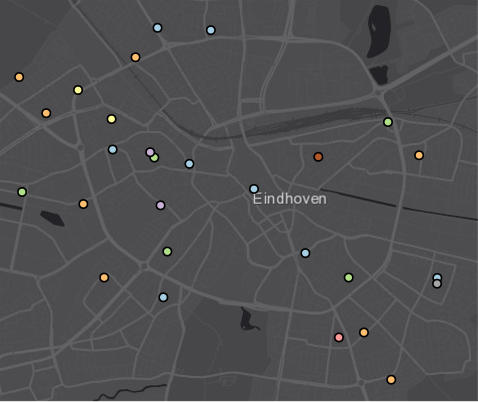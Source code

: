 <?xml version="1.0"?>
<!DOCTYPE ipe SYSTEM "ipe.dtd">
<ipe version="70218" creator="Ipe 7.2.27">
<info created="D:20231122133429" modified="D:20231122133432"/>
<bitmap id="1" width="474" height="398" BitsPerComponent="8" ColorSpace="DeviceRGB" Filter="FlateDecode" length="103041" encoding="base64">
eNrcveuzpmd13lnYiZMyhqmacTmVGaM+7j63pG4dutXng86IgwUSQgcESGq1JJBwwcyAiM+2
QjIzDsbBFcDBDsEwVKbsqmT8IQMux/nufCF/AE7KFPnmcqrslAuqZrV+zcXFWuu+33e/vffu
npGe2vXu3e/heZ/nvq973de61rXuv//BBx54axz33ffAvffez8977rnv/vsffNvb3vGOd/xM
/HzwwYfi7/EX/pWn8et1PHQmcbbx4Gd+5l1PPfX0009/4J3vfPjuu+89f/5iHPGAJz/xxFPv
e9/73/3uRx999LH4UvGcOP+3v/2d8e1GR/yrH7xKv+oJ6e/xK4fe/KGH3h4HF9P/KU5YL+SZ
8U9xqR9++N3vfe8TH/jAMx/84LPvetcj8Zd4WnorfS6/8tr4lTfUX+Ij4oi/6IWjQ2flZ8u7
+Wt5HH/ks+KIM3zPe94bJ/zYY4/HtY1bENf5/e//IPcijrjy8Wscjz/+ZDyHp8VL4sEjj7wn
7ki8A5ciDl2i9oT5aF1nHsRr403icvER8etb3/o2vdbfU+fsf9T7+I3wm+tP0yXlHfy+6+W6
RHH74gnPPPNcHHFuzz57Kb5vXA3uWhoh7cmkYaZ/rYOznn8dzLpxMdmZMppKMRf8WHlKxmvj
beP6xyfGA1BlhTcRFvFWGoRpSPg1Z0LFuIrhF1c+hl+Mq3irixfvAc3iiAfXF7KW/Pq6BZyw
/yXQAECOIy4vWJ2ec13OGTTWvYsbFzgWs/LJJ98XQy5O8ty5CwHI8a/xa0yHuEdxs5hK8ZMp
MAGo0UQQGPoMcpD0Q9Mt/SuPhRi8s1A3BhKDCnips0wnlsDZ57jwx7/maEinj9CpOrz4O/NP
4J5/NP8U5+zfNIA3YDmwSC8UnGpJqsA7Wj40MePTY0xyAgB+YJ3QOIF2+pp6k/aYjAdfT314
6FLrI+IrxzIRZxVoHI/jZ1yBWLbiCXGGuhS++tRjtMSv9+BDQeN4wAyqaMnsTqi1PFAzKznt
CISuEY3jAWisGaSRxtgjjIzPiolPJBN/jIsccyfWvvgZj+OFfClffW7YA0xTuMv11B3RLWBU
xFfTsnV90VjDibids43HAcUByDHm458Ij+MGBabFrYnpEH9nTAIXC8e2UE5Roma6A12KGIUA
KeD0aQXwAiacDE+Ix8ByAEuccAByQJnG5CgKSqtGitsdJRLg6N0cgtKOQKirb8FaxjP5V810
RbD+/LgpAUcxZXiVn4Avcx75TyI9hymO+Nx4/8C9+CB9CuegODZ90AqxZV2kdGUSUPPkCM9i
vMWJPffc82BybAriL/EcLpcGwCTWTYu7h4LrOvhQ7b9ApxagfF4LHBwlJgfRGp8SQekKaCzY
B401YNr9gq4GI9DvQgyDGAyByQw8vstqq8ONGT9r5MRPYSA3jpur1XYLdgR1YDBa4vTYGsc0
hKaIeDgmAjSF7iNfRLFoG3nWcCjNOwcQn1P+whTYtJF2ZR7iV8LjS5cux09nJOopecCgt61n
SMg6ijTqvs+f38bM7bIFNjoax6+xoMQSGd8owUhaFBJ6+D/V+Dy9T9zxuFDwVExPguRrDCnr
2SY01iKbGK34p4gBAhDgKOLrxxGnN0d7v5JQItrKBaRosVsBjfUV4q0UxG7gfIx3jq1oXHAI
wAsX7gbzHdjT5NX2FtAQqai5HH/n8jr8Jt6pruP8KwMgbkFc/7jsAQLxr4qQdVYLY36dtj+z
rk38OsG95Ve09cairETsE2MFJCh1EgOsvi5xfvwkIIlNStysuAtxRwKHiT89OBRuLBMeO0yN
OEZ/ZuUKEoGQoC+hGc9nHYkjvsIoEq74UMPy9P7LBISOKulDnXetL0+7AxYLaHDQOF2r+ia6
Ow47TgW3fAIctaMxW/KtROO0UAqN4w6SBYj1YiEajzYCvhG7lq+wSWgMFw0+wIqwj3b2g4BN
MVs8M/4SIFw5k4rGo5yO31zHarZvccTcj1ERFz8GYVxDsRYpjFwyRSUYjKPm0bY+9uZDNTt0
VjfIEatDRBHkkjgClll5GSdM7ZRT87W1LrWJbUj0YxoG6eWEN21oPUJLnh9nGz/ZbcVYii/l
78BP5ZIgOur3qrF03fZWwGmfn8KS9n2IhLkIwDJ4GLgUcOR7E7E68b2cZHYkb0FplGaNOw51
zAqyZWjMR7AEKBnHucX0j7OKLw7jFEfczTkaJ9JYYU/auaz8dTYPjQPWIHIJ0uLB6dNn77zz
+K5da7t379m7d//hw7fcfvudJ0+eJrcewTOYNpEExL+mFF5diNuBysGZxINAALgyhocnMZcM
VlNYq6jeSQOPVWrEUu8px8ognC4UQTLj0NN/W8NUjA5QN7bGAWJxxIzg9Ejn+UgWJtSNsMa/
wEFjoN0fKXdfwdxjxQrydX8qKpVnBoLFgvLcc88HoMGI+ldIaOzUdArR/T2JHOq3SNoPCT9E
vU7Iap8FDDlODIIUMj9iYw8CeQIbcN0LfVwC/PkBzQ4boBvKNdmC2Jiz1bcWQxtbm0BjdjfE
xjEsl4yNK03qsfENiMYx7wQ48eanTp3Zt+/Azp279+zZt7a2NzA5HsdPHbfeevTEiVMxK8EK
BckjNF4ofEqxAQNPkjBSyZBFAc7xzvFxhN/LBJPOUcQJx2tFAqQtcBq6E/5fiiA/VkBjv48u
QVk+8t88ZQihe8zxADHSeWgSuN1KMWhUJ7LCw4/ETbluoaWqaqzrq3YKftqb5SyuHsSkJjyO
4dSm2yopXXnImm2seUzHc51JguIUn9RhpiidjwCgULulLF5Lv6dRmgZ5Ovxbx1USGislumVo
rNVQaByPH330MZL7ce8Q4MUVWFL/4F85jY0bk6kgCuI6xK8BtgG/O3bs2rljD8eunXt379q3
tnt//Ixj+/adgckHDhw6fvwEyOYks6u55mhcOQrlTWraPa5/3AsAGVobzF+BEa3TXJ+1pEon
xcwc15g14+vo4+I7bjEUJ5pdq4M4/JgR4vBjfySZcU3UpixSzb7VeHKUTdAMGjEeozAPRoJ3
IFsaISV5+cC0CJXr4HTYV2SYSO8q7Wg5Af+mvljUvNtIBiCQB43jaayMER4DzkqCj1RnHjm3
qc92TYxPiXsdoOfCvxTnbwYat6Qx/xpTnhsHFE9SeCOmKN3ZGzk2hqOIE4vHp0+f3bt3P4Ex
2KsjMHnH9rXt267EyTfdtP2nf/qmAORz5y64MsplAwuZion4MN0y3gdBctyOWCsB5PlG3kNi
YmnGcLtbnGhjRiefpv8KaOx4K0Uc2womwpYBcmXXfVmMgRcb2JgFAHL85eLFe5BBzvN0VWyg
NLdzDhO62APFqhlzzW1Kh6UUGKFXzGviq/g64is8hq9onP6pKsrSBqqCAKtMi8OtCiKhqN4h
Tp66DG3hU/IrKaWTFmWkcvFohM+FGNQgrDN0M9DY9zJpixrzHTRWhlFff11oXBMcNyAac+aB
bzG/Dh++JaA4ot+1tb0gsAJjYuP4NeB69+49AcjxM8JjJq/LKkDjKr+cgJ7fa3EIvoRxj2JA
slmLGwSHvIyO2vnhFH05aIzysKOTX5lGTgU7kgU6MFLBtzwBci28RBVLIwXXLeDqxTUPHEPh
BoEMX6HMr16SZMPO9LroKGl6F9bcJXaLHdNop8MIlJaJf4q/o5eOL4KgPUW/CdYUfLpUnq+G
Tl4pv8RXp60xJM8oNq6DTQVfOvn4uMcee1yUqRKp+rh0nuJIKxqnxxUShcbKqW0BGuuzfLFm
nEQAEOcTaIz0biEaJy0iB7x6ErffmLFxvD9p9Ih7A4fhIgJ4d+7YE/FwHPAV/GXbth1XIufd
e3bs2HXrrUchOhLUaAOVpDipsrKVZFf5jeZ1/Br7TXK+XI0JWaEilFEVWEKANoW3pKadC7gZ
h1aolH9McfW1SDLEk6geU3ki5yJiPAeCUZsTVylOCb5CK2/K5quUrJZ1TNT46QbpPf3vqlP2
cgnnFqp+2GUSTO0AZOFnJb09hm+Td201SkqieaisXxdWLOo6aEFB80lR4YhXTy+v1yFtAUYl
MPEcCAHlBAV9SSC9MpRV8jatm15ciQSaCtBLly4HFFOFN69cVm1jqr8eVSyu8BXiTVRbsVoU
5Lt71WjE1AscjgdHj9wJUfx6DHw1MG4Phc0B2uiTeTeXt9UypXlUnMROI0WoqK24L/ErGaUk
J+bLjgowU9WPNOEeFAkEEA55yiP9KgDfJDRGcSFRh6pCxJz7F19hYLgwRtCaqm4dS2MuPPnk
+yK8RDx2+vRZkg6ip1LNXZsgGOVwaxIq8ai1WC+BfLJicBmGACSCfGqLnnjiqQQyddyOdG51
R+wFI+l8qoJ6svPSr1rmWB9RG45U+lXDnGJ1hUZ1S5KuG5NLAaoLY1Lh9sL1ZRnleQrp/TGr
HqsD1R/xM0bg/M1T3c2NicZOWgo2CRvYeO7beyjC4EDa13/uXxKNz549j9pNaKxas3Wh8TL8
rX6SV4otjFMEivG8ALa++dzHpmWzR6PXv8LmMbqeU4uvryB2RPyuV98oqiTeuU2ZeZYz/jVg
AVUqS8O5cxd4H4nMFVV6vWpiNUdSCg9i/Xa0pR/M1tH2qh1gKjFGvwrhMJ93qUB75ETRYm+7
vqRAbpQ7FsGipElSdtXiNa8704pQl4Y5GkMIBP6nHUHaLCTjjnWhcTLrEJPjHBHbsfgVqp+t
AfKe/x+gMfPOS24Z+fE4Zs3tt9+5fdvuwOE9awfiwdruA3M0vspd7Fo7efK0ozHh3PLqkTrO
q5YsxczIfiCQKUlIRceKCub1BaPp48HzZO1IeLLZ+TWUyfpE2CEEe2IqVtAne/JOKiMYAFcO
p0KMQLO4/rEmxgtjOT516gwUh6s60+44qQtG+q6Wz0wxp79PjdZGMbkH+THNKSWIOe5JsXl5
YI355+FElTcIDdptQp0RejLFaO9+96NVpV+/acqCjWL7ERqj8KcGMyUua4pwBRyrKm5EIx4X
cUfiNsVXhudHCI1j1UJ4SUKdGxmNPYKNb00qf//+g1DEgcbLxMZXlW+799xxxzGdldB4SSY8
0cKt3LeGtQiWyLQGJgBEnvtbWKaagjSBTC2MrWUF7UYPRcrmAbJTE9ojuApu5e2SxgNrXNqD
t7q+eGbMCHI98SsFQdQQpd16LTobrWit3tuzUU4DOhetDfVImVMVa/wTLhyXLl1Gtje3Yktb
9UnsPckyeH5K16TWHHkIqqJCFUCl5MsIEltnGL81EzSO4BPxTEunz6/SwiOdtvuK+CoMGscX
j5MBjdkOBxqTfl2IKq245YZiKsQxwlFIQ3Xnncd37ty9d89BmIrXwXbvkmh8yy1HXKOlkHuS
Ph5FHfO9DzEMF5akP8uljGcTz9luJ9v57mhc1f6tI5bCSL1kUzUPtY5bGkLWU/jzFXwttK9J
1mETfzPquFkKY4JwDgHICo+TLViKZluiOI2BBMX1rk0UdImXqNoMxfDYM8YEp9Z4XXKpUWA8
8jJK+anW/ij5b2jhAI0DIRPOCF4Wrggeynos2qIxrAj1PhPSZjXe2KtgRkpF55MhKJD2ERtL
SDO5Wa287UbL4iWOQhN5z55927bt2L/vcKBxYGyEx3M0RlwBGh84cMithCoaj0C4LvSVRkuv
dWdRHDhjlMbGysX8VUlYQ+JRRW21oEl+L7VKRe+w2ZVxlbsAkGGSV3bb4FXJ12sS+cRckFEz
uRXSqVoR3O7YdxyJtGynpFdYJyiuZdESKrRs/6jCSDM9vjV2wdSDjKonJh5rE66gDa19ca8i
ajlqamhpHsU1FxpXn/y0io2CDQ9H52iMsS0Wx7UEu1aOrDc2HmmA62NIY8ZYnA+8sdekzAvK
0sW5MTUV0jzwbufOXdi+fWfExmu796vybnk0XlvbK92vi8rmGyjNu7Q+ek3cPFDhzkqEmdg8
X9bbRMbEj9EJRuUX0iCsM27rbdaoakHSIO/r1YoT60Y+TXx92Rg85HeADhL9XP94K7xYXSib
9MaCnVTa4Gucu6/71t633t6PoyU9Jl5qpBdlkhMT/NlnL7UmEm03imoC3xaU1fnLq1SC5Nvz
2mpEz8QUFDRuG5doFUsQ5KJlH9hyQB2hccQ2cVko+vOK2g2JjasCJDE26VugfqEIEcpiYVFz
LQDnet5oTAXzl7sswvDMmXM7duzau3f/lTq7nXsDk18XGC+Lxrt2rcmnYo7GFXurv8rc1wJ7
N1L/criKexRokMIVr2T3ei63CWqz7dwvvZD3qdBUQ6nrYnrphAPn7+1XFC17oyUZy8vHeL0J
cacQsXmM8DK2t/QpOH/+YnwE00oijVTIk+JJnyYjV5AR6LVs/6gjUlLu8fKY5s8//wLeaApN
tREbmWZUnm2S1aquSm1GbORQiplhBIet/ZqvPpX6q1ropKhP0l86vyCrgJbXBak3YsLYjKzv
Wwkii298TfdzY/MbsxsND10DQONltt6O6i4yucYaFt0+h9CRyfzE3TcOWVJIIRxPuO3osb17
Dm67aZeka/AVYxzeiwqOfF+g8alTZwi8kxyrFXB6DFBz6+u9ULjXonvxN3HuIhFxHlmN/Bh9
vV6mvcXmaSqWRGMnkxnP3G5qJLHmq3F1Km1eHo39AXxRzN9HH30sPheZRy0W89g7Tdu60W4z
rW0FWatgdDSeSBbdNBifurQLnqPxyGhlFEgkfjulsZQhTe79DOY5GlcuyK+khrqk9TX16WQg
lSbxic5ptJXpUhjW7EDNpslwIyUFVAIQ/8oAZh2EwabBAYlFOjGtS9Vc4+QNRGNFNSu407hX
mM/NW26+jaycmArC4zkaxzNfp5f3IHJT+YDLfSeWMipfxZzTpaorMFHUS1LB0Ro8Vn+S0c60
9XBr+7akZ173Tnyp5sVHiy/NKh7hySugcbKOjMuoomksRHCxUNuIWrE7B8lq+9amZjx8raTT
KFqrxkTvetcjhPco2JOL4NxNZSFd7J87SdvVagh/OetdoLHyj6O+fnMTmDY2rmiMfBQJR5s3
SdqP9J6tb3Nb1urLkGycXSQJOxHjKu4R+vC4CHMsTetmJUM2BI21iKzQkFQuBKxBXsAVDw7s
v5n6O9A1jgiVVQo9QWPQW24V8nL3/gKj1kuos7yOjDhtSTROVtIw/BiqjMRpbVe1CRS3evKa
1BDOXHc0lr+EN51kH0S8mgyL6tReLxp7sQa9pOkwG+9/4cLdlHXXDjs1cGo7BdeajpHke3lt
Qy2CFh9FeMyari/V6oqTgm7ega6mKavBUQ2VU9bD0Xje7qqdI5VtbvvTOdrIutNZOyeUJh1M
Ri76KRnky2j8Xb4fej4eCDAVEMiIjec76GqH4rKTDYyNFQ/Qd3jJqNgNYXgHPYEAad/eQ0La
/fsOA8iBtGOy4qql29Wfu/fcfvudCROSzb5wmIWgigSk9JiohSeHNstuI1P1rss3mp8IbkcK
qxuh3R4XUAZ37t2UCqjb8G/5AekXR7rfiDBpcEmnaVp+p2XRd6YtiI3q4kfo2ibCEhqn1EAV
ksURJx+TPaa8Z4RTS6akIlsejVuquQqwUz+4isYTf9e5dUONw2vfav9ecRPp9pJEFELj1lE/
uRi1ufgRM5ks9eLlav1Dv2+sRQKil0FjL2GYq02uxfLIiVYh2wSNkzcXq48qtkDjiISvMsA7
9x4/dirA+af/p+1zNP4h7fHuPUeO3FZNbNxdAUYi2YUlAxxP/y0Jmz5PYxLJb7AGVzVht7DJ
eNv2t/Ubv75onPqYpMXOm3cjuuDuJ/nramicllray+LrEn+MgPzcuQtJduiO4pPatwp0o94f
1bSnbfhVNzjaaGs1UW/cRx9+z3Mn3vfRQ5deufWZJ86/Z0JETKqe57xuTTCl8NjfBFyatB9a
eA7LozEXhNiY5Hjbq659c2cJRlLVFoqpjpQ2kuEEnx+TOhYFrEXUkWSOxu1NmSyp117crSC5
mne5D4zX1TIryd/5MwN+v19/t++eu68k9dy0bYTGkBVXSkV27zl8+JZKYKajbWMNhqhfZ9tb
Z2Re4RgLRRnjB6fEFHpVhU8tfx4FwyNtZN3AXpd4uCbyIiJF9pYq9fi+bE8kLNkQg0QPOwM3
CKsoX1VNSmtJsXB2t7KllFablMVNGN3W7RMD4Zj1r9718j/9e5/8nTf+4hfe9POv3fSzT114
b832jvwiJl1QJ20pRqwy54bCLS7suu5XsrQddYuuaBz3i4YviNyqCd4IzSbmA0kbVlMJoLGn
fqjNoV8q50Op0RxFJ1alG4LGk1UPyVar+U+ULHtYlQl49dwtN99G2i6g9b5733r+3D1Hj9w5
lVVcReOrhXu79xw8eHjEZrsez2VXYIIMyuZzaiQuSotyIEDsa8TzJ5ItKehaX9wWASYeR1vg
GrSMSbKvdG7y5hefyuXaee3ajWq9UpK7gFwfwRieQpVvH0FlpZTbttE1Pq/psJr1q6IL3x2T
Nrp06fJv/f2f+/KP/erX3vDa197wa7/9pp//2M3PT9B4pF0foXHb1C+xAcmxcxk0HhFrCZbb
jgCp3jmGEBVwUMe+l1kGzSbfS3IObQo8L8b2SneHtB0qa2AZ1+W5L/EkxmhLFFerXqnmOcKc
Gh77JJWND4bAmrDyrDh250lUbRHrXjh/7wP3vy1+TsXG+6S7AI337z84OoERvelm2unKjDo5
TggHtbUVe+zi+dSdMNGYIvlHMtHRSEvlBjdOu+dWUSOHvUltzrUcSTNGY19skCNcJykgCZNv
z9tArpUK14jakz5JKjbya3UxjO+S9CYBAl988y9+5W/96lffcAWQ/8WP//I/2PeSuO5UJdey
iEkd4acklUKqAfHqafdFF5vx1FNPxyW9uql58B3P3PXkxw49/5Ejzz554bHlW7y1q4Pjsy7F
448/CSDHQuClIm3NS8tItLqyVI3ip0HiUh0Acc0NEI7FPZZ1LKkj0GJEjaomE1DXtsgrl34s
Y3WuMZzCY6dk5ajjebQf6tV+4T7xEidOnEIyescdxyZoDBRfBeTXY2MhfPJVIDyrQovJ93VX
Rr+hc6aI18bgoXySXYM3o+HdksWr/31kzjZygEx21jcUDk8SCqtJKZbfF4O6TGcqjuPunz17
Hk4bQFZVwijKrYLkUcQ7ccke7blqfMhfOLFHH33sn+x59Xff9Mtf/dFfDUz+rf/hky8de/+I
y6q9pJNuoTbjkK2KSlf0KkF0ojqRnMXA5u8fueXZz/zUJ37njb8EkfLkucfWe5ta2xDXo8bt
gyggkbd8prutgE7PbxlCVddyEeJzcaUIKGa39eyzl+KsHNLrCUyynFuGxilCdvd1JXGcNswF
enc/QM4uoPXw4Vsikolheeedx5dH40OHbm6ZCpUkLITiyg8kPfBCkaFKqwIEsEl0ptHhPRl8
efHdKJBopf4phr9x0Li2AtFj6bo3HI19swasRSQT8UzEyWQPz5w5R9qCgkoXD/j0bO2eqkg4
9SCovSTa6oOJZxQRLw8+9LbnP73z1S/93V/+/H/3c//r/svvfCBL2kb+mW2hSt1GOfBWNE6d
lPlLABGGOfFuv/GTH//y3/6Vq0TKT/z8Rw8/t/wNTcnNOpL5Vxw8UJgQtbbyknl32ro4pi+V
6CO/Kaq8gz7iZOIiuAtKu7MeJZg2Fo0XPl+ADBdB2zgouziQ+iNXTjvZQONDB2+FB965c3fg
cEyZI0dumyvc5Eu/a9caNm4JjZeJh0c6+dS+akk7U6ZJrKRxK2NtdZ2hxp6IqbZ3Wzu/RhZk
qSb3hkVjboQ3B9wMNNYUU4OkiGoo6Yo7wmikxYzQjNYqaSls22HUfs01uzdaNJMzVVv1o2pc
ESnufuyq5uXRODEAlUtpmQonx5z6ID6kOOXzb/y53/vRX/k+kfJLr+59YQU0HpV184moOAIA
aedaL+yobVmLxknVVq35uAiq7IMvoucXBDKsRaAxC33N/iR39Dby32w0rhyyQmLvtURwIkdc
F5iBxsfuPIlGYseOXQcOHDp58vTevfuXROMA8Ntuu8Mbho4kx8vQWQvX3HkxCFMJQPaoWD0Q
R2Wtk3aZFY3b6pIbijdO/hVi0dud40ahcfUfQ8BPRi9+pSSEEhUV+7hmafnz0R1P2n7drLbx
YhshS4epQYLEC0B49NHHuHqJdlio9a0Vdl6/5uXSFabEIQuNWdoQuf3aWz7yxR//ha/8yFUi
5YU7nl5BazERP6BtgKmIT3TLl1YE3jISo74MC9FYZkHx6bh6ojQmQS8Li1EnrFFryw1E4yWV
nypwS15tkpClZpfKtsc0iRA3oHjP2gHVgMzRmCeAxsePnyAOT2q6JfOb6Z62cpS5QjgtvlgC
YjWmeZHqNVpZ/ignntLTdV2+cWLjtsrDNQypBmoDaQoGWNo2xgyKGR1TiYlw7twFDVEAuTbb
avPjrkj0f/XqMLfKGfXVmqt34t1wOkIwGZgQsBzDScF8axDaCr3auZ+uvFYu7zImKsPRmEQe
fpJPnXnsH/2PH/3dv/NLn3vzPxCRskJBZZsZ0VWNZVQit8kWdaTrrvO3tkny26GPpjU8NEVM
4VgNL126HOOHrYpTW22KP0FxK5HaEIHxJHhIlW7oPKXlZqmSALVNuO/evWf79p0YzmPmtgwa
41Nx5sw59FRC41bvXf2Nk9Jy4knbkh6pX56zxzGK4CuSW8WSZZLVKmFi7Kndxw2FxjJArsW8
XoWxgWjs+gT3MY4bQek6DaRitBAkJx1y6jCeKj7aNnA1Ckp6tuoGPGnxKQDkMeQA4hBKwDR+
Rn50yX/Sq8DaRo0pTvDSD4/V+TvUcQzppBdaLRFQxSrJkBbzahRK7QI3L29PScyKxnVDJAvW
GC3UesRpkH0AnFVN0EqmJwWbm4HGk8iwNuWRPZd6nNUUm+9nDx48HLiqiPcHfUjHPhXeNprp
70boztgvLN9o8+m1P1obVPueTmMbHxtqKvn67sZWZ9ak4mOUvU095W80NIakqirrlD/acFlF
mpgxtNRIKGZWnNXZs+dPnDiVrrnrD5PPXvW/9bRs6w048oOqyQhfNdAm4VPBpQsskpuQFvrU
ayaNTx+KqbmSNLfSsKG/TQ72GpOkO0Wk1CF9LbrZERpreKiVQADgu9/9aKoZbHnyWoTeXvBW
4cYSw/VBz0YPWazb4oA6fu97n4A6biuDWl33ZqDxfJ8up02BoagJpfZqPbID+NGjt+/bd+Cm
t+xc271fZm4L0Ri9sewZ3US3bUPpd3MUM9ftTBv86BaAtL65I3GP30hENeKTESs6hKacfivn
aDk3fTtkdfTrvI6FeElXTNLW+/5MYsVNPYiH0WgFmKjNd2Cy+qJKzCAX92W8F+r5+xDylXfl
lppxBCzAV5DM0pre+pav3LWzmlJW6axqQBjGNcIkSU0dcVxnjniVB7dtuOg9muO1dAyk6QZk
dQxv+tIiWELVzxH/9Nhjj8eH8kHxMx7H58ZPHQHmccQ/+aFKEB08h20U8BuvJUjmQ0mtMoRG
HmKTHty15cQoPZd047VisQK+InY1C1ZcxKeo5RkP5vM64ts9e/bBUcAeT3zmnaaIV1GNm7bJ
XLGRw/A8KktIXvt/pd7uNQcUj2NceVrc2z5W2586f30bmLywJIwkt0KK4YbSG7vWepmc6eah
sbbbkliw2aRRCFu2mJiYqEzoo1bh1oJMojFTF6f1nj/+JyT0UwlhlSIs6TqYHAjdYMcdMhOj
zrad3bpuX8BXnCEGemxA2NEzJuO4dOlyLCiCVpp6ALARZ8YBsR+/xoP41/hLvCHvSXhMKs3R
FcDn4B3wteBDCWX5dB38EcLB/65fOWclT/kjKmvWoDjin4iZGUXgfFwBB4dlfIlda+f6W58X
db4nj+7UZd59xZPAyRstLWwozL/G1IjYmILoqWXQVUC+Gh7vWtu//yCW5huIxu28G9HL7e6D
oCuGXwynuF+uKPCtZZ1T7pjRdiyVCIrxzxTYejROwhgdcS/a7NhE+rVMP7hrpC8Y8DF5wYSY
R5gQRoSsLSpai2RGMaoUcL63HRW1Kc9qaEwiEkDDRadlPpcvbprXEWi0a/oINyhyDFDiZ8K0
OEPCeJBQgEwcKxAmxCXKJbfCH+NBADKYHF8TmAXb40Gcj4LtOOIJPDNeyDORBPOhYLhjLH/x
vzti85jzZ+EjMOa78HeH93hDuhnW74uFYJxYnFKcGDW5Qt1WCp64Gjlktgw/G716r5VrqGYF
qeZuGWt6cPsKdfx9pJ03jP6Ba9DrlkHyQ6jl2G1l61zLtFDYUAOJFo1JxEC1VWfymihMM0tH
Mm2LWxz3OkUCcVwXNB65WCfNXqoUHgHykr526zroNaPEE2UFcemIhzFe1vVXv7w5R+Ek4QjZ
ap/TZUyA2yPmNfoK0bapOHcZ1B3Fxi2z6rExAXAEgXHp4gRoGsXYAy3jxKiMINyNMR8nDDkQ
qx6BLmGwIBQzeWIJDhA7Dj2HSAZZRbynwFyQLtZCB8/3SaGDkwQ8dXjkjHkmP3kAJo/elr/r
n9K/1rVAIM/XgQn30ptWe+OEZFvp6Y3URRKKGZaY043a5q309A4333zrD4klBmh81WT++7Hx
0aO3p/dPOreFzREW+n7UatZqmlffWV0MkMqo9mHkl9Xa4Sq1wbupRinWZQr5WbjjU647QcEB
UHjBV9ujubVz34zwOJ2Pu1iwZ8FWSBKCkWKq0lZp29jqqZaJSBd+ZaybudfEimTimMtLyhsm
bdB1qFQf+hcUVRgcw+zy5RfpEAdq0aKILt6tq1KN4T3YTi2543NRlEFTgNhwtgHRCozhB2B9
a4fZ+GP8K28C/gPsAtVKp4DVytwJTqn+0HIg9ltLJOeTVhl/W96ZKNq3sb5GiAmBY9f+t86X
6qLjF1YNKIXGcBS0qpSJ8ZJoHO92661H5z2YFBs7b3z8+In2/d1ZdwU0rs8cuQmNABlRX9w1
NXCpFRC160SNzwmP431gsXQHL126jB0uG9jr2PXDg2QnVZR5b9V6VW69UEh5jZ2b5CuuXTC+
gidPnmZ7OFKb154OC50zW8Ouli2fo7FsE0juq6G87HS8ks7phcQMz/0TALEAhAAWwk4FvXEg
uBXbEM/kQqm0R2O71Q97nYt22RKitxJQ/DoEhnSZrE18ZIDjOK+tUOXDNRRjDBC6i/cgGMa3
jessmTGhewJSUR8C9spaKzAmguLvYjb4u8fP/g7xT+wU4G1YfGEqICuchfN2pZqV6vEnU/F2
Szua3cujMc+BqTh9+uzoPX1DV+X36/XEm4uT6x+l5GdNpBxsUlaT2r1pFMULlef1vRVhkrTx
17HKQ+upDHlGW/tl+lNsLBrXAJLPYl8ctwZx5pkz5xJTmvwQUhm77xBb3WNbfTCvDpgo+eNV
MTE9lktZLZgBEMZ/lZbADdl0sDApENWbK40VKIRam5JAT9/7yuVXOAUbXiCZFAKu1tPCocL2
ODfCj/h019otdKtwBqaSYNVEl2uiiBp4jKtNtCxyI8A5DuadWOURO+F3igOenOvssbG/UFM7
/v788y/oX2m8QihedXQqqUtpdCXvlqSLU4R88823Co0n1PEPnI137Vtb23vhwt0jJfNqaLxM
AXXbRq2ikCePqCqa89VJqsHGjdvHBPF8BBWj6kB3HQkK7/3Bft/9Z1w5NnEPaAsBNta/wjl5
NQqJCYLrZhx1h+JKGJdjSdDVVhxIxFu5i1o5Oz9/xL10k2ckMHPlOSl8IK5LybV0VJmBgwZv
xTWBAXb5nyMhESwnNidnRlUYSTOg/ZQmVHxfNv6KxluqvDIwyzsMa+OghTi+F1eA4DyuKqEp
UTSBNEQNq7kykjqUkRSFzuIo0R3kRryPiA7JSJz0ICAnYmfuc/sAdm6Nyp89KlZvHf5VUfEy
LaSVwotXHT58i5TGczSGN44n79mzzx0qUtgGiV0V/q6AXe+8HtELVd+ihR4ZP9KgUevGFJXF
qEDaJC5LMyj+SKv6tLJsfWycdkaoyNI1Sdayla/YbDSeMABMN64njULOnbtQvXZbj6aqmkiG
lm5cmRzmW6lPrWKoVA/tDGCPSeoR0KZdcELjxGHioE48LMoU+KXiL51naxrZ3imvOknoPfJt
SEaayQBEmb4t0KWraEs9p5izm/25k/GpmnQ02Mow6sARi6HrqIuoCRmnM8mUSM8VbnqJOIrX
MXlGVuxZO7DtpiumFkeO3OYfl2QVqQbkGptoT/wrWvLQDTMDpohsoX20HLSVvJTEStmoWSbL
gnZduL4No5UsS5YaySJmoh9rKxA3tSqEjm9EIPFA8vhU0D1v7tNCDeid0HjOqbYNNN0jFJ9J
BgNwKp8xwiqI5SToEhp72EbCiEIJXxwlxJq0Wp5kYYTGrV/o6LqlBU5PczT2Htabh8aq/ubi
ULx5vdC4Dj/2XOQlwQfYDHgMyk6BZUZLQmMBtdMaI4L3inHQD6nXhlC8fdvuwOH4Geh98uTp
ZAqX0NjzF20Sf2WyYuTGVhUCzG4U8pK1+LBXQoTiU8IeGH4CIZLXhC4autpk8SnXxTlTBqpe
mDYCqFbSVj3btdPfghq9OAEgTp2b6DQtqZtL61sf47rWpDKfZdB4UsoBIRBXGKNdNq2xLiM4
v3TpMr1xCXRjtMBtMmBiOFGboNVhlKD0DZpbIbU2L6NJVAsT5jqlmvT0XLnq2ePYGjSOj2bS
xQUH8ZTruS5o7IkDn+yU38a4FQvt7lLeRbpKnpzNGM3r+JRjx+66Wun8OiBP0DhAWOZC1Bq4
gVuyv/BK5CWheGFD5+pTUdt2M2ed1YkLCMtUOzZSlclmxCliApuYVlxnvx01f3EdjSmUNKkC
71Q7Ux0bait5ofGmArI35YkrTIzx8MPvpoBFXfySeXW1GtD4n/jJjxopJjRuN25af5VBYHWO
ARNjSQIqURAxSaVldcZDNgVuYTFxPxh1BxtV7kz69LU1MqMcnA8MlAxKkWw2GiN/igsYZ4Jq
dGv2aBNbsHneH7s5ihYjTmYrjSO0UFHRqVpVzqcz3oYHD/7ARfP1B/smemMQ+9DBW/k43qG1
hpN5UeKvJszkklXnqTa26oep9uI6UC0eMUxMH/c6Vl6bwEZ5Okg/z2WnGr0qWL0uvDErqc/c
daFxGzOv4C+9ciyECjF+MqSxg4ivFjs1ALlFm0SGJ5ee9uQnZYktTa3ns+skpeXJd2XuNFQC
hCWrRjng4UHqc9d2Y0z+dVXXugwaT1y7k3doGgDV2lT1zluAxnGgrNbqjLX+9ULj+q9OBDkg
UDbOyqVKBAA55dkdFSdTO6KR3bv3YEBBkm5t94FJFm/bTbsiPD575iIpPIoORsRm2yFxyTzR
CIrr5lRBiC6CU+IcER4zcfBdwXhTiRhtOnxySZgx1zZvfWwslpVNpedi2vnlVki1SVxlMDYb
jauimzmI9AXPbTrXpErJRFm4xKIK3qrryyj7UPW6eh/V4rmqCkYCbpMyFraBiSHRuwmERwb4
3lV5EmO0PYaq8/Okh0JF4+RWpDdEWrA1TAXWbYH/8dEwV1vwobVj1EjxlUxFnMSQog/Loxgk
ly+/iLtRvLmiQYHwXHIczzl16syuXWsSS7z+c//EpGLH9rUjt97x0FvfOSFAdCzMPqzQ0isp
KmVVJ+7FNwX8U6w48UzoCDg91mJplviJfAX5uuObM5audNVxHft6JOeNGvNUtXbaWdRYa7MN
hbwLs/rlMf1jCxN/jDsYt4zQdOJ97SodSXBT98PqbV7tUiu4UZtGFbygWOpTgnmkbkT4bFIS
nSUQdrOvpMmsPeUTv9f6bI8KXpyya9stpSxnOhNtNxyNt4AxiOscFxM9G5Ygq+lgV/PQW4jG
KSEuZ1QtaoqTpcUivxDPiYv5Q72WXh/Yc6Xxzp27kbd9v/B5iMb79x0OKD539u4HH3h7Ulu1
bz4Sta7Wxsu5DkA4cTKKhFmP9EcobhIuUtqLmmDjiUGKkxJVJyapWKo22mIoju/LiuyJxdTR
3udgwlv+VXrdZbowb7iCqA1Emf4xpBEhM34SWAlgvRNHcobUSprQeFTllxJq8Q4UiKkmTh5o
eB3DrkBvahtVfa5SW0ahcRvJJ0F1rQRPJ9micfIcU5kJ0OGH90VNHI6oAzQVW4CK7PTjShIR
4TK9BZ87qfBdKCSoBCCgpPJ/DPTUF3LUzN2Pc+cu0IaJqHjP2oE5b3zb0WMXL9wXgXH8lLP9
yH0XYnNdaDyiI9LuLL41Er5Rf2ROTE2pmNeqvpcWlJydN3lJ7NCkLYgXtG62SSadZxX2S6fX
WtL5LlglV601d32m+BlvEZL2wps6O1groQ3j/gYmIxZK/vniisUAuP1CZTbczM27bKTZp8Jt
FWWgmnjkkfeopyqfEmcVqwaOPS54VkoiOc9XGzrX8aaoY6SNSVY2aYWtYfBo9FY+RLV4WtlB
SLWYXJdx6IhslMmqdj2Uu/JBdEeNz90MO8FRdU+9NXWl9pL8qj9s25FQWk56l27XALLwSoIo
uGKA+vCho/v2Ht65Y+/2bWs7tl+Jitd2H4hj20275K7J45sPH73r+Ok5aCQfe3fP8ALnZeQ3
qXO0r/vy4nDpSFp3+LLEV0Qy8hhkrlEID++n7S3ujjgyeX6HKxzPpCAIogPvPtiPzUZj94aC
ja+xpS5s60ea6oI9NmhFBRNmclNz62iHMHKhaDoCBpb11IK5NVxN36V+r7YnHTiMK5ScEIh7
R27tVBSyvlNYNNGPtTLg+rZth6n6nqP727pwtDPLbX+S9Ydeoo4tHqi0lVPL97hPuKeqc4qA
mEpqRLgFgDxatmo10KQPQm0NwL41vgh0KAmReI5oCiW25HERy9P58xd3bF+TrfHePQeJjQN+
9+09BA5v37Y7/h4h8dkzF++958ElzcQcQ/xsfRYs0zO67Qrq7s3I2IiBocpFFONhziIl0s+9
rNljyu9RyxwP8BkAcqmEpVCIuktMRai4DJTeSpmxe2bWiuDW9CwZUaa53HIaiY9drf/aCgxG
fJyS1AEaMURPnTojZkYC8hS0p+Wm5shqSkukQdxlyjew6KFXcpxDUvpVDzTqH7Gkazuf1gbN
I4h2/kE4OVJHV8ZmtONuE9D+kpQ9VPiH+pc0ysIOOOuiHOUQzq2EnUBwzqxMFNwWaCoWaiAn
q0M1p0rZgRhalIpQY5hIXfbvANftt99J9EtuzmGZv8Svhw8dOXHXmXvufuDBB94urnhd1rse
yVeSyqfSqGWM9s4q1kiuzv6hPI4nq9EkvIR8QvgjFTTsmHyWqWSeCI2NKvAbB5L+mKrpXmyZ
JUV135rUOfqOuE5Jjx5TbCmdhvYyrRHZ5kmRuXegHHyF1JLJY6Hup971rnd94hMvfu5zP//p
T7/60kvPjBq6IeNn06QeGTio+246+dX77pV7wSCJV7Uy+CSWrqthe79GVZNtvrWt1kkQMRFp
+HIslKbxE8pqcXe1adSoZ9yIxMDvV5kXzPzjsuPPDEMls/etiY1Hjt+JHB71FBhpKd1yShra
AJD4NZl9ETfGz7W1qxLiCIkREguWcZI/fvwEvkBLmhGJMXCoVK2rQ26bNppkb4mayF+7hM+r
v+EueCZbTngb7zuAi4hCL+WvFRVzqtTlAb/46aWIMflzbg0ag0gTleyozrf6Urphe7oRBEue
xNyaQMU93+IB0xNADjRm0GqeJmNh/yK/+Zuf/NM//fKf//m/+bM/+/2vf/2zH/7wM7p98laK
YcAGGY0oyE+To9p4q4a1HnwSRjKckudDm6RrJ+8kYZ3WnRS3tAqfefBWN1Z12FDtElOAtWmk
l07/NCoq8YvpfYvigmMBRAs8sSJbk8KrWqPJN1qGOanXU+rxWGVgR2PUKecFNsInxx5w+/ad
XvRBMBzIvH/f4ZMnTwcOU0+nCqnV6hQU1tbOv3X5Hn1lZXDEGNfsJBWsmB/KeYmLoGwLr4q7
7+Gxuwwx4OPq4V3suiMFS0qBKYW0NRxFau9V0XjkBFKTfa0/cA1+ko5laypS5fMGysXNolkY
fIXQuOqK+Xbf/Oa//Mu//Lff+96/++53//g//ac/+Gf/7Of0HeM9487CXBEPs/ehhLl+xwle
iTlBqxMDLEKg1gBEjMeoSXq7tRnZaMxpvdpqs/24dr3wT0FyFgdsXhWrt6FUTUMk7igFV2wr
UJzG7UC5rTasW6apaKn4STJ0pDrwKZnWbqILgsP4viSmESEwwQNsDxw4FDHwrl1rO3fujmPv
3v1Hjtx2+vRZqIwU4uLoMpG/eg2gKqPTNm2hqWPaftYIWcmsFDSyI5B/qagJVXOQ1hSP4V3z
tIRp+pDQQWrFyUv7RNwoF44tq4zWDq5N1dVkXCqPba1oE1/kI9ADMLXn3jKmgsesiWh6JRNy
lU5NL8bjb3/7D/76r7/+3e/+0fe+98ff+c4ffuUrr+EcpSSddkwMjJbadXVNilTTCeAG7HyF
KkF4lbzKW43rkmg8KrirZs4jPe3IfrYKM/B1QfZJsJoqB+tsTaOrDafldKrwm8CYvC27eExX
xExupd64TUouWaHmKS0F/14eAnSgiox1h7Qv2z0l8iIAPnjw8C23HLnjjmOnTp2JaBkclsOD
Z8cWdjvVkZBq4nNSIWWy1eKs2nI/UnXsOsnWSUER043tgCR/ZPoozaMlusaMBpL2UM7T6l9r
RLEFaCyuZpQoVww2EkS1HUCSKb3YUalSybnM3aE3tiqEr0NJiEQL8U8xICOEoM5dQsda3PFH
f/TZ73znX//N33zjr/7q69/85v/5qU/9L+Cw/FHjsfu3J6cL30Q4iCXAlJW0Gq3KbQNCSUKF
1CbVCeQJGo84yVbh1mYDa6XqSAGYtj/xkx7NcfAtWsbbY+N2q5vEk6hTuG7InFhqoVXx5Cd+
w1Z6a5ixFp1aL9O5n0NyKHWRuS4aqzadoeL7CmxTa1HHUv4S1yIgNZ503/f/u/fee6/sFZdI
9zuz1MZjrUfxQu9idZhSeB8P8BDAPks4DE3BzlHBM8EVu4PY9sa78WR2qR5rEQ+DA94f3Fvn
pJVlw7uOJoWb2B5BUOvaMbmM1d10dI9UySuFbWo9o183XGvh0xn0wOZdHjJx79i70S1UIONg
8pGPXPqTP/ncX/zFH/7Zn/1fX/nK/3b58mXvbgkOpwGZtthtqUXSZnhYDoBAkcVw4ldKGGjI
IvlxatIx2sK07i6T0lQvhEmGMI7hNeZpW1axc2T7wFdulw8/ed+RuXYuvQqYRTeovAyYDOuu
4bTauKpfZORk3rozrVcusvBpacdBeprSs/juMVSEaV6wVh0aZcXpnIA3ePJto7CijhyvI3DR
wqjrqGfKuK1EtsmhLn5FKy4feG+GFX9nIniEL42fG7sxJKqwVlUAGGlqc6pcvK/7mI9taulH
NRJv9YHtjnhie+vVncnLa8I/11rRDTceVzgHypHc51vE1SBC9jUR/pZ8PS0+ZY6KMyq7JG5c
7RiYKNBKlCWJoMO40g1xMbFx80s66r7R6ldrVm7e8q+6DNWy8TlNMWogKLHxRJuXClTbM/Tl
UktS/KSCGLk+ex/vlL3yKt/WODt/nk6yskMjZm9+TOx00nim2TE79xjY8RfpEFweBsTJ/Y/d
NzBILM0T4DpUhLLQei7VIo0i/0o61WAYUGUDG9/IW+GozQ0rDvZBbtPhMgy9W5wABbAxJPyi
EXyyirnnm5dipW3aBlrHz9OgtTojbZ+9TMY3yy2vWGuyaqOceauUDSeNPeYUymnR5NYEGp89
e9711b6GyhlV5DC+7nOvsyqfqJjpKOcxuZoixbCMrWicA5ivlp0j0GtTbAsBc0Qj16zZyD1p
0h2JUaEeTMT5VfeVYuM2qVfRWLIZ5KMQjHGkVd49TFZe0Jev/qhje7Vx22KyP8DPhPQl+/cY
sQqG3QMZuQXXSsGklBhgMiStD0iUBoLx9ou0Qd2k/bpbsemAW0DtoDaF6kfGJhSlOvn3CeKp
PIQyPZROcWBBwNyJcQhQq0Vv2wFZX2Gj0DjJpxMDv9Dtp5rDtFzxyCt4kuPjsVQlqXPKhgOy
hxwklWLoxuSFko0/onlTMxeUw8rhqsUnHb1JFnAfnWB3Hj4JTvwCtpm1FI3I+oOe9eCYV6lM
otxR88eW2WtBQGfrYXk61dY2uRVjxLcgciNZID+TmtMUFewOdanK3kFA6MEmglYaTNs2xr7G
7VXavlVioRVOr8yQtKpv36jq3JBzI+oTm+pEMTEYM84RWKbxuiO0pZb8lb8Ti6aesDU95JKP
mqp2bsGbmMSvNFKnc6KnxaEmZPIsJV5lYv2bugk/e1u186ZWGt+YuFxiKlJeMsHjBoqKPZKv
2j/t+Nq7n6JllcFWOogpM/J0UhFfIiRhaWL6sEiliuwN4Y1TeKw4Hxqfz4V+pNM0Wz9VNKvD
L443jooSVnlO1ouCE/9ZHXtGLUi84Qgn462W3S1tSdXECI0nR0JjD789ETlHY54MGscXAYcZ
Py1eJSWka9TT1XMGBrG37NpGLV2uMe+QRJvtHkdFiFVpXDcaEzfUyRNawRLCA6AMBwA4BxVN
KCcCrkLESWeiGmcBpmpJVIzMwftUe/DagUvjTZaYUBPyAlUbCBrfqE+od4ekwBlumQViUqji
KmV9nBqqUpCLsZv6fXtoUT0fdPc3vAc0S9t6u7k53+6/jkjmUYGVv4+HwbRZJw+Ov8fG8hUj
/xaN3kA54mHiW7a6tHfH31L2PjHIKWPnL+r9NGnglaqMEwFbd3MVsYEydlWI1cH/pFuuaDbx
FhvdtWSFNLqJ1XB1IRpTpEzZqYuI2trztHyk1FXb5oCGznguUdZaTfBW9t1tqZuaT/TsZ61S
bDG2vRFzAG+3KuJvYzCT0UAvJDFb6q1G7oyXA18xqAK47rrr5PHjJ06fPosyAZUCe8bku9v2
Q/TUXjUl1t5caF9VxN79nFQsnhWy45j0AVRhoKJi50NUME6HRJRy7KfEOiY/Oh8wG2tcnNqn
tv3aqmq9WoBW9Eh0oscGbaGHYsi4LDE96W7MBjMZkG5qawatlTGAOUNGBQODfAFVk4Im+E/6
IUpHMXIVbjUVI51Div2qYJViT1IYLa9V+xKO0HiygLZJ8xYD20K8SRaPZoXsEB3qUxVeCzWt
B50uctwIPA8xBmFLmxIxGzVy6oJVzUhHvPGSXH17gyYNdOo4ITyOqyFtp7+bIlW64cTP2A8G
3sYf48GBA4d27Ni1Z8++W289Gr9CbhCrJAHAJMjhI9q9uavXGBVuMCsPzHgQ589OkPNMhpNt
RiyR5B4h86HesFiJQoxtY/yo1U4Vt2wIb6yTUQdVJRAXtgZu+ZM66+v8reReAnNMdQj2WAqZ
SuTcKXbYJCOX9JWpDlMjYy3QsS6gJUt6bG1FyZjAWoh0UtziG/zEQtSVrtVXJAN57y0VQ0hZ
vLZZ84hsrEtkW8fnCSMti9XULulgJwo3hkrc4riwSjq0E9lpkOqPpHIPD57p9EoQFQ/0EZVI
2ZAcsV83aTWTErsqPFvHtpG8cOEzK23rujK1vo2BTZMLeEX1xqVi+sSJU3fccSyA9y1v2UZ1
XvzctWtt+/ada2t7r9RT79wdgBzP5CVkzRRkLkTjSWcomnSgQvSeoZ6dQadHMOzJr9S0Ogkq
9P4Jk0XIuEEcJEk8YMNLQE6ikGu1IZ2YRO9oEWmVbDVCHnWFdv/P1PvDIxYNQo8DPYQQdSPL
cSXB+Vc8afE/rNNzSQfOtpI3VZgSg0Ecwe1rJOCiQE2TGpu6T6a+O3qqGEuwB1BAXCU3IZkY
0Y8cJNp+fzKvoBhEDoFJY1ZjbK0OrjysH1G7gyXXDmkY9MDlQKoBr57/7IVJoIAMLgtpy5zb
tlY+2Byf0cawd4ij5otHHcFShY7H594tfVIP2Pr71bxAAvPkUtUamNRs3TIeSryKeRQ7cdkA
sm2PWPe2o8d279q3Z23YFE+t8egScu7cBcLm1IbPVwSfoS75ULaOml+5YbC7pKpO1AQhMdJ9
JB/gP+XeXmFXqY8UHgv3fChyPhXYoS/iJ2cFDtAAIlVsXbueTavYfH/U5t004Ftus62ZUo2q
OkT4/Ir1jloGpTWVitLuFWMZtZtJqbe5XnTiK6vFiElNoZZwWE5rKFT5RBqFxOCRi4VGGkMx
vh0bZLkDsUFTjUat8pjb1lV2oi4r8YnqZJHc0nw1rJgwEoklpmVupzDq6uKFQrWtGBpC1URr
y1CTJilTPJJta8WPn+wXCG+QnbiOMW3xagViijESz18pXG96snyv2I1F48n40bWlIyT+dQEC
x4+f2L//YAS9uLfJWnPUFw8TzsOHjuDlrm2+oMYTeal2VUI4JQHhQ+Inhj/k5tSTV7+it3EF
ssLjtke288/epynJaMXMpGA1xdVEU2AUe/Y4pZjUvHb52DjpWPz9a5O7qtBOZg6J5GzJRmkn
2ooqttUMDC5LPGZjIg8BWdGye4qLgFABO0SEqZ7rXEa9X9lUTUNOQybkmN+qRQu5ePKSuvh4
SanTdFvlKtaCEyavV8MYF1pMwvuRr5d7ZSPMk9VD9dIZKTzrzr0mkWuUmPgHb8xdw85k+Jw0
LVzzKjjxkLVNAacTk3qZuRM3ES4dfkn3buJanyaCT5Calxz5YY6YmVQkXm/lutB4VF8zMjUl
Q8qMIzyOax5DOtB427YdO3bsCqTdt/fQFTvNXfsWovHxY6fkXe/BnqNxmhS+w3KTTzLmcUp4
fXu2Tp4/tTZQKruk0/M2GQJhl94JgfWerT2deyUJwMlEgEKAFZHPeht5pMTlqLlDW4CZ3P9S
Z/a2G+lEYaV2S+oHR3YMzlPN6EXJeh2uNjL4LnorjSWrPOoeHGIh9cyCbEx1kV78i+FMbNZi
gU6qKq8mIB1Am1FqNMhft5elbfE88br0/SC/xgmznAH+bhNReekJOz3K5bW1eKkDRUXjSR6B
t2LLk2wukgK8AqAPThXm6Fe4aKQUUEwqXhh1jPLqvFHkqeg6lSnVzgLaATnNPppx60XjSbVj
K2dKlUHkRALx4kKdP39x7979O3fuhqag79IcjeOZF87fS1Cnpk5JFeCSb5/UgCEAKCOC559/
AXtDNGbxmJWUTSUkhtrDuSgCHjipiPVHj9LFkCQ2I2X3FEhLPl1FenwvBCpUT69c9ayouAXh
1l6prYR1C+gKLCNPRd8yYzWpDkSpCFH5Kd9+ooaCQI75xY1OHUKXqYHSS2JYYoaW6txxNqjj
XOQM0XJs1vClT9IX5y7ifWJQKcs22oP4XrLdCLcROKsJ/8RemPr9wCICeJ2qh9Ajv820LvgK
O2nhNCqtGvU7S2k+dalLitmRF25bz0U9LC+PB5S1ojZEQpBAfsLCJVq78sbtdrL69rd1LuuK
jWung4VoPKmk9tBUq1Vcpfj16NHbb7ppeyDt9m276VU6AeRA4zjuu/etQuPaKlSzMl1hCdLY
80pFzNSLcSvX2ZgpMABJjSZGV4V1inull1btdlJxtGRy21PPw/vWYBYfRXVoWlnJ5h/hN6iV
8tYsuW9g2zJ5D6GrPE8lWqjXvHF2Mk6vtjOikVlPA0URdPmyOw+PVVBMDAkzD/zCEjMMvI9b
rS/zX6lLiuii5qeSSzbucKz4tTpm1DvDE21tsT8XhL+DuvE0xrZ7uzkQtTIYXR+vcNdLWoCt
HnRJ8egDxpmQFOdTOANgtmicsgNpfIqwVeMY2qPE3aToI+IuuHox9pOGdImEaSnr2m3WS3ta
YllXb5Qq9XKVdkq2TMWosr4SYiIG9bY4rr/wwktx/WOLt7a2l6Z48XPCVJDF27f30P33XTWC
Q3tQIU7lJEr7yhlS9VNeUidvAeqYpFhLbak9msUgq5Vc8tEy4axSuprsq6Uroyy2M0WsKetS
smGR94lPvPT5z//Cb/zGqy+8sKBJ+sgaqAYS7ea3dUfRQAIJOaBkE6+uYeN2XtoI80dWJXo3
LIPGog6wf6fEkkJRTH6k+VF/2LYCUeiqLQYSC1qEu4OEr1bebEs5Qd9cp4s56fze5vG9rEl9
ZFjm5pZBbTo+7W4qGk96i1TBv0CmSnd4wK2EpwKv2lhx0ubJqWw1piT3zeaXcgbtmkeDv/o4
tXUc6U6l8C9J75K+gpT0yMh3XWiczrA1GvWu4p5bYW3yLMyddx6PiJdWIDe9ZeccjQ8euOWB
+982Qhtnax0V6aTjdayo16AmkCvItE1Gc/xMTAVhuVI5CaW9Ik+GG9IVV1T3gosaS1RLNPVv
UpeK9eqKP/3pj/+H//B73/72//16t6B/+tJLH5goxGpWYtLToc3Ipw5f2okj/cJ9VGCrwC9Z
B7CMJsiSF1zMMlpFKGSdOw0Kh8UPkzigJwsVNy6DH+3H6w4xfj179rxaQMoPWe1deAeGEJoN
0DIFjcu4lNcdsaw81I4zPpGUKIogTkAcS+3hUhN8zje2RRy1fif5oI4WDgazO3VQL8NSKDSu
MaqLtCv7CoXFk9k8svmKSy09Las5V2NhHUelL6o+vA2waw8yaaHj8FV+M9C4OmOk7KTLvKk7
i70De22nhSe8cfzrzYePCo09udaqf5kRcvsXNaEmHWzlIPGqw6f4VSyM8A5SAw6vy66sbJuV
8yer09yoa8aoV4tgSvK8JYlivss3v/ml//pf/5/ULaim7VImxbNXlayr2Tr3v5VszGNaumDH
1FNb0tq6MfFsNTLR7MNfWsk+Jc2rk5j0w2QMYSdi2gYkut9a/ZojjWga83F/z5w5d/r0WcqI
pNMY8ZPQyHECCOe8/URyMWJILNQApIgo3pDAQ0vepCOAwtEaJdaIt/YMrdbx/s589KjNdBzs
F/QEtx2upIpPHEc5MUsoKJAWx4PkY7yMEtInYFuqM/HnbytWJtWLyzjEurAkaVpqInW9FSs4
8EdoGt/x5MnTV5QVr7dkCsgFk9UsL1A6Hm/ftnvvnoPH7jx5/30P0c6JgNNb77m+AtlD3ALu
snrVgcbUoaBeUyTT1jU7y8q6L0p5tcI39SBWMqiWyk6y/54WXxKNPXP37W///n/7b94t6B+O
eLMRNdFuSGvL+JQNkYUUG9JYH1ON4bxdpjePS6dBYREFemSvQDaYfJBNjpekCxkP0kt4zVSb
0Jy0yUjHxYv3nDt3IQ4C44Ud2OOEKbUmg+ktNdO8cwOByipPekvx/tTAVoeKkX3ThK2aF0eP
GA/Fcm1iiyYLlH5oL9/6KaU6gnSIM6d6CB9jegR7hL9MzV0NRWrHxom/ZTutWunFklqgkb5u
XS70o5fIsz2GSoDbkSO3BSCjdiMYDgQmHqbog78fPHDLmdMXCDIBRrd941e4BYT3AD58oFhi
7AXw/FHtm5MMnrNzs815T6iV0TjtQeajZTWfClW7fOMbP9Qt6LXXPjqy3m1H3cRtxtEyuSgQ
3IKHRMUuAk+I3SbrhcbSWviaBYUuzyViIUx7aEvH0i/tIq4X0m8s0wotAfJoYLOsq9WLb/Pb
98QRxdXI3hZBySAdky511aVZI4qcNdmr9vxbBtgHoU5j1Nps5CQ5KpZMogvsuTDLEgc1Mk+e
oDoTCo0xY+DSpcuMN88lLeMqn3TOSxZFzlnohQHzQp186oVX8X+h7/FI84na7fnnX4h5cf78
xX37DqCvgCKGneBXYJkHt992XEGsupqKqoVPINuu9Jz36RA1kfwzq05YUUry2/Sk2LWj8agS
Z95MU8NpvVKKl19+7t//+yvdgr71rX/1xS/+SqBVm7tvd1KJt5ysESnbFfeXKm8i2NRLOvEJ
bUw1QmOxlHFPhbREWTAAsJEMAIhEdQh1g4XWoa5Flaq1bgsxAGS43En8o8oXKhCpvldpjGic
1Ly1XSZGpqDx/lwcxGPVPrTSoe1qW4UQrZZmmW7RdXSxnuIqJnxuqXLvETM6pDGGnKdoyOU6
C9E4rU0jN8tlvJXaQpW60NSS1ZH0pRbdzBuRLHnEBZe7b1yrY8fuWlv7QcIuAbIqo287eoxc
m3rtKUJW21Anh9WxjoIOIgQmCwE2TIUsLl20RgX0qHPchqBxmwWbXGomuGjYkXYiCTlcOLdk
7+B5/f5k0rkUhJBYtj+y3h0pcEb+6qPkvmJshAr4V5ApkMEFFaBxxK8j3jJ9/VZkWGdQ3enD
WxL0sk1TEn+0VME4wSGDma1YZYKWtQFoMplEo04NbGoIMirrqGRIm6YfxYFzn7H6fIzyIP8l
RK8ShbkzJ/9KYTgeU4Reo3VqDmhehpPYkhEaL29QPELjUc/reg51j7BadxLfztBB5rnnno9r
GNBx2213oK+oHIV+3nH7XSINMAogVUcAptwcmKwCZ6iJGIqqqk7ea141A0TXqudJ36KV0biu
jC62HPnD6OULP5FvOjeASumAkU5pFNjULoQgAI0GoCbUYl7Q2vLSdRPaGqy1GRCETDEHiXip
JY9fZaLoVhI121W356N2RaM8TlrjaEpL460R7+R1SRRQo8ga9fec9A0cuX6ptTSzIDmcT7wm
RvugtoN8XRpqpfxoKZHeCTTWGdbcbu1AWgEfEMAgKKa/o1alVua8cfoi81ZWI3/LeQvRidFo
m3+pLnYbYl2oLSeEXly3GDARSxw6eGuA8LabdqlQGmQWSl9J5Bk1QapOOOxGWzR0lgEjcjXl
+3SI1pOnfdKhJT55Y5mKFMY4e9wmSZNocI7DqWVPbeY+2hYt7JjW2o4J2NESw04QnFTh9MhZ
scX/Fu7cggamEQVjoBkBEjX46hjiBgVafD0R1tZitMYyo/jH27HB6pOYWJgI4FXKcpLRg+al
GFB7jbYYucoAvLmtl1ewPZz4ZNZ9+sQTrI6ECmLzGIO/IHl1NFY79eoalBDeD5x7Wf1ZfZZJ
CswVbpN4csScV1naSHI2sSpdviHCvP5uPsFTLypEPpcvv0jxxamT5w4fOoKDkNCYQjzsLOIJ
4DADmBDIRWtsSymsw47YOyXFqxwVtcqMsnjp7xvOG7eWGhN/vMTXLSy484Ht5Q9pUqdpWDF2
zmAkQa9adiqX7a6VqR+c9mLKs9RKW5fjavB4L2AADVKCoAjXNal547Uy4awDuNYMjnQmbvim
jaTjTyqcjFFHjV67HlWzcdSYkCoItlEX6G62u/7kYKkLrgf8xAeJ0sWW8k2GcvMcU1v6MZJd
pcKcBAvsZBGkSVOR+Hy/wiNsYQDEugPtwzdNaXHf0C2Udo9qn9NXm6Px5OpNFG61PUoytm2T
sPOj1WlLD88QUufliKPe+uA7IvoFe7EJIiRG8HbrLbffc/dVxsCrOZJkAi0TdsTuOSwDSc3r
he49m80b+wbES4YnPY/8TlX/N0X7y2Rsa4OPkYxN8OIK0mREEzOIJgsBJtTHrSvp3OaJUvih
GyfLSslTmYCAcMrWCR7F6zof64iarnbbgipVIiQRbwqKwOGTJ0+rtY1utFeX6LVxhvjbxE/Z
b0LyJOu8CQBWutstQdSRXMJ1zs0pZY+0ffOY2KqRBG5C7aZaMHkyY7DGl/Wv42uuv7Os0XWS
8RfkNIqQtZFcLavlr/W9RrK798W03daNyvMZQml31lZ5TLoaJQHeqDdoyi/U3RB0VqCHnITj
Z1zJQJXbb7/zitPmjl3x8+DBwzfffGsEGHgLs6GTEzvqNQqy8PyhA7gXgMhVmCxS6g29cqy7
csMjX9zTyuWP1aFA6EoWT9Mkgr2UuXPLuGXo/VZFMAqGU7mcNs68hKAu1kTMJ+V2vi4JUBWU
1umcutgrFGcUUdAhKK7lvZMCw4m774hRr4RPy6/ijA1iqFZOlZU+GflGcf4qWJjX6rbtV2rx
sopxSKpS8lZv0KiNy5JV8wvtjr1tohY7svnUQqacgnpSVKscLz/ng2AnxFPFN/XAdcPRuBU7
LYnGvp3ZbDT2d5igMctioJMKNIhqYh4FsJw6deauu05GUIGxPEECQiB5wiObj7/g+aMO5rIj
doUhnEOtaL6+aDzKutbgVsOY+8jWIBHFoxmxEI3Txrz61iYfgIQJnAxQTD3F/HNHc7ZF45Ya
ZSTHBGRIsCjjVxnLsXb6sqlPFiupu1zdoU+62I9Sey0lrvPHBlkZz4TGyTcStzcUyITTMgXS
tEoupu35aLKLwaCWnJnipYI6q9aNbcR5jmzlRgkp8Q8uHiPbixBCd0ov1O1LGj+PTuX+AXpQ
+oEP6soNbd3x1dG4mhOugMZurJTcUDcQjaszc3UISe9M/yOoBhTCFEnRppPNL73R3fNQ3mvq
moR5oGgHtxV1X/fNoCDWVRDnaDzi3j1rXI2wcERBGVjrrNfV93aUNB91XEpdG5hKcTKIAZjg
Ch4EBfNeSBMmLf5/5NmTT37s8OOvHHn48Qu6AvJeo3Ehbgw0q8IEQ9nDqkxr0/3tabT8Z5ty
HekDE2mA8Sbviaqt7YLHrIGviFEtBiM1gHMasN47LZ2OXXwont6ITORWqo1zqkkUQ5XweVIM
MskoJTTW3WQph+RP652+giRnaVPAycebqIKG8dAaI18LGrv2YKPQ2NmqiY/xhqBxqtKqMZhM
YkFjcNUrNeQnAAvBVhRMJlvHBsfbcySXcuW11fLjukBxQuNldu7eODKZ8ULOxGpFEaIPklHC
d2H/2ZpgHe1DRfexROJpiQxA9OYk1TJC47r/feJnj1z+zE996Hfe+OIX3vzB12565+Pn6HhL
wR0bIogpkJ8Ti/nISq1ueor6Wk+5Nh4eAU7qo1cJ5MnsjgFw7twFBoB0yKntrN6Bggg1VHKR
m3/WKOuaIsmE+WpO5NYNyb5yoeyqrembtzdNbvBiZkBjpH01Fk1BaWrSJMVIDIlYwiCNETqu
jMZtGOkX/NrRWM9P7hkbhcbp76kTVkpC+RiIA+wFXREJk5WLGff88y9472bJ2KiEhcwHXVX6
xBzk2zkv4eLhudXPpjIVc0I1OaC60pvAD2UmnEybiVso+V4IyBOk4id6TmrM0Sr4LK5+L0ui
cRpvz//GT7785R/7yNfe8MrX3vDSb7/p6Y8fpYoBniougho2paQz6SqGh8zNJmxna9ykbG8r
w6uMuudk0zXnNODQApBjGHjWLF0xJc7o1orJZDLhSexKS/ILqTw7TNrOoT6ZEreVv14ZPdJe
tktYYjAcDUSPxDmocUB9Z6Fi8ud0w1L6yZJ1QmSF78HKLjqbjcb+/C1AY9/OjEqEnDBR1QY8
sKMuxAUGIOyI4ydF6NDObg6MgA3g5e+Jo2jrOLYAjVM31YXY6Ml6iXgJAJCMpuK4hYqdSW3O
qBaj9Q5iRSBtSnyuzjJMQ0j+ttJzYTovXYcXv/ATL//ej7781TcEIL/8pZ94/teO4jpCHKWh
VT3qaQePQ6PAobYETc3XKhbVrFZbBdMCctowKlRQY1N3nkz5FOmOMP+Uz2SadG3ZTsrBtc6f
1JK7m1AS+KUvnmoY2xzrCMnTqpTYUcqitZdJEgXvNJ2icbcAwvQmDnq9KUhbsj/XutB45FWy
WhbP5/jG8saTSsZWoOWKGmh8dp149bNcsvWgSwvOA9gw+sqrL+XldRIYeBePrczWTRyYffkY
VfSklutcE1YiyRU8ET8y5VvYCXpdFdAxcRDqywRSbwLauGhfKL0MGrdPeOa1bR/64htf+cqP
fOSrf/uV3/77lz95P9IvSNTkPJCk2oTHiCt0Gi2Qpho9QStLXisWShpCvUou4ul2SM8mAjki
ZCC6Cvs9tMB7lmBPw15Y7RmutiemOC6eoLSd3jkukYwEEzk8sRJymV/LS4yKHRJTwTvALQiN
0wbEY2Pn4qSmIPFEzBbPicVaZDuXfcPR2BudXwsaq7QncQjXjsYJaSfOyWm28isOTrS/YS8P
CLN0yoBLKmJRwermKW8foA8lhqJloNh1xVtMHXtHJ2+g1nqDMF/8riHiikHrO1Y6GUnnk9Bm
XX6nkzSi5hGJ/lgR4mfchbbDTioHqz2m51oLTTGGwaMfuHjpf9/28pf+7of/+X//wq8ee/oD
T7o0qxXA+7Kigqx4HO+WvJRHjXXcpqAKgWq/sySLanf0qYUTmrezZ8+nCDOR9mo5ilbENVce
hyR3d3/PxGY7SsfsiOtD35N6a7SypFxzkjG3GgzPiiZMdtNCfZbaislF07mI1tBJ7vpeyofW
kTjBRd2rhccLK6aT+rrNuS8/79zdZV6vV32tRz1bR/mgWvTn/gZxO0jGpdoTvERkTRy/grfu
uqa/xI0Wunr3OjImipavV2w8Yo9T4w8PjBVt4gCp7aofyLpQc63Aj400AGk4qZsh2TqFpi5c
qTG2FpRWwzyvmudXPKCkXkOzpOf4fKyRPGp2xE4EXVXC1/YRq52kqoKrulW4v1xN6qWCbtkK
qXMT9I4cON3ODn0F/aaRyiOxcCSsK5Ff81rLKak2OqUYWp4yq3rmtptAS5JUjYpfgREak69P
hqITDWHq1kcnF8yRVFee3mcz0LhaT6wXjX1nlAydkqdiKx0cVWwxN70ClNP2El1/CUU0IiVk
sOZRBLENpXY4MSqgdRMJ3Co4h9THGTRWmu86MhWj/n2VpHVtElkJ7NmFgZ7HV0KTfHRNCS3v
nprWAtl3xzvHOYAG1Vus7Uwk3VHr1z1h8zSS47UxNmjoSbdfqlzZ76SO8G38wDiMN1HSk9bJ
tb/qKLRus1reDnVk4BN3ygPLRK7qo2NwXrhwt/p8eVoqLXPUg1DoHddBiTySJnXmqgawWo3p
QhH5xzsj8pdPe1vrlxqg1CYvdTvc7rk8saiX4D4tziTZa4wEio7bZCTjMZJjR/WNctcZobFT
UutVuC1psNZWy7ZdV1ofcg0GxoNOXo6ymAaAMwR+gTZxkD6GhCTRIILCm4d6kR2xMUEvDpPq
AcdPPlcvuUHQWPUaaKEJjTQHFZEiOqW1GYm81BVC3f0knq+U0bo2TVINsVaSVI2f6o0+t6hq
DYVSImlubyWygpogoLguNOLcWusV36iy84qfitU1oTQg563nF1rOekzYalFGLTMiPD579vy5
cxdcflzjHPQVSqM4xwtbVW3Z6voobgFCQMDINl84nz7a927eCjndiySJH42NhMa8nNR8HCqL
ribMNbsq3KMVF0716kbq+7IVstvLtCZsCYGR4mKZPelE8zlK0dZNSo2Z/e9eqwtjj9aRiIVi
uoi+0PMT48XAY0eM8wAyqtYcPhEX7O49ZYaAgThk5EexlWLjkdAikRiIUeNS4ITG/eW7cHHE
+QNZXMnAZNY1t45ZRmYj7NJaiUUwGxNRBDWJkMxw6iBpuxqNdNEycCa8BIoJddhHJHI1eS61
YTbpKmInuQalLfzyfpLt4G8b5wn3vKq3BtIxIM+cORcHffQ82kmEM1UbtDJRHZ8+TrOsahv8
NLy/nku22J+SBWv989vVpO6GRm5yfuvTkIg/EtBWNG77/UlwoqiP6kJ4TvLLXvS94WjcZlXW
i8aTtjKtTX27x6ljdWFeRvZZlKyqRyRVAxTTEX3FZSQMVu9IqvMwd0rshPcYotezzCiE0o7G
oPR1jI0ThZKKspPtD2BIH08kZPKlT31JYigisFQ5DB6ShAfLiHychpVpGLdGgt7kwVXVU217
X59WPnlVo9eGTwSH8fUhYdCQ1IzbfAeq/TuohU4Md99UfZAoncRdeCjol6sW33lWS49jIfCT
rwkUqOP4efHiPeQ+QNoERIqZFefzq5g9iUBitMQti7kWz1F2LH7ipeN6DFY9VnkpfpOSOZlL
jLJI1Qlw5DeSPHy4+Mz0uDtig8XAJ9N1v+zCLmYKJfkgie+wNpypGLXCaRvTXCMUJ/YyGaFX
r13XutQCJRXFM7VZAbl07Cl8tBAKEjkDwvDJ3CkZGifPYdCYNmTxF/CKSFjJMtkEXccjGWK0
ig6176E6SdlhEZ5IR0jHnzx5+vTps0TRYt5gWXFZ94B2YQZBvbxhieN9YCeSc5rn3H1ejDK/
NSCsZp41oCUvQ/ZWFI0+pXrHtdoM3+3C+fCNkiyhNol2hKl7wFGXlopgQkgxKjVQiZvOA0TI
XifSfi/0RexWlNpjjmiKUTIvV0P9E62xEcN44ZUWLERiEgSOmhEv09AtET5JTJiMQLVHBnJJ
E2MGSLOA+KYsMToI6gAQtTtEBBvw4n23/z+BxgsT3K10f2SDrESwZjT4gIwQTRTiKI0Zrhsc
hUugsZlSj3U1OBuZS/ivZKhJESqGlPjtRkDjylR4XpIpSf8COSAROAX8xhFbWvI+5F+of2Hs
0R2bvQalaoi35zs1NZ6AmYQlRr6iuIvkOxFydSFO/sBOj1Ck3Ob9530l4t3Uya4NsJfp3ZCe
g/yJK5YIipHZb/VnEMamr5N20K7oS1KxmgFXgEp3XYeRGv/EndLKC0MVd5lKVXbrgVrsp+Qd
qs7U3Nl4vmonpdngQ3lPvOOSl92oQ1bbRjBtFlJYW9FY6wW8HGyDLBH8UEcJsEUmCYAMaAMa
e6nvxmoqRrYqlUVfF7Zr8MyjprnFveh9VmouoyAUOgIoBmGUs/O74zoBlMbslLX7jjckJAZm
UxsOnOdV4oFnhUvIrntgPMri+YGfRvyMi3Pp0uU4eRA4oJjsOay7pE3ekF3xGO3a1ZiV7EzN
AiTwQcCm7nVKSVfZ8MgpcRTLjSjHVpOgB2QQyEsuKQtpCV4NV6wqCMDEQieDytpbwVHRd3zC
sarHkBNaMpUdaXf90sUYOH/+YgxsVffU705Rs1KrAbx6Z/fy9RafvkGQ9WiK7dUpVaWvQjNZ
jtSlcGJn0fZqqeVFfC6IympCk3dSRUAr6MEB/aIqy1hWKB5nnOOGRPvFZUqfVgbhpJNM5Ve1
QV5NTCRzkpHAMmkk6i2QOytmhij92BmxZIuL4NrG/WXYxPNZsuemT4QxUM2Bw7RSijePX0Fd
9vLnzl0AZkFaNbDz7EYyqZg7Z6aoWwjp3IJrIdQaVWQv9MjIkshr8YjbdfDCAN6Ie8md4T+W
OHx3fHIHlcTjUZckpzsViqYwRrVjwmHqC1KSIpGB866Uk4zwpIN5HQ8Ecsug8aidjZIFqjCi
DSiFWrqMigR4Zq25S12ZasPokYAtBUuuRqieTrq22CB7Rq++P2XpkkAo7+kyidqLnG8nfoN7
zSCns6cQXvGzjNxbA8a5gLxmb+Xl26KxKm0ZuoAJD8S66HBOhgp90Jun8dU8TbmBTEXi2Tye
TMreJAWs2pKkO5K2qs2MO3dEPiJuEFjhhpZgL6EvSTrAU3QE3uPxcjfrW8ZrDqktkR6XnQom
MFlRMSGxKvK8zWjCXqHoPFJtey47aPOhsB98qF6r8sDaz9RPj2qUWFBOnjx95sw5IiLCHolj
R53FJgYFWmfZlct+H1hjP6LCPe6pyHzVuNXN3aQnSOJX51YqbeeaFr7Q1sowfF0FrZ6Y05fV
dluVIFJgau1ui0k9FppTgsldpG0zVzuP6AE4T7BBpNGejNKR0L9alPVTzbCqNQ1fVvcdipj6
SpAwrjYWBJPGGZXMmXCYKQL02kZHY0YgOxcoYg4PhnGq0YHLbpwkm0HKeHkAGlc9/IYcvqoK
cqsDrRb6tiozDT9/q7g1HKQb9HGw6PEdCYBZiViDlH1LCxZ/dzoCmi5xUAvbUQWOqQY/TkDG
bvGGBMAsIhRHe+8h5yXkVlGRdl1kgr8DoTgHdC6fwpnwdw96pSJmdYinnT599sSJU6dOnSFl
w3fkoOUxUJxkjY7AHk3Vto9k/RjkVInCFiJIjr/wiQilJClUN+e6/ZyEQ61fQY1Uk3lUilhS
wCkBKksw3YhW8xmoqZb4o9yziRBcD5yqHqrNQjUoqD4MNTOuKpiR8aYDMhJN9lzyrHYHNlZP
hX+avwmNPTau1QqYstIjT16IJCkogGWax3N8Dz7xPm3NplruKK3vZBbE+ia3+bnrlIs8UYPA
VGwqGo+4F9cv1Wi2onFcbUEuqKt2P8S9ZCpl+Z4g10PilMMVCOMJD7fpHXPWVRcmMoR1mXVc
3e7ij5INo6PwShPP1rX5voUKtxQSJ/EGLaeJjdVMJP5JbR0IL+WYEXAdca+ybyQZJXwCNjU3
YRgCf3wvk4jWJEByqVh6sm5u3JRLly5zT4l5ROCjXkuhqbteVDag7rCqRD8VHaf+TdX9Mp08
Scwl0XhSgcLwk+cJCxP5CIY0V4AwkpXUjVza0C6Vg7XVDa7E07dOSZZqO+MJoDhhRosXM+JW
IULJ78KEN06ZU/d4R2RChJzKN4iW43It7GzYpgM4vYUZW84Z8yKoY7UCdLqpPZQOiOfAacRd
I7DfVDSWXjHRESONRNIMS2PD4yR4mGBs+rsIYaXn1J4DFsKr5lsjlDQ+50Zz7jgXMAX/GQFe
nHnt7uF97lraYUnjiCQGFhedSucU68o3koR4zKAA3oh7IR+0WDA+WQ19GqrNKJjMFMCXtRbq
JtsBD5VT5VeqsIgPZZ1lfyEKDmuCml5JNMhIDNk2Pq7FEambXqusSxUljsbLMBW+iHhGDP8T
8WnADoXenuwQB5uCXoFbMkQaWTR4M7UqJfVAXeUYrX87z/RBjk6JRid0jlNyRIUhSc3lXcLb
omxv0VKbj8TfCX4Ij+fdCkYxQ2r72NavESVqf013gLpVGRVCukkFIaXzxpuRxdNKneJesQop
3IXdFckgRtcpcefGXXKmMFhBFNSNZDPwmSn1LBVZ3bi1XnBe19kqRUXCq1+Dmt/F6blZAVFo
5YdbNJ7jc0VysRNeCCbRL2LRQODA3hMnTtHTwYW46fCF3ol6cisw5O6OXtnapMvyRJ5LfxOo
8nwx8LrLxCFOY3q+KcHpxAo4+fykIHnk/zCa1zzfBR4LZWyp1CsmAsV38VrGMEX3pK7UNQ+9
pQCZbbLyYpJrOoR65fIoCV7xre1p5Xk9xytfqtTYlAYrqh2WXZILsLWQpdg4FaQngXQ19dKe
At0CKLeMHasTTa4/r+Mn7eIDVSQAkNvPyB623U0QbMDYcB9Fm284GoNdDghq3kdwTqwrVgFe
l8ce/XoxciJ7CXpxCROh0VYjSnmYfNjY6KUuh37aZH5ddTZyQBXtoP0mtwyaSz1W1GWpEgsj
yF0GjZWYcwckkQ8xQSLoDfg9ffosPaxZOzSzqgtTpU/TBaR8gzwFAj9Pjo/E3sl8wGn52rUN
voLxAPLQTgV1AQhWNbF14+++7q2GJ1lSJEVcy4TXD1KrKaHxQk0FXyEgF7ClaobG4hDFQDEB
sHQIfJDmgpLRvtV1vleDM+1uHF1rnFlt+vycRfk6jDO7Y0DGGIuXIwOOs0ooV7tPtlk89730
ldGj0JRJ5NYwYFQi166Dqczch0fd0yVDm9Th0d3mvfa5chScHmES9Ym8loZujsYbbqcpRx1V
FrNmpbZxAtsU+joIQ+3yht7Yd+RJOJcSeaBLiooRnuqShMaSHHj37dpBgKgAjOIJjCXl2Z97
7nkAU2qKhZreZXjjVLYgCjqCXg7IYRadZFmjgt+56ntkx8SAJBPBIBSojkLKNmXmSVLvJcRe
iYOYR51WaF4jBPCw0CN5+eiq7sM7qblqMSnoarlffWZacWRoHzeaWmaPAVKlp+/+KOeEDpJW
JLYAaah7co3RJSpMsQpZLYF2Spimnh2V26m59VG7PRKvcQ4itfyyxNfhxDgZdfn0si8t6KmO
uC6X7hqU9KtOjIsA4bLEjYjT8FSCz5RqUJ9Gr3gqJTL8L3hDET3Gxk2ZxNrAou32yDNJOxLM
gI3quEqxuai/dkvVWrLDMNBvSGYO6zq0xFD7pp7Lbi2iXKSWnlGWXBkEbcCTGB50DYyKI6LE
2K3Dl8bPkydPxwGDGj85Ip6MX89GUHn+Yrwk8I3w0ss63G3SqSF2AYzM+BmTJXEUSeibzDOd
B45zUFsQz/UjVOMb8RVIvXnD9DSM2xrJNnGg/SNbSN/pkCjHTjC1D2t3W6mrTt3Q8U98QZwY
4SXY71Cno9WciYBDsqIjdyN01E0g0FKjrcWxG1koikvej2xA8LSnJou+xhKpMgykcgdvQWA4
NOgIYBzXKXUvrdsK5cHlqwPJDEfHmqV6RmaBf5e0AUmYk1q31LnvZX0sH2mzE0/GMos2FswI
v8XSVikMaHn+dD5zG0yhN1dM7tAwJOlutm7/3gmrTeSln6CxSgsVGPhOuW1wrI+WLhT7R7kG
cX0YUe7jwcAAbBF9YR0p1CVEcXohNakfHRV1R8Z9muBpQXdtRlopmDI4AzMYkI0RKKITCIwF
dQNp2byj+wKfUSAIjXlyOoTSbP/j4C/xEXoH1D5xDtSDXL78IsbUo0BX0l9ZVYjTji/F7o8o
NN6cj+ac40txMvHpqJpHzGfi3Coat3xCrR2gnybpEu/a03YGqWYILeuu06Boi0gvzQiqHdV8
EHNpGRS4qtn7erRGbREZv/rqS5///C9++tOvXr78/rSvr/KJUes9HXEaaPMQSzNVPTiBE8bw
WdG+unR5e6MqvmqpeK2VvBvGCMq8QN8JjhwuUpOmpLsYhcoeTos8UYaXI86B6R+PmRoxmP3j
FCSTqG0rl2uBmOxqRyYSnuljCDFOqGH03iUJmav2ZuRGkpyHpTSOL6vYuO6aq+ZQBT7kAUkQ
AMswyfC30Jveg14yMFLbDrYjhkF0rkrbNCpq7sAP5f1rUw836NOTR30fQGDwCgQGKoW9OjBo
JdBFWgBcxz/hbMMB7unQuwmZI7rWkV6ISU58RFwKCicRV/ChAl5xv3wvUb4KvOMJx4+f4IR1
2sjV4gFLABY92tO14oFJbDxpd95K0RiKEvOnKuMqWWw7BzmroDCSQBFyWKy+kBatBVCsZBbk
W0rYOTtR15fPfObVP/3Tf/nnf/5vvvWt3//61z/74Q8/620pPEhWPbKT56mISa1egF9Z+TF9
PFbRv5J983o6XziqSLWGK3xBzkQ6bWnmiQ/5FCfnWz7ce8v6ABhVhVCEDqKCYAw5ZEtxByMC
iUHLTo3iOE+H1Y6ZI2MZPwdnWia+wTyNxri4TGvL1tK5qSLYA4+Eoo7JUh6Cxsl1raauHKIZ
aQG/DGOAVE6w7G58D+h6XY35lGXjQI2vCmJSadKK1Ek3UeK1TEvqa8msD+R0Okh1EwLhQMu7
7jpJECuc9MhWwW08jX/lLx481+f74X/0QDr9CoCzr2e9i3PmrPRyIF1nK7YE1pfFQoVvsjSM
pwVEg+FSnKaxVH0JRmg88r7zyEq79Rh+MWDQGMvLfa4Za/uz+OkRaMF6QVB4wQWYLIUAoiBq
QxBdsC11za1YuOqxEJ/1zW9+6S//8t9+73v/7rvf/eP//J//4POf/4UUZSVSToDjgmS1OKFQ
hXUB8oEcDUuwvP40QbyzTHUuaksG6umlbjiydFChLialXFK1hq9d/9QMtJWXjK6GVw0gn4Dh
px0DjGiM2BjJMacwjEpuTk5ijJpeVQP8Frp9zeVqyBaDrYd3n0nqEaepa243TRz9lKBF9Lgn
HFNgqRgJezfWLEJclQDT85QqYEIdiWeqooxlV2Jd33G0GZmWRhjREdXusk1zq7U9NtdUk1Gn
AAYCa8I38LZyDgk8FfRiuRAHAWeLzEJv3ofnxGOez6+O2JRdcPsoZ4hrGABLFA3eitZwKbJi
Y8JjsdaE3PEAn5YEm7LjqHrLORrXINlvqJvjka6K8UNbjbTCjrRkc2sIupkzAmkJUc210sih
BpDyEMoeEW1SFKCyAnXJSWDy7W///l//9de/+90/+t73/vi//Jc//OpXPzWyl/TAEhYIpteD
XiCI2cE/AYk+U5LHcjUNrjUptY9PulOu4UEgpN4rpJlI6DB/2UG4q7xXy7aq+9F2yRWJCPOI
NMg/qk8ZHfEY6jhLyEnes5yj6oOFHVuSNsMdGLhNZNniTNyxP6m8PJZocyipszlPBo3Zx8FU
yGDEo3qWZmlmGBWs0TKE1FCBTGBfAyEsja5ELAIHbalqkX7VfbUiotSBzofcKEiWdyK1YzCl
ijmFwM4VCA8FlUBu4hAAYSJq0RQCYQdkP/QcoJsVIR5rty56AeFlfDqGKqLUSMJK16ESDN62
Ru8c4DYsHCBMSFyFQ6juR7u/CW9cxT+JseS1tODETd1VZC0ItwO7zkGJ2dD5pFZu3n6Ib8eH
Ug+FMSP6NxAAQYLCnhpwxsu/8Y3Pfuc7//pv/uYbf/VXX/+P//Frr732sdp6yQNXtZ+WSy3R
ICWc8YnaNrLmojdLWJr2wnW/PFL2jlp1i0UhX8zJ8HzOismu/WxcHDDZ379WZrX2DjXXxtLM
R2BWxkYAiQjpRTpJ4ekH7+R7pRFT0crFa0F93Tsowc0fQUtcr5l0WlKTu7U2U20aJfUcAY0Z
bDiDua5VMXBKsclBlAUCLpdnwh67O1nyYUj3vZpOtA60us6JB54Exl7T6hdHLmEEq0IqQt9E
IzhpIKAmsoUTEGj7SzwlpzRcfFYcIoGlpojhxIiiulnKMXzMeJWnCAmk4ycoitqN+0IzLBc6
uvpXOQuSeixAIsBRCytaVqfIZDzVWoRN0LgtFtYAU3RHEp+aOIl+hahz+9+kDXDYkUyX5QzW
ou1Pl4zi2ZDKrJ4ILQY81dMuHvahFQ9eeeW5P/mTz/3FX/zht771r774xV8JLGurMxThgC0y
l4v3J6mtlAonwFxjhqZIyXG4rQokoqsEZvJpqbVU1cSeaI3aagk5pL6TjbBLy1qXtonDg9ZQ
FOA8h8yUPiUuEdcn7inhDRyyIGVULV4dd71BSV0pXCbnZbPyoUJnok6p/lb+NUcD2N2SHY3R
+ZCZZTyQQWg9GSR7YAixk3JZi4RY7lC9sIalrRSuOue6I5v7ErsIDaNyEBU4JcqFfxB4piyb
gzBYygOoDL1KTxa867V6mmJRQlB3asXHjOdwnseO3cXnEjyTUyNIVqY1XhgDIwInaRQ9360F
aLQgJn/IGNtxnhA1TrNIGr1e3nhUX6ZBqHbYZJNZcFU/Jd3vqOi4pQeBC6lDfUTxhj4mk8JK
wQBu88QeXrkJICTVln8XNb70Yh+J1oBilBKynKKOFU6YJJGEdrycyRiHtidtX7a68ZeMsCbl
JThRgH111f6Zdzzy7MknP3b48VeOPPzExRor6puK3ybx5Nbu6TTkzy+RQFsBx0cAPvhYypsI
w2HiQCR87HpitMRcixGbyN7WDX7k5JP8lsW3pJSfwCo+lHJ1nWcy3a0GFAnf5CegmIQyOirW
UxmF9keqmHBNJlfehWRJ0Tdvzdz6y43siNP2NjVidgaY0E4KNKJNnGqcp1XImkRlAKZohJpH
a2lhT8M5FayQGMaY2Bgil0M0gl7ImxBpQ1zwEfFkbyKfKu4ZBnH7yD3hbaJqYjWMc1mpQ4SP
E6r51HBBpDFBuwx/wGes4F0sJ5sg3pBzcDf4pDISJ4bMkjZDXgw1r7xzDzGNIpEepDOwzXQF
Y10pau8JDUUp3+RXT4AqMsGDBy8cYwen4epKsJg1wBe7SzhqWYdRAUoFhG+6SWDF0+IbjTYp
tQ5dstIJOlWAeuIjRy5/5qc+/DtvfPELb/7gazc9/OSFGmdCMHJ/wWR20JI96yv4iSU7X0+m
q3AD9Qv3TjimoUtqT8kmqAxk8/HamOzxoBqDVBv/tlXW6JnOLCndhgJQvIFKQsRpaMVJpSJs
bTyG523JICOf8zo16WcEv/gzqFhYIu1qZ9GO80nHrjRDdTgPLO8p+RT5pRP/DPYCYuIQ5iiq
6FcMgJiEJDxL+OyssiMwTKwCyypvOH78RHwKeTowTW48angBU6Feot4QthY7MM3ZN3EHEQ/A
2NMNwXXjyUYsdWrwYpNW3+uebA7R6psjdSv/Wjd9LqNy3yraKc49hP1sa2E1T2ZUk012oxvH
ba8TTMVoqZTAyQRP7aFn0MRPRmRJzgqxqd09O1zeSk1pSRSmNkbcOIqheEnc01EZo0+KZFI0
stVK4RBPu/Tpn3z5yz/2ka+94ZWvveHF337TEx+9udqypQgQ1kWdVliw6PQk8UnFOv90pUcZ
yRL0OtmotZvAWM6TMdpj4se0grKQlmPknNYyBnJX8LCnNlT1pjzQazBaioLUmkoTwY2jnfFg
vKmzjzszKPqVJk2llHJHr+mDql0f3fRJi+fanTntGtQEWYsUWSoAQfCrEFc47MFtAtKkiBCQ
OkTXdJ4Xdzih4c+MUREHpwHwOumBrkwBfNJ1Q6fIoDhtHIhDoOXVy6k6fMIvSVKo+jKQ2c35
5f+ctGS1r/FIWKgNuBQjUNDcMmjtNgxT2bhccWKkeT/KkWlblSv7kMPTFc4tOTrWXl3+tlUy
7ZEVYRizg0PiTHWR9pvlaQvSXrxcpIeH2Sj6XGzsF1yF2PGS2P7ErRzlMds40G0ZKk+erGx4
7YtfeOPLv/ejL3/1DQHIH/4XP/7UJ/dN2j2k5tdo0lQvIGVykiOOsofkDnBf0U5Htxg0I2ZA
26kSmPg7KXJnbNoK+pEBWvLWS3apSYII3tJ7EdikJNY3oR7zq8BQIK8SSzX1gPJFGuGuvMi8
iam0FFY/kFrRPGJsJmSFtrpVE6I3ifWObJckEDW4ZWsPzyD4TdIFx0wPgDkonfBKjZSbA669
vALXMoWFmlNxwqKUla2TJm2Uf9SMUFEVvlsOuV4C8PT7n3ns6Zcfffrjj77vf37siUsUzzJn
KaBAnsrfZedLYtovb/X+kvy+9a5s+WdNMfaw8WXZBVCTiC5U66wCHgIMlUJrc9fGwK2sIs0X
cECbXNcPJAKkZdW0VKV2t+BMKrhQW0x3UlU8TDAMt6kwOHVNVfeBkUmF66OUTKxseVtNU90v
q8dv67D3zD/c9qEv/vgrX/mRV77yt174rZ98z4vHXKXfBpaevtHqwxaAUQeeVJckjXwM/9U8
SHY9+ixZtop2pgRYTTnj5TG/Yp6qpXiVto70dXV1rs6fTsZqyHHOAClZG9m6ijrwi4x+BtRl
dSZSkqkpE1wlXW6/VvXhzg+03u8tPzNqTTJqYiLmgY0zxRfQsA6nUpSR+RIASmzG8/WrEJum
P+TFlLGqpcpekiwtRyLQ0jVRorCWquligrcsjqClmKJqfKQH1DbKFuZK6ueJn33oyV978Klf
f/CJf/zge159+JGroM1+1ovf2b8jvZBTPUOoNRlu+1SmFhJptEP6yeWAaJnLFddENwK1hhoQ
x0EFXFwKUYh1XrhDbArRkwmMVBkpM566sPkfnT9vYwwlWQj82GsgcFIM4wbX3FwIZymWiRWl
ntU+xWPytgWGLj4yA8lQW71WpQe9K2ilUqsY6cpQef+FZ//xT3/od//Oi59781MfPxjfPmWj
Uojlg1yAjBIAzBErLt6sluDBcgBBrMseZzp1rBI/PBnEqBOBRJgU4ODl/5P4odbUtz2gnWTw
59MCmH0oKgj0manfk2Qq2iIxJJj1Gk4I2zDpZVBJlum+grXrdHVo0RevHokteV5VZ95UArMa
YJP9r6otVJGR0mdiBlBHSFHmfIIEY0iLXfPg6TypCOTqoIFR+58mNNCvMjbRBcTtc+50BEjK
Vq5undQdL575tidfe/Cpzzzwvs/GEYD80Ls/REElKKFKDXG56m2k4kf9JCeC4S3c1MhK3fsG
+mgnrazEHAxSAu24mHFV2bygx46/q1UBlia16YwrZieKUJ6AtsermL3TlucTRz2a3ZrAY0s+
C79W2EJZcaKy0K1hNdQOFJBRs2/sXCSu8Ax73aGIeCR7BaypA0iNf1LuPvVoTvU4o3hptKvN
0osf3symDQtPUBzoxIWyn9Jao+gjyERkW5v4YNjrIaKE4pDVhKkxttVZJkmJRiLb2lbANSrt
t3ZdkIhu5hcjUCfP0ixjB63mPuUFwu6qjdOg6rAkCnVAlq67rbn2RhUpC1MzQSi1UNuqHAwd
b4Cq4l4vuFD4KjcbMQDK3wmr9T7VESJJINhNy43Hy0tH0X5t9ZWajHMxfSgqSBD6SeSvYKDy
aWz8pSaC4SeL9NBT/8cDgcZP/eaD7/vsW5/6Jw+86xXYRbaHamYh/xZIKiIrSooouHBvZ/kv
KVlMTA5KU/6gZcKLhaG7fe7zay394HLhVoeONN6Wtdgb0qXcbqu0SbMjgXN9sgZwy4e0Rka+
1lAYS1GwCFJdcJchufsKHAXFCyPpZtvj0jvsqGycAGxiwuC13i7Wqq2O3OkxAfKk03oNSFy0
47dMhQ+OyYSREDtav2SqoMRr0rwpF+adobSDo7GUuLgYq+LHXPs6ooOkCkg9WVq2IZ0YT+Or
xd/1BbFH0+7Ae1hITkMgLT6Z+Bn4ZTWnztEvqRpqOBSn0263kImac/7B5aziXdVSDQGwqoNJ
nwG/IGc8hzwXqSJ2wW1JMgFzKuJw/QMK3ra3dVu7VCXc2uSqxQ+7DN0CgE6NIBd2Xa8F9ZCW
BF10BGAv8/D7fvmtT/76A09+JiLkh5781IPvfDaeyfaHRADxg1yqAN54Dso0ia9YwZG8Qp4Q
JBOuONR4b5R0qIUEs4xlXe4iVSXOfhP8j3PQ7WA/UkX7bYOb2gWg7tNTxJhAKQXJkh4p3uBX
DxcxbYgvGNdQ7KjshlQbhXcWgBwXduXuor42ATj0Q3QTaUUFXjKTADmRTm5HU0MOl5okdqLN
f9Ue7q4rVo8hRojMYN11vK5WKevnegbhDxtA5OXgHtF1/MqemnQ5HRjZtWnHmvQ2aSuRyj1S
LR75DokoCH2pHBcX4e2ECJ7FECKHS5VZfgsgQFhc5OWrMewdjlK/G19kneLgmbArcil3C1+u
DOkzLp1yZIJrR04OZLrxNJCWSjrH2KT4dYjm/cEids0yikx526qSrUEF5JjcoZP/hgppE4Yn
2K97paTDlLqehVJD6EpY+8wr73zqlx944tcfeO+nHnrkZ9/xjiuKoPhQCWOo22JfHGfCWBUE
1bDBj5QCBmDZUTrR7axXgmtZuIsS4bHaSWgHhwgBeocaQw5OI+5X3L7UF8m3b9WwIpm+1hCx
FuK1tpB6flK2cym0SiJ1kOBWLpfsJiASGWbX2O5Z11NAl0L62pdKd7BF4xEvUZVs9cmtwUXy
uxbmIzxjZ4FpqrbtrF+MzMpm161oamOk9AG+DeS+4z3jU8ABMZNEHbp07nSaBlXijWvyV6wd
Qi8yMnwpRr5S7aqmlBgPbKyqvxR7MOvjVWKrSFxWXEI2QGitzsu643S+gOCVqtZbZ+L6K8cG
IbBTFjJYcLGEiAgJJ3hQPdAAcDHA8l7wQc7uWEkBd9NKpaPcBaJfrpKDjJgHot8kAPANgldV
jIJkbZ0oYVB7RIkYBQuwFql5loKEGAMxSJRNAKUpNRUaJ+NxP5NkSz6RyqvI122r1YWQnCOM
B4dCBYarypal5ooHGEErzRpjpqYtHOJY2bWIJOIo3Qhv5DGymmwrQyV5ZQ8iBTLFdHK5IU5G
jey1NiuHxzo3LfpQW158l1SsaY8waYZbe0LVgNlzu21Tv1G5QUrwKcZAoALxwkaMksmkl26J
61ZPIjqO6FQkm2y6AwRii00k1lKObTVQaoSUahyADpRLCpl8O6nMO8JUWmIxaCeJaTWqVgcc
xQPJX0VxfnxHOgQJZolaZU5O/ksIDKgCvMLkeD49MkT/CqhdYJYKKBDxStYr8bDkZPEmzj+0
KiDPI/j3Fdy5E6Pss5xlBYG1qUkBQ/Jcagv2WwsRmWXJW486XLdG5GzpjqdWntrSSlXFtGXO
AoMMhlSb3FLiVQnjzqXJUKj1JJTyVubhuuBxVbW1p+qKJyTSOB6zCdKWU7INoa6/JKFxymf5
3mdEFomp8HIqYiqNDbq9BxRfunRZ2xDZNaBZYikUxTFyX1mmC6RnZ1SHolSXj7qqPfYYcjT2
Rp6TNZfa9m6o9npVbuFXoCZHWMWoahk54k76BnqFglSFLJGQ0hQRECQHVuDH4vyVZ8FSqO9V
qwrbhIooZ5RwEVWV8pVSPILMco2Yjwfp/WAmFV2Atwx1YmwIXqXP2FdKduvuYVIyUHUrkUP8
E8+XbU5ysGyFE/L2EbfMq2Tg4Bl/ryZOvJMEtw5u/Cv0KaypWy6L8Enkg3MLPtjSc0RBL4Ri
3KuUpU3mk05vept7fW5cAZAcMpMqXfxzvN25a0db2U8bPVa2sLWC8cIQ93Dgo1FTcz7YTHGd
6eTlXdfjI7DQl5cRq7yLu6o5oTeuHUU+1TlZa4dq8VKcKV2Krq38fln44KYoUZf9O0S6MlDX
iMY0FKZHZzKeFThXMeqok9rIt6cmNxMvNApcWxvh6p+j4AdnKjYaoHE6eTGrnsEZpXicLRFR
QCu9AAclkqBGUf4r0K0LjdfvOP2ukeA1dModJCGfRpcWU1ZSJWcn9111TDGo3AfGQYAYGEfH
QNT41XuoIWwQPSvRWvzk+dDppM5hM2SkpuiXAFgiipSh45lgeLwbc3zCgCV1U23AKpmN+gi7
97LcvFP1qLtjtZFkLYGsUbojnsxkyD7DEvsmN5kv8XKM/VGJK1aU/yq2BrQ3grPyyou68WyV
P3640q+amraMh++RUYeiRyLbwiVl+eBbx6mixyAAkNZC9qes/uzLiIWYIPI89waUTvY6X5Tu
mo+TKr3mo+HwmW5SEvoXIRKglyX1HcT/Qs5rac6rgQoas7DW29H2zk4F4HO+IhUiJSeQSZfM
NjBO+j2BsPdupi8t4oGJHnhS1CynJu1o4l6Ak+iQYxcT/wprQVDHflyWLMml38eGd0zQtI13
wzVIyXqKgERUtnXfpC/j3rW6/XQ74iOYFN6lWuENBXGiAjCFcP6WEglIY2d6CYPBAYJqj4Eh
HLyQGcj1SmQVytEyPg40FepZ5soo9+PyXrFp3SctpdVNEi/vIu1DURRNqtoeaTBGW/7k++q3
THbQROCTva0TmOqMw46G91H6ALs/mBa2t6NdZ2WGRx56KZU2epVrTgS5iN4ptlJCnPdkEUEg
JO2QEkAa0uy84JMVKvtetZZ4e92ry7GS+kL4UCuIUSuRc0TeRvoJU99aweE9bvjKKtlYGY35
XrJPhDpOQWxt9ejFrQmNHROqK3vK1C+JxiMRnQvGWEZl3yFfa6/9bHuUTGRIQmPxFfHm3Ca8
8eEucBbyDFT8GueZmo61JYq+JlKrgngGOw4WR+UvvGTPt6KcT8oGjua4ksJ6c7g7IBFBNY5J
wLKoY9wg1RUO93IwHDa4ejtwQZIAGBCWARoMsC9bBNs+WbT/dV2KXwRnIeLSETcqnSSSx12n
fDWvLvejfisLVfRt3YHiQ4IuMNOdNlvxs8Y5dUyqBePgexGe4XMYhyvNUkP5qqpqZWByuXQe
e9SMXk6w8dHkvAjjWWiYia7bJHhQH67k9qlBrh7Q6hIbDzTTtRTKNlljvjYbGt0ykZysI3FW
eO2SR4CpoP2Ea598V4vlAjk+7gLL4gog7HAXv0rMHO/mF6R6ezompMe1lWENHnzUpaxcu3tK
kJXqTwlfVbjkS5Vq/yV3b/WTHnnWNgf+0ZD8zB24HUYUnx7vIMEAu2+CQyoOnL6TYtCpNhQ1
WmRd5iRb2kp36+rxZVO3x7bGPH4CVnGvGf+BhOp9DBWswBhCT767Muwl+kXMhvzMLXpaL/f0
HN7Qd6PO5CCZc9kSgW4tKQI91MImSbCI0FyokJazUXCbElgji5uR0ZaLNLxKmkVBnba8IDfR
HbrLcPhxj1isJWhk4ZZnBVqsFDpKVjHKm0ya5gh/UtF0lUnHGWrSCYc1PqWyI9kh5TNyC/Ux
cUfuqoJQpg/HmFpq1/o2tO73fJCqbuUVBtuARxmVzhD1aZz46UGGiGSWWRD3V02KCaW82WUV
PabHSoByfTDIjQvL6pZWhKRSa2MDYekISRxtRu6LyYvJ6wswOvNGIeyA3GMffwBJJb2Bpn5l
DaL82c8nKck96ZCsIdjyKzoVphFDHj9+IoAIkRUZKAawnPR4cxKprM7eWsiNv5J7M7NYoKSS
gYQS6aawELBCxWOykG6VQ8Ey7AQ5bnX1Apy92kKNj1XvlgzTIB8IsEHyKsZOSZbEPKSEMssi
/EPSlksCQQCc9nStSCAZ0Lkpd4oWakg24bFdACAlm87NoTI9rs4JrnHixNR1RbjB4F9hj5x8
tlPJVdIqpLZNrBSBYygt1S/DN5ttNYEEDCh49SmTPazsdmGx2n58tXIkOWe6T4UKnejHjRCF
7Ub8igGI+9OO9LqyB0H2ptshHwZAA5X13HLWQTLeEBDDjkMObyJzFFQkHXL1ZKgFICM0rhYl
9a5VVMEeE52tkuBug9PaJrQfgXgSfSkADia73EtzQfGtt6hGYwaykdqLe4rWC12WCh/UUFJ7
cLXbE+kXZ8IXqVKiVH+h+EcKTK6Dd7l16BavHn+JpYEQKz5OXISczZCu8WW9QCO1IvJWm6p3
5t2QTxBdc/XEn09MxR2cq6UtGgmvPXSbHQpzUtfjGhssg8bJkkUrYFtRW/NiemeNHAYYtW+Y
XNWOlkkU5DpbXx2kWJDHr6cjW4cQ//qj3qM1Yee22+mUGG8InlULLGa1zbmPSEjSZGT0KhrX
3t/C5LqjSSSPK9nqmsKbkP4mnU3qXO0t4k0Az9ZqJrUg9+Q7ARVk/pU6SvOWmTCHVatMLTl7
DZcpenF32iCkPUIqPpqIrls2eGIR5k/GzFnbIphVt7ZuvfJaCZzACkJPeUwlSpI7gVtxplWY
HCvqHbYt8SBwCYBSKRlpLwJRSv4Z8MgaeVXKzGqL4dtYb/fA+6D2hHWp0iONH7LVcSZafDF4
cQ8HBGnxnIjq3X09dXmjrEOqM7gLjwlJlAs9Ur5bNYxeFO8KQLZmqIlEo7nljnRoyXI/9b9O
1f0ju7+qpallEZOO1W0dAeEry0c8SBnDdiVKA083XZX7bmvJ8iT1Y+u90LLEaQswSmGnLBir
g2h50kxq5OHTZNK6VG/OJhEtfcXhVvsxqtpozUvTJE0+n+q063iCpQBjUn1SUqd4TyukWh5g
RHI4Vbg7bd56cSRiX566XBwhm6rJ0uWtbh5tZ7qJBK5CYovGik7l3hYnSU9VdnweLaSuRq2U
pU58r0tSFlV+fWJ+pCSsex99lqgwbgo6UuAOHJPMAIaZPwZqkdnxzunpoqXyT79iZNA4GZkk
aKB6IzaYhLvuOhkwGzgJxMXT0JKxZKB8oDYZt5/Ui0f4AOGsQAVdnK/FLtqv60vqdQ6tigMP
2wTHGVQQTo0mY6J575WWUluIxrWnT90Ru1TV/w6fIDM9KiUnNUG1mNcrl1MBr7d+U7GYezDO
taYjyPIj1UeoblruyhiaKa5z1W7CyRq4eocmbrR4y9EZ1uK7trti+pos1rUnI4pQ9Cd0YSMB
FP+UuES435roTLst5WExGJc9Mu8sI98UIbSFeIoPOcl4K48ztQGpkYCGyjLGti0gTyaCRjXf
AhKArCVNo0ZVFe2mb2Ts4xcThlxBsjT5or6TC5B/a++HBdsTT6BWlEHrLYQwJVNuS+GlqtVU
keT+TjJv9C8lY3aQk5OkPFDdOSFMVEwRj2EkWHxjqCCTUG2dOzS2dTGTGq5Rvj7VrFF8Id9C
1cEli2+XQGi++/31KoY05VNX08SPrQuNk8F+3Rn5+sjKou7b0ql6GiXJNmreMGnMRq715K/l
Zkx3ieUReGH5tteqkOdKG9K5RH/UscLTi6RfVYgxP9vWNiGBW5tpVZLFO2PiCRaXjpmudGcS
nI9aRNU0nBZo3RdVVZOWqnDUdpYEZ2StKfGAq8hq+YbXmo26VdZZMBKNtxfTu36z3ZMVQ4Xi
FED+v9S9C9DmZXXlWyaZpEpjaqoyM6fqJHJHoLkj94vQ3TR9BQGRKNBqDDQNooiigiAXQRIg
8X4DjTHi5TjJYEziJBHvUZPMnDNVmclJ1ZlTdY7JVDKmMplxTqaSKgcnZ3f/cLncez/P+35f
f9061FtdH9/lff+X57+fvddee622DZTuVArRihWsvbhrwO+uq1bdpgDqVSAzoErlCKMJBIOA
T1yFpUBXIl4SxvExYYk/wOzV0LEm2lx/0lkcbnMs+Jpv8oZxkPEONOXjONmG2nnqVm1mVAVX
ORf9L5JfDCCL61JdqpUDt6XuqCMwku+u6YeH7hUhFXMahnI2oAnBj7hn1sK/jrwhtILaAzsU
V0lmE4lK7bu/BCtYrq3p1ehCJQDfb71qUs4IiJ447KP0ddbAt5V2akzHj8IM0h8uU9ZG48k3
R1pteiRJ7Gk2xYkI4dHUj/ixVWixyufWDDn57mEhpG6U6BbOME8PVwXJ8cijIagtTO08N8ib
DNm1ANSIkyzW8Wh3i5c8lNkj3H8wqVCKUdCqTLfPdfIIUEFERJW9guzt2uUnir5zIeKyx5/T
qFX7Rg81clvUsBEMnaabGLlSbHDJMvXUnE5GiGb2hOkMOGm+TQinjV+Q8gzQVrIy4QImEeA6
dJZeKldBltzDotVAEx9YyKrHxpRQtbuDj+m1Ot6+4N3QZB6NfSuvzTt3/OTy0q0TkRuu1AhN
1fMOtRX8Tcwfpg+SIjFlgiOZ3E26tzSPoFkuzIHne6tTr6EQi3IpAs+oD+VwtBpzI1RE/D36
sKkYqZlwKybm7HplU4qTOmDtWUiOkIeAEvv5qkmUWoqVhJZmAFNYlp00nFVuq1SGXPeyjcbq
kypRUTcw3lbtA1fId0HItGiT6OjCaFyFTfRuojqILlLt2/R8+QCU9mI3Wa7m3a0nsrbdeEzE
PExWgAnC9UDkjzNGirKRBdnjJf9fxXNABthxkjWT3q9oujTRADTgxsOI4DrQT5RXSMrrfIdF
P5nLW/csn4ZoBx9SQJYAqRteKwd25wslwExKQhGEdZ/melrcqRU8qdldu+CXjMaSApYg8GgW
Ww+F/NTi1OKk0jGndryITxJKlecXUKcEP6mtkng1fXaqLQn9sVDbceZJyK2zeApfBHmwLJ9E
a3uCKRQoJNbiVFePiizOl73Yx9gnmGd1mRxJNIgPHNeHJ4LqDPFnGbmmIbgWxaqU15FNcy0T
uMsYiJAkO5Ish1MPU8pndu3aHQcf/zL5rnHUkQZsage3vTyPrgnYJ1pCLXDlc7k3aoIyJUvp
uRghOXWmqX1sWzclQpZuJTVjJTK1+Iy/yJcYtKSABY0nEiovrQamviyhzGHO68+F2++qG8s7
q5RQYuz7hRYqzzidcV0lJ3IknnkqmdnRqLLd9030b3kZE2oSo0AHTAIgScyqgN36Gk9KHgev
Eh7YonaQFSWap+Ov+bwGqyUFDOSiBLJyrtJtVRS97rrrNZI2eYlewkMBzZgDkFsEeRTQsaYb
XBRl1L7RHsFaYgtgIJQtUmSA2otx3DJRsCpg1SrCkbHsMZzq0JIRKyB9RFJf1/NOehknQmXK
/sJwrnsxeG5cI38abBzZDU/2OwIam6bAZMlQkEVT76ghxV/xa/EvmmCYg0x6AfV4avlffQP9
WdPvML9Px1bNgqQl65diMnndTpH4X434dQ7d6P7S3CSBbHnLC+8FGSCzq7opEGwAkxUu5LuX
qjOadJAW9HylkRxVZ3yEHHU99PlMJck/0UadpkS0rj6qfC3nTTEfhACLgUb2S4Y5wvdYhLgn
sDhVg1f/QR1VRTsrudqd69v5BdqIQNnubiZwQLKlZO/J6MpniJj4o+GYarHa9JGAG+BMRAzh
My2vNQUHZsM5NhA8EgYWlcYWnBuZHKD8QgnFUhaHZ7HQA7W3fPqmzRXTYHJbwtQZmRSNJzqQ
1VS0CvhDqseyQUZmPHfUIPHN1LHSO0t1xFtIydAkCY+MRIArpMbfiqvpHrIse9+pmbxD4j4y
alZdLBJMr5IMVGvj6FhfVVORW4RyOaFGjpv5OBVzlPVzKx3OL1GrO1G/XsZ0nhtBmkGOx5Ri
Ja/OwTfyPc6R2hx1ccAEvUnVzRZFTeOQDtQ4xc6lk6TIR6s6Dd2kWoywwEMtU7BUWchhkL3S
p/KluS1vYoj0ydzQVSjbVjLhhQkapcdulcLXgAbs0WgyINeAkLU83fgRl9qndwFpKVV4PKFt
EI0ZvYmDd1JZtUTnSKh5qeCqQ24FrLw6A7Zi91Gga1tCXoNXZmCcjpAfbYXiSYp9PdLTYNlw
LiQJegBZn4hQ1aoqTT/VaFz9NKuMoUdjLn5bY04SnnQush1EO0Ie8dxxVrjgEaeAejROpd+I
gdPyK1LF1/ri8Wxqak8VjTiQmm0hFMePdu3aDfFDA/41D6kiqF5LuuC5V8p8nDrIAqagx4s5
M5/iTPtXnSGq0djtV+oUQHv3U/OIbDAOtTIYF6r9S8CKU+aRJzWSNSQkYWfoJSJrpQd4bpx8
nKn9sSoQJp9EAPQ+cplhDpFowxYp0oUqdDJG0WgRIiOCOU1FGjgTJn9CHuKzEIxlVbjUj/pZ
E72RNKPnh+3CxSKeEUi58ipISdTVmHOVPN2UVDKMxouqVipPGeQ32Xw4ajTBpWtXRdIHkNvZ
JWm38RC5zD6FJ6ecCC1+udibWIqoqbvGmgMRyZi4rTorON8KzhCNcaJpy9W24ZiCvHvEUxiK
S0xRA0vH1V2ca+fiqB5AHCLz57F1OBpF49Rjaiep6cASDViiDGhDiqYVDhlpjot6c6Sq2VQI
FFSKJ0IlHmjbvORvLa5a3eO6dFOKWKNx5b9JMBzwjWE3bquU3he2SDRwRIbMKChXOF5xteOl
1ozctVpjUK8Q27sv7IJKTaNG/jt1Bxc3UuW5TEb8UdXNonJHGSYNLIycUxLDKv1IaSHcAK6G
Nmg+kQlc+tFtGgxJSfZAypmpu9lB5KBUoTMndLV0LNcnSeKNrQtt4hKwPdHp4+pptkiDdZXH
7iLedXTFyRWoCXHRyGlVGnBnvZHqylojdX2aHezmWi3ucJHqhToqXrUZHXH1pUgDhWZKO2Y+
T8ycZwsVltPh3EEqyEkk9eb+lR4TXOxuxE5ve0atekOb5nGo2ppRVIhQHAmw6k1eFDtUOhwY
8wupazOhcdbZsST0zVPDMB2xQmMXng2mC9U23doaoU3GpLCayCqtB99o0FsnpSpYbdBlJIV9
ppuKWJUyV4OxaJlfy/adTYFUzd2vhA06Qujxjf2uKmC3MkQoHrvTk4KYjJ/cKmiE3Nb0qToL
1KLG/WuUZ7qoFGuGc5noMLTrPxUanos6f8O7lmm/c4ylZef6bGYVm9KIlvAQ8TA9URyxBZJo
oc/2+g6Lipr2UEVaOdICIqE15KfmMKM/gGxkGrOS82OtMdvgXEkXrWExERJWj4typA1xQtiT
S5pctDhTHiueIDFXacrIN6qNxhNORZsIVau4SUBAtsW9LeTiqtl/JyDJFw/lLjClkeROO0/h
usHcLHiYfOILr3jRzZt2333mq99wzs27dryM5ZGGHCemiu0Q/dxtRIlu5QbUNLs+3alHoPYo
cyitBl0K4DILIDOJS6qUBkxAsp/EZ54d+aKSB7pQLU0fVjKILqiCjBWUAkmYrtoHp4um0SFk
OuQHnbo/Ot+R4kclvyVp1oqCOt0lzX3z0Vw6Eb/b1+T6tyBJ1VCtI36t/116BDzO17Xn1Qf3
V6QL326SyMBoF6u6x9qj4/vyyBMEwSol50kImM6CRCixZeIXqPfhbKiX12p/TaLxnOMqOgSH
KuvSeTSunEZyD006xymDEvNraruk+VlHKtIQurfAJlrrtauYPIjrVGNabH4vpKgsPDle3lXn
I2h3jtKh1rpRmykmzrw/OeGrTrz2nf/sDR/68Td98B/f85Yjb7/5+S8nhavWV4kAkDrCI0Z9
mvtwfrjLHyVach2iTGKMVBZENpjkPFmu4zoRaIqPg0tGje/JiT6LZxb8nCJC1plAqVJsVicd
NXVVoEJKfYeF+yp6atuY5hhozWuE0/VmUwU6KSRTB0HXdiTZpMauJIhreUVBJx/kFsJaSG6p
O4V3lJJz1sgRY9S1qa4TLqcgGCFOhNxM1As9QS7UybPj+Xaa+HMFfgEXEkbQMtOaT9raSY0q
paOKxqwEEVNbTkXVz3RG98ifIs1c03GWIkTiUaQl5/gzYg7AfbD6RZxIXGKtzCSGlvIKl0T2
SOioiwbElulDLaNoqvRGDvUa55GsllT6wbjauVf3c9cZgQyjWg8SSHihPfT2f3LbR/7RfZ94
2gOfeNqbf/mZd99+ysvpZ8H3IAlM5b87MzpJ27mOlXZeoePUSqg7mnfH5uNmsCxQBlhohsUw
PmHWp0iq5pI6EZRawpOZqZf4p4w1lVGr0lGtqsEu6Z8s7DaC3BLqVSLV8eSWT97OGrQTmrXr
MQcGpS5IMbtMsE1Dha3A5ujZaa05E4LRThBXHRt4SpTMaFbrWU6JZRWLqyOlnkUnH2GeLCaV
6AqJ2M8WPLnp0rpXv558kq1ZId3nm1qOgctX1k5xdazQ10Bk2gonyGcS/wdei4UB/4oshRGP
an7xAxuN66ZPXCUTU4sKQiaQeMv8dBl5TYKLDA8srHkHTb48+ow3fvSH7/v40+6PgPyrT7/3
zmNeDsdG1jnIpXrykMYBajOuant+12LjssvveP3uR995+zt+8bU37n5pO0rQ6uO1sEySH9Hk
ftvz9QtFTkuVWknCvq14GJGmOvAFL/F7vbkGVkaXSmkDlzS+I8LGQtVx+iA6r3pZJoT80VhN
UnMaqUVNvGlWFI0XSgV6TjjnTS3Uep3o1ZDJEC5En0hxaeKQPpKT9QDuxAba9JS38RBpTSqt
ncwLeGaly0WQZDmBGCtJ3pdoXB9e4DXXglsmGlMukVQzs8MKEYetHuoPQjQedff8p07/hmJB
V5q2TnyhzKrqB+ogWXsydNMOJTgalPWBg2754NPv/tgP3f+xH7n/PT95x42nv1SJmcb8lSe7
gFWagmmVDGsgfcfDr/0/vvrIX/zfH/+z//OxJ37zF2+64aW1Q5d40bWp1wrpwHmbWBO66RK/
5ltM+5hrUjt1VfgsborrlsvFprYS4m+BgkHml4nGGpfgD2XsO8FhKvgwisYjbsAyL0XjNidf
iFG0cbvCa3oeW5X1kQxLS3Ai1eRxENydZnhHImCpQq+Uzio2zuMQd1k2eVChEtduFI3VTtJW
Ttqp6Q8Xkl3baAwVMx6NKvjWbkn6jhQnJHQW61x+Ci1V+Ac2N279vHhDCVfCQZXS76jc0ygl
6Z9yRSq1OGYAdtK2+JOXXHDVQz9164d+7N5HfuLO29fdcNm2y5Ieo2v30YBWD86H30eeESlB
+rdfee//9xe//u3//Kkn/+ZT/+FPH3vk7bdP2OmjOFwddrjvcE4IXEm/wlUy8GRkttF5mBNm
QurXqNhMyXxVjPRcAkBDOn7LED8UqaB8KPdwNdGKyI0iVbpH7XjpMsGTMYcajZfJgUdXOLWH
fNiwKg9Ued4aOnz+mhKDmkXVUKX5jab7Kx4+amPpMDAmUzSm16NkIPUZq2SWkjHekMcZVzjv
tK4iNx55vvOJ6gisNBqTnFAqSk8MCFEW1cmH7gchGs+FEKseC2Rs4jC3FUJOEvB0hiRaZ2In
ak1u2bINyyQepcnxAFV5TFDvA30DCYCIepcsrT2H8fX8F3/64b//xr948q8/+e2/+dRf/T+f
+PgH72nb+in2LvRcdrNa9g5GV5zypIEIFI8REBjhpZUkU9U8WjxkpNNFiis3zHmKm9Ts+Yh4
Umgl0Kqu+lojh5qRREmNxsv4uCkaMyCwDMd7lL1PJBnr4dXmQhuNk5sJXRhYrzR5k+PwSG0+
LeP60XU8xLdjApFMHuNyaVXE1fMB2PSKtX7HHTc98shdb33rbTfc8LMsFRoWotw7/2HV0bht
XQGL1RH+do7eVx2dKSr3Vrq81rM/ONG4xShSLawDkJACLaF4ohN675KhoJca4fEAQvaIbiRK
ZSOUL23WsKMBroGVWFFOlW8fsbqHfvY3Hv7Gv//ot/7q8b/7xuP/7n//4AP3vrJdzK1O8sRK
zN0qxb1HKy+1gTBpAr1JqvWpU1M1PZx21YqVuYJrWrrEBAkgiCYx2WJ4H9f9ZkyPp5vjFzdv
pKvQHmdrLrbS3Hgejf37Oy697OzrXnz8a68/+VXXbbjmhQsVJtNT3IrDjA5bbEPVFJQkVfcj
MT/r3W/9qVPSXvUQBLeS+cAYpyYSIDyJxm9/++3/5t989C//8re+/vXHP/OZd91008vQAIy3
qi2VVSAVE26b7JAkEDfybKpYeiQJJHgEGS1aHBmS9PoPVDSeyFzXfcTNLyDMUCGmbA1FKUhW
sQLFAUtDeRwzBYULoFXET1Kx3mFB3oG14UT9Ovs8QsZe+fKXfenTb/nm//vxr//xhz7w3rsu
f+F12694xfbn37jj0qt0SX0HGSnBtlNmnvloS0r4BroEdH79GR+BeEk1qL3FI4tP3ytVwRE5
ZYc9536ova6zoJNLQAbJHw1ktQOSk2H/1eXGI8E9/9+Tb9n1z975hmd86N6f+MBdBz1wy4ad
L2qj2cK6OJFw2jsisVkxYRh+r6IBHoprS25kMJFcSpMBRILa4kKJVBPrTfFkcnn/7b/98N/+
7We+/e0vPvnkF/78zz/5gQ/cK4ALTgicZJ9LXatoHN8E5RsJpU4s6dF1nOgy+Yn/QOHGiQ9Z
HXKd0BVfoDnPoDqjhYnA7DaFEtJJICdAFrMnmgZN+GeCC/wLN6+EleEFtTtAjbTj0vnuOeUX
vHzHNQ9s3/nWbdc8vP2Fdzzv8mvSHFbiyrbvLzllp/1zjkzP+eJXewVSRCU5V5xwhIGPNH4d
MhJzFQhRN05s3rkGSOr464YiRSgNQMrVNFxcI1VqabWyihOOhNcvHo1H45MSGYjXP3n7bT/6
kfue9okHnvaJN//4B+46/tZd9YGtqWkS20xWdJPhLFYFiJzPr1VKs+rHpA1eM8O06VehQs1K
8IVOn7laVwwWSNK+/vIvH//7v3/iySc/9+1vf+Eb3/j0r/3aL3Kp4z3j4eX0Ccvi/KxJNOaM
GNloWZHzaJx4CLqSehDSs5+yxInzaeo/ehk4St1H32zZ+K3iZevopBYV4wPXXXc9rDNwA+dO
ECGl1lUdvqg+FBUZDUu+actsKIw9UikrLV/4FFc4bk+V/aI3bd359q0vfne8tl398I4rbkpq
Qh5s0+hlq8mQPo4SgBN3Zj5zUk7jWR0pcSHkq6gCY1Cm6jJrq0jgklgB4kKSWhV6nzK30ZVx
yDQJ/rdlWtXSAT2TloKQIn/8tQs/4/1v/OGP3ve0j98fAfnpv3rvUXfc2E6dJNnwVm/KSQu6
jCIiymQKLhAafcJzkkRDW0q0blPOop+49bX8NybyoKO7AltSXFSY+uxn3/2Nb/zmt7712b/7
uyf+5E8+8a533Ytn6Ig3ntabvjMxXKuz0vFFRHjSOY0zEPaTpZHMstNW5T2vOnGZxj+1YJyO
0pIV9YD4HjpRTR/d0EnlvtBK2yMSZyrhRL6ggob/xrZL0ZpyyJRs6MJK2HPeSBqFGnDXeAdv
4S2DzyRwZttVD23d+Y6tO98Z0Tgy5B1XvjoNqvv4ZOq5z+ECgSoAhh5/9nc0VjWhpx6jMSjx
c3bWkvQbpR+oEMsLu/KsJn4NbTSe0Fd8wEE+KRrSl2rr3q/jr+L3v3umBz1wy9M/eM8Pfez+
H/nY/T/5njtOv/Gl86cjoQotPs927HZdEkiENYSiC/FEje/WA30ijJMIHtXHJGmmJX5d/C/D
JvR9Eom3BfRuvvm6L3/5kW9+89Nf//qvPfbYL9xwww2cyIQ37uXkQi5EncLTn7B/MZpEQzy1
fqqQSB1BatvflTxWdefaRztFY2fCtNG4Vlgj7tnIkGWkt+Ngr1yteUFtlU8EAaed0HfNLo88
0LPxE6mUqjmYyYyYenmVrztPj7/bHPyZN2y7+pe2XvPObTvfsePqn99x+a4ajXXw2kxHNh8p
eQDelGhtssdlTKM6AK5JNPaZemcNaZ5u5Ei15G4o5SJNIMa/nliOdEVSNK5W3SMreY8hwFYQ
PGhhKE3d+4bxRRzDpcRkjmH9S6/66Ydu/bEP3fsTj9y57rbd2y4bKqy2AjhthiME3rMmuIso
+3G1JZs54SdP/NM9fW1VW2vWp+vPZcEZAbxCer8Tj3tPWnjA6e9UjQgfkW6jcatA3uIMarUg
wY2UxFxZtM23EwIwiSct2lADsmPRyyAVKQWd3G4xENpB+5HjD9eEdoCUDIENPSWusqWjljq/
THc+tsK6wc0DFGtMYAU1zjIzL3VL2n7pNdt+5s6tV79l64t+YfsVN19yyfNHTK3qL5OkTVvI
COeUOE6tN/0y0ViLeQ2jsW/ianBoZBuISYOQyxPDki+erPTwcWPQ0mPs5D7WRtIyOtUek+Xo
yrX1Vu+ezPhS/Rt/e0nLuPNzbwlXyVin7akpHAFEsKSVYxBPuFYArTWutrXq3H8wjWgtjMbQ
KVGG4cDaTn1CYPg15gXqoy28UQqirlFTFXTbmJOyGkaiSBuA1CBmq0emXjZIRdtDF14xAhJT
RTCvnTV16FXAPiIVCzkVaayyTfMA2PEB4Qv507nQlphaI1K6bo0EPaq+U+JIjKaxCALUNfPf
byuyiQhMRSzbCc3EfKu7W3xNKRFx/2VnXv3a43fffNLPXbNhzxNBJJl3t1cNGsttRzZMcZ2Z
vxNHYtUgiapy4W9QbpCmr1Jdy0Rjv3RVnKEa6fKQgpKJ5/+d03/qv/iMOLhIj6tae5USnTN+
21CctK9hsnE8bR5bcx5HQipWnBpPdTAnReMRUsEYHdFYOksTUp/ASRgOcVI8X6PZGUm++DSW
bw31aqR5Jc19uOYnWisYvMq3yx+9dCR+rerMzsSzPlmSpXANJ0rQtCc582g8BwNbaCKtjRZS
1loinUMfieZUVYqoMoOVci/1klgbVE9VJH8+e6suElIPCxO8tDukq5d2z+rY5YnZpIioMV9R
95aTrnvHP739V55x7/ufedcDB91y9fk/A2y+uibawhcJsOb+uHFpHS6sQUYvRXXdTcpzDDE9
nE5uR43GWuojSZDUX2YBCDo2ovh3c+PLLrs8iZC0+KceZ2+4t2JTVaJE3lVoYYHM198ZDSO3
uOKojdg6Ec8JhHwtAgytilTTVZ0ZCQcRFX2KrU41On3asbjK2nIN2DquCPaIWjicK4n6YjHA
v0qb1SZmGEHEicqgGBkWp6e7vSC+EaR1sjqkYqSCMhJsrxIouGryUEudpipzToSIq+SyRtJg
xSeX9oVIhUQpF2qmter0VRYg4cCVAzNi844ojoQIntN3mE7dB55516uPvZbvE9nW/OVTiiSu
Ts9ehngzRyqS+TIbq0g1SWVxFI0rPakdFq54l2v1Q6N1oea9f3gp6fHeXt6lo8ZBZRJOujnt
Qy0mG2z8NFzpPZS5il0bituxlHmO10Zj+CdwouLfpCzdRmMVQbTV3IJqdMyO1vqBJVKZs9MT
P188Ot0LTA/JkHleJNFMVxoxQ/cs1juD6tf4rEiu3ba6QyZOYwK3pRsz6eK1ZjHttj6RcWhL
NuaJQIzlCRL/tny/eVRMHWFqKPU7ljSVE8GeGlzebfMRhnqp04VKfJskRl3hRJ/ManNmbjSr
6P0/fpfp1L3pDc++Yf9FY9GJOXi6pa5t68/jqgOy2HHcuPiaPRph6nl6PInGThJuexB+jjKJ
AGCsMEK7PkcamIll1z4X6f6qkU2sQ7Wmpl6tzKBnhjUUj4qmkYPG6DscBo08ptrdbH2U/KtN
KX+6ttubhJU8GlesL9Fm4MDrl1k/mLCLVet0TeZwsVGQfapIBSSHyQ6yapA6sW0ULX33nEQV
T799OU0MSlpwbHRVfXRODJM4dzjGXAeoOwRkoXzuArOQpJqGCBgnUXcpeWu2t1594fhCNXJS
OXbpjImuF1ElMfxHBWAy2dQ1T145KdOjpnjo0Ne6Tt3Lz/hZ6gLGo/waLuON2wY3D7N0Xflb
Fm0S1d+X3LidDpPOWzzvuqS6U7WlniapR+M/aQE7D4RSGj8mkV6Sy2QrpzaZ7UoPqQI1oUN6
2iIV0x2DOignwbZ15cVC2/KuM9G191R7jq4oXmdIdQBIa+7atZsOo7twphJYd2Hr1u3wSDEK
mSCHE4i4Te2EhABHc+NoIUHNSvtUW4fyVrDosRhLtOd2jnJE90rz5snpYyTL3+6ho8c27QKp
W6cpORhibrLGpo98Bzs+QDrBmRWombuFIGFCGPyMZEMpVSsN7rUaUwlOlxqqtKnbjvNoHj8x
GPW/usv4H1F6u0eGD7slloVeek+i7u6tP/fg//qaD/3oPe975h2vP2b3ZdueMluPXT7VegkY
XOlUi6OgSZ5ohLHsY0DWK84ILIsxSb9NFe3xWm/UtqtjrR5sgQrF3EuAXoJl5urE1dvIv0lZ
wbLUE4Q/hYjWHAzwrNiePqqm6s+BCIV3/37ykW9b6gmz1eFpzad8hlvDsACKWyka+/9q+yCj
ljDyWkVjx6P4ghonXoQUv9FpAHzEAJSoY6Kltaqk7bR7CpU+Ft3q54xUFkfibDVV5kfIWtbV
qGUjl3ackvwiQyuiPxuRRKsutSYXSiurdQspCOjYW0vp2JIUtpLVeGkKoCVFpJrF31nrVg9v
nB2NIbUPZGmEHp3a5T56mYTvkod4LDAGAVK04XF21dk0flu7SJNgmIZkpRNOLSMW/Sq0f1f0
UvVEJ5p6Z2E0nqtDOL/Xh1URGKd1qNxYV0y756ghm0yZJ/rSilF6NxkaMvKsBRBHiEoP8n0A
jNIZcIH9qpaTQvF8F072r4ke4zAIjydFKNxUqSvXaJy8z1AjQal7cjwJDRi1F6vakgvM8oyw
UJ2YMeqFpWzK9R4rwjAJoVW/VDFZBdFokq62HiaDD6P569qM4H1IfSkZRCR2vBcpJBIA0Whl
tusGu5MULo3usi1KRt5z/lHSkqzn4QzoYJTqV2Pf9NqyZZsTY+J9JIZDcxy1bbw+6YBA+MHc
XGtmNJSH2o8DYt7di+9jOZf8N5dvtLUzXJrs4EoiMc26OgDRGAI/SWMCByp3orV0rNIBHo31
fZYrvBRFabfWmvhFJsKbFkBrk0fV5ts3Di8MZbsohM++aTpVDT7qLPgAldHqm692Ck+ZUkSq
shhJotzXD3AcIBJLrs2NJVqiz0KQeSHtJzWkRg4CicvhBxmXBakx3kEj6rWu9/d0ZkVq7/ox
p6ejrrQWiueR0SvhexM/3Al1sJL0HJYhSSYQkaOyimhGeCIhW0k0+pDWpJFH/qMJr3lunFq9
CfpTdzUNRtUu5PfOXj013cBSr3oXI7hDR4KqANkOGjhJBYjfZ3HS16B7COFZ1vaSCZLnNW8u
P01pHzELII8D70ePVHPnyG2SymccBhssOCejQYZVT16PpJiBT+PBd8XOOkGWSkJPS1KO56mX
V+jU0RQX4lcn++/J8FetvEZEUA9rSBRSKE2GC7Aww3dMMhHyyYKrT/BxMdKEY49odcJMvPpW
EuK4h6tGoL7I1KQDxTUa6zJiKLNwwSSecx0Fnbgf8qEwXdOuqhXrz4XH5+Wj8WjsbmSHlLpC
Tslwz4jVPSbJXlZN8Fgt2IgTXcEl9BAlgoGeLDgngBWw/R2wWtjFS8pFrHAMbQWsJafgVlVJ
H4c0HO0JAnWiZ4ya46Qu8BgR004K6r6e4z0jlyaZ5ymjsQusod4uDx3pkKI0QSNOEEklGCBE
aXy76qTqkoM8I65URGMqnThBBzbrOOoaQsdaqNqhtDu387w1GqcI6XlR6jyKRC2sQAmqb+gj
floqq6sygC8YPhqMTgW1YC7XfU2GyFxwPW7iA4h8gtWsA3RJvcGbO55wss/GO8j6sA6Iaffn
2eQZJ93S+9doLC6Q0qS26TOKxpXa3d4CDwX4rbtKgOmNZLM/nwFM03b+BHl3smbCk96uZwuV
qSL4wsuZqlLYps1KIF1WkdKb3hnUCIJwXBNNIMo0U2HWP4W9jGgsX+wlZWnTpAmHR+mn5kJl
LLeiH37KPClMascSIrry4kb7yynlhFDisMhsdYBFiVlN131UM54RkiJSaH0KUZeuaDyM8Cfl
NBd/QpO0DbBzF86Roxw5OfBmfFZ6OpZvvK50BpALgmsPtedEXaH1oWt1XVK/gDFMebwm19pW
xKB1gJrsa74CRYzBec17JSmqO5DCxi0xdpAiQS5szYjQ0ib2hy5hjLJHjFWKZQAZFDk2Cx4n
cQVnBSslLUoYICC10VhII0AQnB834llGAaaNxvXyatuimOLx976kIvaohkpKtpNonO5RnQSs
MzULE2BHMEaLKqXETG3gAiNLd+4jISIugsxDJ2lP6jThAxgvCS4t2cJzfN5Jm4QprxZHaTYL
g5/iP8hQKtFPLER9jUK+ElelbSxjaoFkIJ6YeMKR0s1yEniNkDwOQBbaBNkvNFdO5ch3eL70
iCH+rEd4+WgstSK+zzuj6pDE51cNWdQ/1LOgvYPTcROHqkMy6s44HFEzeaRs8Pp0aV/dQfmg
tWNrHqYSOj16oCgGmaBJAIJvQwLrah7u48YiPNMuB8hlgi+dJitH4VclmJ5iwDFlVlr5BGep
3LNnseqgpyaR2xSNORc4PxKtXXLcdZlonFYLx69RfXcZS/N9k8qx+guM9NBGbi++3irqUqOi
pJu9zPfxSQUK7qBKZj3+ZGhwA6oT7qiir55lsHx5ZyKG+oCr4E1JKgqP19QNrE+Nl4SM45GF
kjyoLevtkjYLcoDLC5+J7V27GCaaeNVKSU+9yBu4K5LP+xPnmTyWavFi+KjVN9Cn60SoO5DY
pU3giceIfL5qpEJyW3R7qevRnNGkNq2K9tYsnEGWdh85qlK4JcHwidnNaIiJZIaso/oApl58
Ui+pwEjSQyYYsgzi/UlrQcCo6TxxUv6g0k9Pt35HSbJKMyFmVMGxhfEj8KsUBBI/kwJHSsiu
aZA4nJSNGv9UBe2AdoJq+WVivjZW36NbU5iqqdhCyuL9+vdrH3AUjZMC8KRhLYe4lIBpkJBy
WHeHwWFQCJ3jxE+5bXhVpTLa2cBQiGkvw6mYPCauHi8uUDukwPe5xSBOQmtBzxzBbr0tRn7Q
kyqjtUhrTW9TW7ZVfVF9ock1+sh6WgEZAJT0GCoLoqjhm2yvtA6996ELCFkRMIq9Uotn4QT6
qp3HuYNxCvKD89XOivVtK03DjZJwOFfgY87IHRkQJ36vT+hMZp+9EwSSABci2cKOxvTaQ3Jm
l0s2aYbRYQRH0khuyTGU8yRkDGEHKn3H8IVwAlbHu+3atTtCHzMgXiZTi1EmewtPXmkO06l9
lppidYZRaHYi3bkcfZyalEYWRuOkquekJu/7p7uwfDROOki1zKnYaer26hQY0uTyMrOQ6Isj
xlerNjnyX3CeD3LH2An58MgqnmJaWvR9kv5qKyOMMIK6IZw4UwDAF2rnAUSMcqRRhpbcmV30
dQITJbTZo3GVuySllyV6mnZJU9ggVCCN5NLAzumlRJpfU5+RH8kyKdlZrq12nOtFSIIYwJNN
JP6FTpCypuSwmYTg5BiODCkdVdkPtQ5WE/J2G8M93QVZIpOs2oyJfztqRFbSVNL6dlVkIqqj
vqPcwLkTrdJdSxqB5EbsJYYri3aILL5Jrs7/yj9C84/+6WQOItF5OFLCPLrL0l5GhjFpJFYV
jqp4mcadRmEtXaJRNB4J/tRJZ59clhcqSU58zfh2XEYeQ7az1IqtzK6Jg3ndCLzu5qexfmTv
Ql6nI1ydrY9TzV1fwgtV3RE2elYLB8OjKmRP6bp4thMx5+osk7wzhGjNvT/SPW0H4QWwyBvX
TRLbssUDjqiYfEGIJjhTwIruq+SHtIfYgioIQWyZYfYV6dsnXTguPsJcVNZgm6R8MBParrFj
yyqBZU1bRTAW8q6r1GQd0fKZCxiPohi1WUELJ7ZPup7u5PTkjdqkgigYfM5pTEtlostNoJCY
RkJa4sBYQsRnmsva2SEF0YCgnSFZmKTG757Cgv5GsyFqFCYqfur0pVs2MoKf+6eMNNNGg2lV
1aS+PEwR9ygGNbBQoa2KvOnRrjF/zoXwaMzNZT+NmMzspCS1VyE4RiOecFoRWvAZjlwa43gE
OLNRLiRpibb2Om5+4YG3tdPykLii5leVyeVvaQwJ/Bzldfp0rW2nEIxypIjPhGjgQRVcsVro
RmmUeE3moyfuKpog1kANp0BopYhjP9J8aCs2wnw3m1dkxQKgvIyq0dVz2kQdT7iTm+6BEaEP
hgnF5LFdyDZs/TtcE7iaxLXTXqm52YboluaqpRK/EI8qIG0avU+j2ZJr9uTZ2+IUxURmLhfx
2R2pBCCnJepqFZAB4jp7PVVzpxH/vNJ1lqzglonGE5n6dMFd2lo6EhoAd1+Ges0nJdVousTH
/TyBoda+7rrrkTSUDMjqpgnihpK8Ufuk5BzCJ3VNLAY4tGmuCvBZ89pKeGqYrdKyabK4vTgj
CcS5LkfCmblH1OzuUtfas1ZJjSTBUZV2HPeorB6UeIUvrQlSUXF1T/9omsNglCwDqoDiH8bj
TEx214mqgy15nLRtjfSlR/tmy3PmvjB3yfRTahm33PW5IG11IkuUEp+OSQ7gSUOmJorzqcw6
GxJfkOKirZrWTwoUdS9gqyKLVttC5Vi8Jxg7D2Dca2XgFUhnDeBsSLunwnQji20Xi6vy0Uko
b2JI1/60PjiT5hqYfOQJwKRsT2ita1JbiBMpREoR04Ts8rmrdxBc1YHcGM7kKhzWUjeT/jJ7
pbMBeXjZpiH8e1tB3RD6+MBQfn9HKqNJQXGuYNxGy1a1u5rTJdk9zPLiUFVzea7rLHElG2p/
K3sRrSuRLRPJJ61zZ6F4zNnHODwCu3hzdFMhQyZFFDZQroa3g70bqFvvPJAaiqus3Mi4sBYs
5PCEYugTKQ6PerXtc9QKsrXuoq0/XeVi+VarLKuKJFTIVIgNqw5GpeJkQte9ZPDRg/YX9E2u
G6A3aLOI/RA5wKbIGKX0wmUBsGobVZNo3OoCMRED5D6v9BdGY8/TJrxfak9mcuPswCVcHSW1
fkYuhyNHlTnYkpQz+WWJHsexsU5WF5NFd0FxxeUlIYOx7ZJE6ZRlNENLKF70raRzUrdUP3fZ
RwrAFBmjzmq1Oqjpqa/PbMVJ+EQ/TW5iS7BxN2SXOfJJpZEpno//cF84Tc46llAUNdIs2hdQ
wtn4STGVA966dTvPKRisxsPFNpc8iKRRlNGxd0BHd5DZE8uRR/mEr+7i1UQqgDL57Wp/r5MF
C1FK1wmp3cPU6mpnZls57sS0XAiOacWqxOAiAwaO3J0kR+OGSt7BqYRPD5saOwJEJTtqNbji
psfuwApMtfzy0difstTOVlPbGSPi4ddmfZUP8i6GFrPml6UzrBxjNA7QcjNaFGIfX9DX4TRC
B51E49HCjqdVciXcOxUvZMvYLnMlW4VYLTnhsepcJGC8QlgV152I4LWd69ElTRWfjoG7qeGj
5GzuTGlN+1bV7rmWy8RrlRvEcBl1pUoewQjxv5AW2lwrAfJVxDIlBkyjSEqIhz0lh4JQ6B2w
AGJhxGmKR1HdvpZRhK6eYhyALiBTxvDEZLHXCjlW3fLEcV0mK05QwMLe6PIPbJ1f8KkTKjIN
SDpZN1knVCbDQhcJH9monnHea5bAi8j2nv84tK6j8ozdBYVGyap2AWfsK1Bzo0UK9TacEIbk
vUIJ4FTweEPewXmPlfzWdqNGxgH73knnKSNg8tELJygrxU5CQHDOYcJHXKU+JboqrapT0snY
mqYDktp+10bT1hMoKWUaIxSiXlXHe6s5l+OonuJOnuUJMDiyhBgFZD2AokRWyaa22mqFMZfp
Ysv1LD4LEEAcIU9L6IZAXCSfQQ8Exq8KoopntgShybFJCIU+OPUySU7LSa517ki63GeykjdE
SiRGZsrzmceFUbFVjdCGSOIk9XiPNgmFWFE0TvavC1kB7AX0mokYsFJH3DYXt6maFal7mO4U
PxWBX8JfhCw57pEAcL808gwsrClmsgKWihT76+3zPdF3uv0nnOhLhc0i9lwZoq1ogEs5c8rZ
uAJS8kkZTlrMvoro+FByVpnEkdxuVbpLsE+aIfUhvtFTn3Jj/QL9DgpGVcSp+nZB8nbKgCS2
1VUY6Vd4+SxqBzNfaO84Yaku70nTuWpo11waXkTcF825eDQGaOIAeGQkwsAjQ9e+inGpjk7V
fc2fk4GIXG6Zc0QnJD0+Vba9VaFJ2181yvSu8UI34VWYv7RyLl56aM4C6enEQ0gsspVGY79Q
yUe7yjiwCzv6l5ZQbcy1x1kVies4oXdCU6IOJdiBFIVoetzMXvmcowRRnQc1cTFYcqZvrUIx
TXmWNJFz7tgijkEFDQTIiCgiheEq/DuqxKWsBfWCgOyPatpbqyFa9Vxo3RtTNJ44uLUzNbBH
6Go5Lbky7mqlnPDk0S6QIqR3c3wshRIMDT0K2LqDTEJElQJuczlRXJhYoSiozlO6HbwbWlIq
NklLUFtSmTna/augt99QIHTqAlEitQzS1N48GrflXp0P8hR0xC9t1csXaucuqRohBmlEGxfx
aL3sVxGNJ+uwMg+TdZHnt2kfHM2wtwdTp9HbS+pcSjJhH00Sps0LGm3bdGuHbiopuppq7Y9Q
rByD7gCw9jwaO/6vXIjngplfng4ig6+Z+rS2M0cC/WC0UllIjyVNO+pZTjje8pV4bZK2/uwu
VaGozraLaUVSfm5va0ufniAtE2UVHQbdBzplzIZoMGTEOBox+tqUL0mgEANZ8ATAkcIhywPG
DiIbQHaor6hxLDJV+7w4CSq9ORrdYqcns/uqLzFRxW8xwNFFGE3s1uxxHxs9CZTmHdh94rqp
mksP0aqj8eTIUwnvJI0651uh7IRL1OSknaJ1rlG9R21l5x1PakYeB1VtntTVI0+rpdWM2t/R
WF+DwNxww8vbENrixqSIcIqqoNyoBqwDswn89xWCGjneEK3h1EijYOTqNZHyaA03Rx6+uEcJ
hxGCmrpgKTeriehCE8aqZixzmcoPJHGNA1P77Hvebful156989bjrn/VyddedcGVE3S6MgO9
x0dbloDMIvdw7eIk/CZ0LLWiaNlTZkoVR3JYAA4pqmscVQwc8u00J17nDly2sY3GdaknafTa
zRxxESvu3YKNC4NztVrQiWscsu4mNfauKBrrEi2cj0tkjHRBfPdMiXF6xts8IY2xjOaj6+7g
ywNwA1PXWFRpFq/WXEn01cGo1uZgP0VjTdfGAcfCjoNnDGRe0bj1nuoCkh9XutYA1JyGlxaw
D0qQIUOsBfSoIX00CV5nyupfpRGhNpmprqm69ZJBQE0xNTRb1ZRRhjx6nFuydBVJ0JHLY1SN
Nr/Crzrx2nf8s9t/5Rn3vv+Zdz1w0C3XXPDCmpxMdjG3dGeXjJviIIBobxx2GgVSap3AHJRz
nNokiE9yTH7pgGV27doNTDSPb/VeJ3fpNhonN6hKZ/WZgskn1mx5GZG6NhpzYFIKqt6R+xiN
R1G0GqIlDkY6ABfSrC0PB6ZaSCfJOo0o2aOhPzIQuoq43zKy3TrCtEzUlifQZvVrxXBLZC23
eONez3up4g+T2Mh7XfboXHM4SMnIOxGEWisfIULscbTpYfVUef/WALEdVx9RVlqWfjsgXLd1
mLRxbHHTW7is9sjSFaj2mvPJL0kNp7Ut/IcWKvAODDdd2Lf/k9s+8o/u+8TTHvjE0978gR+/
6zXHX7eww66ZUA0dxxcXXbSFpY4KBJTI1E+HWgP9yU1eRmgJe7e7nCelaM2VxO9QkqjFoOuQ
CLRpZLjtI7RVW3LFXXJgZOFUXbL1nEfjKseBjgEd2zT7ue/R2EfDKi+oBjS5aafo6lqvaWEn
Ud820nJnY824E0r7yrOcF1+6/bKXbr/iFdsvv2HbJS9i12bxjABqasxkodWywVv2+xwAn3Ry
HRlIj7aDMFAZoQqIMq1wzfMiqQRXLUi76mjwvPr/tqz7mvXFp4OYJQxZjdEk3dz68tTCZEJz
nXMb0twBYYd6PE2a+FRUC0VWVaLUlEywm6N5wOzSQNPVAK/wuWl++ugz3vjRH77v40+7PwLy
rz793juOunFeLLetPVcTkqsdFAvJgPALjAaI9ysSe037q/+aBhCSQJmMseIPjzzyqHXrjtuw
4UI8C3h+k/GWN53rDMLeb+55LC+/PP43Pn3Pf3xnpcy0lb4qV2HO6CPb8UE8hKYnEM2aOHZV
PHzUENE6b+de1Rh14EisNq1S13wWfiXLholb8fbn37D96vu37XzLtqsf2v7COy6+9GoImTgI
t9oRo6d+zaPxSLS2PmieUWCERNsl/b64LhJ4pFMpqb1aLo2UQOZyxCPNYcn8ymTBbQXSMqhd
mERZGaHEFayYNN1S7YwLiWcFiR5TBRBauHguHNry0p1GkjyRvXJ84KBbPvj0uz/2Q/d/7Efu
f89P3nHj6S+drJPa5Uz2uCKWACzA3lRVK2c9V3Lz/kg7HN1OgqBwCGlfNrKR9h977PHPfvbR
Rxzx7MMOO+LQQw8/9dTTzzrrnPPPX3/hhReBk0hSWFt2KzVfpxE1oVD7RGveuKlpc7s+NReA
1jSXVJb3FQ5tK+s1PNrVRWPX7vZo7CC/eMWEGvduUHOh+lBvfdGbtu58+9YXvzte265+eMcV
N2H8LRt6lwpx+lOaF6uj+m1TdUXcmOXBCpYZtzUeYcbSBVZw3ZizgzVBLkRKPAIb24drpPnQ
qpJWGIdjIOuDueoFkeNXdb4g8Y0nhhGjyrTl/Sa5D6mJ+uBnq/nZTv5WxbkRRTm5TfEpMuYQ
POuudtQ1P7vh6gd/6jUf+tF7HvmJO29bt/uybZctM62QinqxfQjItA/IWtU4iB+higy4JLjA
8dhKn2jVSFIhIC9vISebN289++xzjzvuhKOPXhcxOf6NnPnww4+MKB3fPOOMszZu3CQ0u/b3
E0bhnP+0ekcKmfuiX9pKc4yGUxDNQ/y2RsUKMq9JrBgdZ9vXSEDE6JFxLwA3M5XqlMPOWLco
MrPFcx1o46IOuu2qh7bufMfWne+MaLx951u3XXFLfByR3CFT58EKlqmuiHNVw2XUxibwctX6
S3cTfx9N+iCwJmdGlGFchYDRGwkeuopLwoHnnh2TJLDNkEnOIdG5DVlLQqihTy6iNRmuFzwN
46T75W16KUaSju5ZG3tjI09NFQcY4YeTJytBQK2MhoMV4l66POnq/PISmJb2vqQHBckhjoG9
ydGVisdWUNHvvmC96kTpRyKhLQI1sHbE55NOOuWYY44leY5XROmTT37Ouec+d9OmzVwiqW/V
pCg1yPb3ENY8EVUiR+mKDp68GpPScqswvD+QlrYxujAap7k8wX2tUIBr2rswPtQ1zU3T2bzs
xffuePFbIxpv2/nOS3Y+eOmVN/A8xm+C53hvRaovlS414X/OfceW3NQWtuwFPHLHITQyJR3v
IHdFAqCnEI5wjmZaR6rgLS+36op7q1c8ZAKy63RVikKNVG30G9FQ29zDD9jTPDWhRKqReffk
FlTduVQg1C2mlQd0QX7NQuqWcaG4cRzkq2559R/+0b+urze96X4O4OZX7fkF9E5b5lUi2caP
+BO8A15/2xvi6927bwSmEMuuJZqmWqb6fbQQOhfcx7FlUOUjCfH1li3bLrhgQwTnSJjjddhh
Rxx88KGRQq9bd9xpp51xzjnnuS6iooGnT/Esa9ZgDWPyqCE1URaFpI3ch8YEKhl+ySHB1bnZ
eqnS5gwLo7F/35+RFggaaRBJAQCLij3wxUtuvOzF922/5q0X73z4BS++fefOl+kRYCUnl6WJ
INXcT2RN9BJTt2gkIShvoIgqCA6gJqRxwlZxa+KDNmIZtVBAtWpNUzCyuUQJQTzk1li2SgaN
kOR5NB7RmGvlDuecZmisE03uV42jCQEyTTe3nunJHVubEQZqpMRUMehpAPKTGBCNr7tu15VX
/oy/tm3b/h2VoT090w3rN2zevHVkP5rU/l/xypvjPeNN4gDuuPONfC07Nhc7ShPulTdbq6ek
86M2gcTZ1HFWM7EihGzc55+//oQTTjr88CMPOeSw+Dfi88EHHX7E4UefeMJzzj3nggs3btmy
ecfzLnn+lS+4Kk1GKzKvVaq80jeB3hbrCjUt73z5HGgi1+2/lH4yvjSJxq4e4BpuTgn2Kyw2
e9uRrxOUzALTxAHNICHhiUA1RTu1nFsTTjUBK9rplRVx2CYPvpsE8XVEXZ0FqIsyqxQBWh2G
kQBaG43btHlUGiSKBY0q+bW1XbCJ0WRL6VzS+DIl+fW84LwRANV6S1lEm8a0shsj+fpE8ABT
pXmHy3N8M8IpOxeiPeynr7z5FqJlRN34BX8JF+VHy+hwcjyKxtu37yA3jq9hrFVEqFXG8Ovp
WmrVGF3xBxKFpAI9D283fSkhXHjhRWeddc7xx5+4B8Q4/OjDDn12vOKLI484Jv49+qjjjj/u
5A0bLty0abPgOK3z/QRcTN5WnWIgxFjtSfqsBZzbkeTV4cbLxKUlo3FFKtrJbqcfT3SZKvpK
vkHfRM1ll5tDXIiJaQSNvY3oCpztp6wiGreheKSHrAYZ+BvqxHHkcd8xWPErKZ6hAL22teG3
fp6QtzpmowRbd41BMyAL4l6VJ22TYSEMLVliZMI4ATRamI6dgpoirqcPCtXZiolqUJuTV3YN
iZ9cdWT8Sv8uLhQEXTTxPHK28TZ+4ZU3vwqk4uZXvfpLX/7q615327/8nd/7/a987dd+/fFd
u3brIK+88kW/+thjX/nqH/ze7z3xS295G+950UVbQC3e8pa3/c7vPfG1r/3R47/xKf6K93/z
Az//6U//bvzVb3/6d++8626uw6OPvv/Xf/2TOusbbrgx3kGEkAcf/qXf+8znvvYHf/Tpf/m7
b3rTfaTiX/79r95++x1xYPFW//zXHt+9++Vew9Z9OXFiRTTdtvWS55634eSTTjvm6OMPP+yo
Qw4+IiLzUc8+9rDDjojk+aijjolcOkL3xo2bUrQ/kEgyNVcs9XgqeaBaf1V/8F0vYn8c80qj
sRIhp8620difgiQWtCRrmiqJaOwk2PimbNydraFuoCYmJuPwPgJWJxNrXtEWKakXn8ICgnVI
z9EpIL+KqCIM3AvPOiXRpuIVwUjDhpVcMTHpGIkzM7QlmoeTgdNI+0QOYuItkvLAthvls11E
SKIi9A+6um5K6z7gKtPcW2cC/amy434xsMNnUarHpaDAYWQbLi67Q/wCwZZonLpX7HRKnomr
EQPjT3ZfvztC32c/+3ngl/jlD37wVyOivuIVr7zrrrsjJOo9+fPPPPG517/+thtveHn8+Wee
+OyWLVvjzd/73ke/8IUv3X33PT/3c9e+7W3v+IM//Fc///MPxaW46aZXxp+89KVPOTu/893v
+ReP/8b6C9bHuz388C898dkv3HHHXS95yUvvvvveL3zxyw8++Is6sFfd8mod2CWXPM/lNFPi
MY8qGuCKtPnss8898cSTIzLzimyZV3wdgToi8wUXbOCG6uNaf8M06lvXf5rySDxAbSu8s/xh
3ex4UrZ4HHCFnwl/eDRY0cLayURp5OTlKUobfNKDmYQpRqykhfl8RF0oB1XNm0IyngjUaCW2
CcDIC+0UIt5oylIJqiJk/U2/4K1xTKqyhTS6fTw1EQHZ3S6crVSnSypncrIjt2Mg6ZvLDPXD
99B0ts8O+4EleKplLCyTvYtXOfFe8YAs1U2/bsq6lWA4l1gj4aOpkLgR8i9DOJo02InHzE2Q
D3N4iAzH69bXvj5CWeS6X/7yVyL1jSQz/o0X5+VQBkHv1ltfe+HezPCNd90d/3vZpZftBehe
GLH0rrvu4Ufvetd7UzS+4447N23cFMf55jc/EP9Li3Nv+H1ww/qNsYA3bLjw0Ud/+fNf+NK2
bXsWc0Tvd73rPfHncSKf+/wXH3zw4U0Xboq/+v2v/MGdd75x44b4k20RKu+//+fjp69//e06
sIsvvuSuu++J/738ssu97btkNJZFsrdX9vQmLn3Bls07zjrzvOOOPSlC8aGHHElkjpz5kEMO
i1ekzaeeenqcBYERfyIH7vR8aao0yclWd2nn/7vGOHL9TENohcyj8chRbm6/1XZMWu2UkStr
7Z5X+eXao/fokeruJB9U28FJgZNriJyCGyOORJBY9rE4I4wklXv47dLe0bvVnbcaKHsW7e2S
pHokpxU+PT6RrElACkxR9ggcfl3LMY1o1RvXbr6JVtq219OfLxmNCbBM1Pqlq4QW36NrNB7t
Fz6kPNJDrmuPj9ZwRASl5EuiqRnHAF25V1SNCFxO4uKWsWkyL6yWhLYePp1+Igw3jjwuUWyy
dNle8YqbX7bnAf/ufxHxuFAE4Qit9Pte9KKrnGvxghfs6U7u2rV7L5jwsh079pzF6153W4rG
O6/ZiVLrnW+8i7+64Yab4otrr70u4ir3gr+69NI9V+aX3vK23/ndz2zdsi0+9Ktf+8Mrrrhi
+9YdfEok3mwc8YpNJL7zxr3vGQe2ffueSHjLq1/DR2zZsm1uJTxSy/GRlqdMwbZecvGOyyIm
X37Zlc+75PmbL9p+3rnrTz/t7GOPPR7iHGH54IMPjX/j6+OOO+G0085gMBAGGjdC7tiJqucz
yK2VrQRwqLspdtCQcaOuUTQeeRYv5A8v85po4nlyW5HDiQwXP9WCT6auziaVBVgzkfcdIzme
EZ6mSQBJqm6KPwRnWoEgt6glS51Sg9u1m+MDhpNhCsn1I58FOZZuI306MOT4TRAVojFdEmEv
lVE8l6NMi0EV0wjrXmk0VshyK0zyZFyfkt7miG822R2SWG5VC/SRT3/0SAihicoAMT2bXg1J
AC1NIsteXIKl2BzUMShxY7hf5MOOlsR9F+chfmfTps0XXbQl/o20M16ci6LxLa++lS8ipIiM
wf8SJ3fufPHGjXsy2FtvfZ1+pNQ63jbe8HWvfypQv3IvXh3RmJAVr9fftifFjdw4jiSOcy9H
btejj37wscc+tv6CDfqUeIfv2Th+9uci8Vbw9wOLcxkZZS4UTBNg6F5ySQRbMTau1Zlnnh0R
OMJyvI4+el2kykceedShhx4ewTm+OPnk51xwwQb2RHniaN8H7aktdc+HlaXzJrGNxt2PVd0C
4/OpsWWuQ3vRRq8qWFq9iioyM3IH9rId8470RIxMedrgwHvSOpFZ50TfqT1rB3zwnwIRpSBl
KANsEHdXx6yqhUpVKMITaq90wLUPPviGxx578H3vu/eWW27QCAxPK0cOse26665nnEpZZevl
5zhVrUTaYJv21rSZjlp7C/WWFYKU8GOpLG2xFtdqedG+L3iLvzrLtAqlcv3Gsk2UM+4suJDX
I3gvyp05vsPuLFhYymZUTJXHkvYdHR7bLrM8kANvu/0N4j+0PUEFt1e/5lYPeorSESfj8L72
B3909z33XnjhJhptNRpD09W7EW8ffPBhReN3v+e9n3nic+svWM9HP/74bzzyyPu/9OWv3Hnn
XRftnW7euvXK+JSHHno4MvAIgBH53/CGOx599Jdv+c57QjDWJ3KcKyLcqkgRSjCSI+AZEbYP
8BhfxIGde+5z1607LnLmiMlMascrvohAffjhR55wwknnnXc+O5p6NCnT0xOk2pYVyBcofgD7
C9OYzymMkIoJf7h1r16RJlKyXagZ2mRQy9lHvve1YgLzaBB/i/pQEkhZxlHO4USpIruyH63A
5AZFEQrUnLBiR2BiwaB1qUHv97//vj/+4//tP/7H3/6zP/vkE0+8e/ful4jUIT9i1KKIxvj8
qqwbIRUejesEdCW5jXDalXbxEjVF47ov2bnzI7/8pn/9xfd+6Xfe8eCbX0tq6tM3bXeg5r3J
7tD5z+0erdFgN6yRwoCmO8GmVAFJ5oL6SL8AIkE7VQavqbaqDGS/mJRXsCn4q1tf+zr4xhDj
Cfu8vyMSHo0jy03ROH7zfe975IknPnfTTa+8+eZXfe7zX0hIhaKxKBzx/o8++mgE27vuuivO
+p577iPSblx/ITvX3Xff95WvfO0LX/ry5os2AybHh77tHe/68u9/9U1vuu/FL37Ja17z+i98
8ctve9s7b7vtuxuKR2Np1i3PtvV5BK3b6n2cGtOKzG4/Qe0Te02kzccff2LE4YMOOoSYHK9I
m/lf0OYkqOslnkdFuEPMfcQyULEp6do5UrFSjsSohdf2etpfGwXqNhQkYeH4Ny7Usccef9pp
Z1ywtzhKz6P3biY9KUpCpvKX9MmqfnxVKsErF21hkB+k7h5RGrdcHLfj6Uumq3KMgvz87/7d
Y3/7t5/59re/+OSTX/jzP//kI4/c1frhxp8DmDD7I53wUXkyEnUfKQ+0qWlV5l+SEukUcdbw
E5986L9+4/Env/nb3/pPn/rGv//Y2x6+nWmIETd+MpThAiO6FJMHwVNx/gSDezJkpeuCgkGD
RfOWNg42r6qOVb+M4kw7QM1cnubc4zWaxfvwhz/CejOk4jVCALy7BzUufvmxj3zkq1/7wyee
+PwvPPiQflOcDWKjojE91re9/e1PfPbzX/naH3zqNz99zz33brhgw7Yt27kv8QsRnz/0oQ9v
3LDRn/H3vOe9n//il+KDfvf3nnj44bdG9KaLR8B3oBuWSPK6mr+Y6VAxS1z1LS/1++jZqfYR
8d7nTTTWF79MZI5QfPDBhx555FGRP+8ZOdk7DxhfnHTSKeefvz4uFHeW2+Q9Mun0MuPpCjwS
7hstwlGBP+EPr4g9m0TV2lRz5C1SHzfSudjC9GIji6t3xhlnxf5Faztp37X5PPWgCpCW37tS
inVrXO6JdBwPehppZNtVu0m9MJrnHf7iLx7/+79/4sknP/ftb3/hr/7q0x/72AN1bBDPF3hu
YJ7Q+BN9bmKC4Npr7Y1rfa8mjJqFAybJkum//Yd//j+++Zv/EK//8pv//T/9xh997l1cED+F
VuqhJV14TjIX8lLZy/+K/+DmiVJfV+Rkpp6wKQX1hfr81egzZcj0+ilw0s61/oL19bVp00Ua
CIr/jdAaOWp8QSuK8ALxTGX+5k1bIqJeuPHCCKp732Hz3qi1nV/7TkjZ878vfOGLQL02b94S
v7/nrzZcSP0u7CU+ce/nbnboaQ9Jb8u2p/5k44Xbt+2gYNdH7L0jl3DAI9XouV53Egvae1Rx
vrGW9vwXX6C0ufe/79Hq9C3bqzMtIfUd9hzw+o2R9a1bd1zE4Qg1EZAPO+wINI4OOeSwo49e
J5KG54101RWN9ez7bPgkN14ysRk91CPukPP2F6rQLFPecqEAeb4bk7/DMzz0kCPjdfRRx536
nDOfe96G7duet23rJTu2x99cecXzX0in9ZKLn7rUdN9o5fOd5DZb54iVXzms4Q+XHpyJW6jg
COHMOFPj/9gKnH72s+/6xjd+81vf+uzf/d0Tf/Inn3jggVtHFUfEB3oHsRgcdB3NetTCeeQD
3jKr11bV5L//1eP/8J8/9Q9/8xv/8F9+68n/+tt/8rX3MfSN366cjsUVT+iE36nECJ2rGykq
oqIG2o/qHXJneGFLTY5QzH4KUQ1satQNWSmTHwzNafDKmRHJb6Xgl9FlTbzThD/LU0Zkdbab
dqWNoopP0Xp5642e1Pxtpx6W8drw/K01c9xHlwc/zjjIjRs3nXXWOccddwJhmVQwXsxrH3XU
MSeeeLIUzDRr7+FC4v/Jv2BiolQJvSOWqW/c6cQrtL7vMnG6+IDwp5xyauxNe1gre4dxCMjx
RQTk+A7/xv8ec/TxzznljPPOXb/pwq0RnCMgQ2RipWmirRUWU4qVXK1Td0k7LE/lMtOp/llt
LuqV9Stece2XvvTIN7/56a9//dd+5Vfuf8ELXtCSM+NN4hEGOo6XAtdobVen9Xn5s7+j8V/+
6Yef/JuIxp/6h2/+1n/760/9i8fui4sJoASOqllaAmPFplqp5AkjSGlzPDVwfeG2yRmZstpt
jmmr8cvAXD4m1uYYyyiTT6Kxz0gynyJvjnnUqrQogaWJhKkQKsq3TjOCPwEBcEBcwdZ72qN9
gryqAH7dHBeOlid/xmrctl+V2VwBI1Lx8847/6STTokgDHEu4vMxxxwLXB+36frrb2CwnSOE
QcfVdkxM5wJnI7HapDvdQt/VLaVVl93f0Tgpkl24ccs5Z59/0omnPvvIdYTlI484Jr6OF/M4
DObEN4969rHrjjnh9NPPjDeJ5w40oI7BpoVBr5AnzkkR3vQXQjXXU231eFu71VGDdTSSLItJ
ZkA0VLuQ29DqOcwF81tyxb6/fv5Nr/qr/+sj/+OvP/mtbzz+r7747quuulI+HewvzKnJ8XPC
rBsNQSeKFFwIaDCSWnIhSu4psvnkzMxowBymL+M0uXYjW6g9UqOZ7AM8GrMTUfiw/FYahTR7
mBjdft08N6Z50TphtXrCjnRVybtUKXu3vdJH20Gkdg59jm+s1WRxkk7SdFj8G4F0/fqNEZzj
BWjMeGxcvfjN889fH0H75JOfEz+FQBh/RR/fSewV19X9Eps3PZKplP5+ReNk07Z1y8UQvy+5
+PLt2563Yf1Fp5929vHHnQxwoVcE6gjIRx91XOxlcXakOl6zTxg1KpOrRkpCBRdG45qe7aNG
XHpaIW+AWc3fZO5wNFnPB2Dk309KLFxFSyn7TczrR+5j7pKMPglAhEzckt6IbrE2hdjvGNaT
+DZ/WCfQ297HwgyZaByHVKMxc+Xx02W6z8mGKY2V1WF5r/iQD4I5LyVtNcs8FEy8YJJgYzuh
P79Wy0jnrXmNNorDKR0Vdw7yj06ZCV+Bxuecc96RRx71rGcdHMlzvGDTnXjiyRGlAcfE1x0h
D2mCw2fzK2Wi5Vfs12g8uvs589x+aUTpyJzPPuu5J57wnEiVDzn4iGf99KFRXDC3SAvP0+P2
LkgMUGwxnj7f65dxfmlDx0RrboLLTbjiEHdhZ9WplpR+tI3O9s3332qfKEA6Ss8ix1u5TnRO
HJ89oip5o5car0iM40WTzvdc0Uo1NyfIgrrDOz6a5Zm7ai40cHQlxriPUrhKj1UE5DgG4RVL
ymUnXNcJPxHb490gZKIDAMmHZqJPmM6bPgk3HtHCq8foSI1komo4EdPbTy+wmhr64LkpLMiO
R6NMEXijHj/llFOf/eyj4Wmg23zQQYdEfD7uuBPOPPNslDTE9hTHQ2C+l8/ctdYw7sBHYwdS
hLfUSd7IkyNhjhdhecvmHRdt2rYnOJ99LvQk2qbpUa23dcuWber8bt68FT4hoCLVruQgFtq+
JGGEdhdYpsuTbA68IqbrRD0bz1FtASTft/ogjHzuDmQ0bm893soAtpq1TF7JE590NUTisvA+
QFW+paZnzXsiDE2DIUB9Ee2thS5bn8RlmJNMVtZorMHbOH56tfNHbLTRs4MwaM8ZuV0OKwe2
z3XXXc/mDk8+aQhMRAirhF2raF1daCc5SR2PShP9+xU6dnrSqNYgngBq4b4k8xrxjeO1YcOF
EXvPOuucyJBxofLXMccce9JJp0SM2rRps1ujcstICDV8nZom35fcWIZZCTHI93EvdgGPgleE
5a1bLmaoM14SVnJCVP1o9ji0Z+MCxga3bt1xcRnjisVVhTA5MfFc2MUb0bCXYX2nBit3n2cq
/sWCc4RUjFzkFubGByY4JzyTw2YoJoJDEmsa+UUmpIKkgsQPMrO6UdUR3hXLma5CdgA+cFxe
dEErzSZFpyVd4xM3Jl4ejZN3JO08Etcl1dFV30FxpxHJxeSkoPrw1BOr+Qh2H7ah+DVl+61+
QttUbWc2R6YqLRV2VN9NxsfWPCCTiSXUXTmY0gMZB2vJ6bEVz1lZHCVV5HsXXnjRGWecdfLJ
z4nYAk9DnI3nPOe0004747zzzhdNUbnxyKHsQEZjpcf0IofeEHujMblxfHHp866IyBxfIx7L
mIyTTyZtXDomGzduilD80z99kJgt8A+PP/5EAPx5ezeR6CbBbR7uWmElF64BpqAt1aqRjIZx
HDycoMT7KRpXwo9qFs9vwZBjwaeuUJU/SugW6gFSgeDjRlwIuSDxt7FmyBgVD0mB4jspHi6v
TzvalONFNE61W5phiTgZuSvUi3luDNWHKXtNbROE3bs2qdIxrxTvLx89+QrhyrFwxCDVHVX2
X8y3VmFsmXVShxFa8ck11AdWauocD3wnWajq2lTd3bT1JzEW8QT4lMiNI6pEiGb8xDm9aDif
e+5zIxtkzEeW2d8vTkWLj1WJTo8wfIEKNLqFTo0Y5YTSS9zjCPMdEt2RRxwTL77WN48+6rhT
Tj5dE+78eSz4+F+WvedsntvXERU9hjX0TZYc+AnlZzyqsSqS7ZGbs6fser+6wCyTH46CfLKH
QHxSTT0AXr0Dq875JPHngEtqBZJXc/EFxLmkp6ud8w4Y4DJ4pQpCZnYRmeM6e/RWYbtkV9dP
HyE1BgDbwK7mDo1FpDC0gEW2pPUG/AvTBoCFxmUcvPIHgW9iXyOXgcKhQzFkMvQ9ickkKgI5
5zh2zWzTrKiOf4KC1krZH3B/uNQcGYkTrghwHqmQ+RFyfeJSy/RhmXU+qjI4C01wR/4csSXy
5AhEhOiIzAxfRJaIxn7E50gaISh6b6h6lycP2ZQL1VuZNiBXNqtTEu05ejTW8ZDV0Ljxgn0y
vrpngmnz1jj9Qw4+4pijjz/i8KMPetZhEY2lbi0PgmcfuQ4K4sEHH3r00eti/6I97RPTlTDT
Ntzn7MdKAXJvJh4Z7OBVR/uUxL7MNe9X3LgyfFzISLancV6EF5p6Lg3EDqgOC5cFhkAELuY1
fCpk1JzS/kViHH/rdFwdBkOdJMnK5D2wL6/B5fKATNA7DbiyCIAd5CFFO4ltQg1HaoFY84xs
o0YFBOFX1Tc7gqGisYOBHBvDpKTWbtI9cSibd+Vawcb5mvSZ9xbKcOStksxbccWU985JRCka
i2LKZZ8gSHPfunqcLvMFiKSbsoffu1ds/6STToloQ8GO/FEEK4aUzznnvL0TmjvARvyGthqJ
SSWv5rqtQ3ei5bRblfeOtVTIZzSoOFGQ8wZEnPhxx51w8EGHE4E9FMtlgBdzOoxSxr9xQSrT
0qWo2pGT+gDOMWdBUvwhRaXE55UBJpubudv19z04+zOuA9a5MKmHuGgahCTssFxRcKJeEBci
yS61vk5ae5HnRG6JqUrayMg/QXGhySkTU463JG6c6C5Au0p6dWpVMEddRcbhpSIIQQJAOCFj
4N5KEhwDSdGYCJD0lwBq4oIQ5B3fmCNs7ezkyL5wrhLZSnzMI/mERJdy11VU7lwE6g56UstP
R85pkGmk0YdQ3DtbC2/DhgsjhT711NOPPfb4yAwjJkcgQtg54hIKP8997gWbNm2Oml1sEL81
bcnmOjxtozxl/q0rmXPz+ALlATLeOiM8avHHKcc2dPJJp0XsjZi8x4drr08iodjDMl8zihIp
dPzvhRu37JnL/l4nF3090o4YydRPVrvG4eMxRNAv1obIMAnnT3vfaCb6ALzafLiiN7VVQUCW
joQqdKeFS3SCUJwmrJ2B1jrRxH0n3DGd7b8p9j4qQ8RAeT0v6YeYmtFaCfG5kM2kwz9q5RO6
xYUgMlMTtSSoODZE7OP9dRESeUNB3qHdp0Td954yjz8KovFvHeCdbK+VizihgI6mKReacM1n
/FvkWdJ/o8GW9lH1py/uQlzYuHQtQtW+iYMJ7YeO+lmj6K34rBUVgTfC75lnnn3KKacec8yx
aniRLq5bd9wJJ5wUITqy6PXrN0JL8Jw8PY81aVEuJASgndv1VEqLHFTH8w1/Kms0lg/4ntnG
bc8795wLIhRHQP6u1cte0FjT2aAW/AJg8kknnnrxjsvcZy3hhPPe8ZJ8Mw+wkKAYlOZk22Zr
fVS/j7lxde7w7qpj+7zipqAsQV4qJ+JEn0AZz/22Wkkf5RsJuSLgCw9JkJpfQMQr4pfjQ2t0
nagnebbjUDkNDiCFllilToGuA5Pdot6NpPNwhPRGoT/1Ho0re8F/La4wnxsHmVguczvymmyM
pkFHoXj5aDxiXIzEzFfRB9TpYIgWa2ZJsuvog1bEJ3ETPWo9h53dakqLLb7GhjviM1W8wI14
gUjHj84446wI4xs3bsKdHP8jfx8ygdj6YeM4EynNJnv8URhHXkmtZPU6XdWkgkXiGsHNOP+5
G0884TmOTvDyxDgidsRhInZkyPEnaU5/ITkh7ZsLmQxymOIPiVGxNuJ50dxK6yuXFvD3q5E3
cmudPxHQveCbcZtYJ3Gj1eSiqSdcyFsYPutajatibZNzqpk1p9zHmyhdT9d8YW/LcUI0DbiJ
xMw64if4mpOFsRa/T/vPy4QW54wnCOgmvaeSE2SRlGtpQ3cJIFivcP+oUCbbeuu/NhIVqf2U
CapWYY3qdFktbyap+Ag/bN9fiTHGshILmgBT1RK0ZUiOpvM0TFqpWa4HnlTT3QTQDwMkCt/D
c899biTJxx9/4tFHr4Nip14hXI5jjz3+vPPOv+CCDRHMt2zZFh8n/UmI6+hvS8LdEYy0GHCQ
Z8w/SXhNojHYIGe6ZXPkuC943iXP37rl4tNPOxs/RM+KjzziGKCMiMCCMsiQSbDTBZk/sCuK
xo57xO8zBsJV4jHxRdjaEh1g3LiqsowoOpW1pR0WPgAJMOKWlM/kw/AuEu7aUoCq1aNWi3xL
aTS0frjyHUCmAKJFta9qk1VvUutPNIGIi1OrS89yivCLxjLcYAJycmWtnr+kJVLbSKsx/tyj
sVyopFDqbFuOAd8WzbdOvLMnEdhThclkx2jGpPWtG7lwumlXfau5N2jCmcGmyAriqrYKmW1g
r0BcfbWu9O6nUMN1K+rrhDol0oTilEsrKyBERwoNERpjFFgcckuJ2Bvrk142AVnzRLK8ZDX6
tWXZUEumewTVZxSNyaniwPa85/ZLIxQz4hdJ8nnnrl93zAnexdsbkNcddmhE5ojDEZmPOehZ
hx+77qRn/fRh55+/ng8SEbEVI02PW43Gc4Mt3hxc5frrbwA6ptWSpAsnleyB7NNV3CylH1pF
1chJu4/G9EiGod9DshVzuNrt1bf1jQnRD9ph8bbxzcgHAAFaeMdxBsJ4O33TWryl6MTGzXfi
vK677voqvBbfgd7AUxBnSj4stGSUWfHO8ZhASvGENkVj+R2PVBwVkxF8Y2pvMvHtMcF3Xmeh
pPXQGnjVhtEECan0V695E469sOua0mziMMUIw4xx8WG2TNb5MoymVl080cjVLE6Vb31YklBA
etuqJ+y3wPGNOLVNmzYz6x15ckTjdNixJmMpwrrxtBlGAXNGUoiN70BVSpzkVpR+7gaoltmZ
Z54du8YhhxwWG8censn3Bme94siJxps3b+Umzt1RJxTriX6yPFjj9xEHVpNX4D87ywHozbWa
daPuwGhe2KcJEv1Gyw9KmIyTnH+ly7hwEIMLKCI9bwVbDH7CQj4ta0nputQv6/y10/b0LHg8
1M0Cjr722l1w81xWTgYxQt6ULcfvxzclQ5cclmE/yoAveVLQd0DkOQEptbHipQ0Ggpy1N0yr
9e0y3cxJ96rWJrr+k5DigdeJed4LWAWhgo+ITQ0x27hofnNT62ehrkiLZqeyTqDZGo5y1N12
ArwD4rVuj75g4pow+EnOQHxmqJ8skVayuDpi7Gs4K6G17U13Mxf+KrKmk046BSUQh5Gd/3bo
oYdHwu9rKe2hywxTL9lNILAgx0GCp86OKu4DEI2rdMxEzaxyKhz8902Q5457xwwvlC3OFNqV
KEAtD2qeAoHEquQH8aCbNvcW922IDYL2onPAPNJWl/B6AdE4gkQHjY3uJJuOWrQOGIJvyGhM
ahtCUcilKSjQ+tMMlNcayu0rftuSkejygO24FlPqkldVpRFEvIwfXJqISRMl6SKPovEqhkHS
uGjsXwCDcdHSFjBBAtNIxULI3Uvm/R2NRy+x7ATy1BtBDqDtWOgH1VwsOXKVWKXMk8KKxzU+
lV2snwkmkNIzbnpkvGeccdYeGZC9Y3rOdnsKUt473rhhw4VQrZaPikuSgT2j4Pjj1GAde5J2
wDTZKt7lBVF9MFOO1GJH7lECEMGGyzlSBwkLkjp6C/Ukmoon4QgEUcVTh6oxt+TEqNyaWHLx
qPoT5zrALeBZV1r8Mr4kwMiUeKTELhqv4kjj/3w0I0h0GBmZoTSTbL4aQ3w6OHD8Wi3/a2Ks
Nro+SHg7Sz2N143UjGtrIO1fc5ZRqkGqHHqKxsvIIy8/1M84Ej0abxG23cN2mniSblVmxQGI
xgt3w/bXKnFFUh4qQDxhIH2SYhVpD6+4pLqYrbNS4s7x0cLx4os9WhZ7Ve5Fe0PoPr4Z0RiD
AOKDeJ4LZ9N81mmhubmnYfGiJgVNVdrsE4j7Oxq3zJwWnajKqLXKU9CI26Q4TKhUt865vk6Z
GCGBCRyARssiUWLJ3u3OoaMpIXXYKXzopbqznqOI7eBDAjD9E4WZxL8RKrXj+ILRahQyTGrN
cDTZPikHoh/SbFE0xosB9/lRKPYB/3QiACkUFE5+SwhnpQ23M8u+f03kZOsvT3qF1Z9r37md
8vBapmHd9gQnhqEr0gZcdT/dr8OS5qfzG+G/IAyKNUATGTagxgyVOaeGIMCjIvNILVbKMw7Q
xXe2bNl2wQUbIlVGNI9BabSm43XRRVucT7t8NJ4n0pKk8zQJyJGQBTLJw3IAovHESbz13Gnt
CLlTruQPawJLVop3qBRJrCbJ14jVXylqqfsJ7oFLl64q2/eI1Z+iccphWF3ivNWQ0qZ8tS6I
RYVZCTAFQhOJu56eAnlIcfCQRT1TRZuOk+WbtOQ4YOc2THwVU9dMGwoqGTxQ8emJ8lSjykil
069JWzHVKcU0+b5fozG7WFxn5DtGjswTr7fKLJ3E5P3BRF3RKO4cVmqZPMpq3LuBhcEgXlVe
haEqQ2eJvtLTqbT/ap1Qu5/xJ5s3b42EOYJzROZTTz39/PPXE43j0eCLZaLxMpdLZGNvvjNB
AKYq56kDkxuPGnMjfHgk/eSPsB5w9hc1sBKC4YWzPmJk2+TtflJuyHJ6wwh6aDuQ+cxLOWHC
8gRhiFucN88QUo9MS3HU1hFEScLge1BaewRVF15DPckbqRwDERv9Jek/UwikADiapq91kI+Z
SEXZKU+Jud2uxnbPqniOm0fXzX0SjVtV/NXBFGIai8qyjMVqejraqZM6gro/FAxWFI2rgftI
YTIJGujgZQcMiOdeVKnhK0ZHrEZIO559tT10xr2lCSaLluTQFGGZ9IZ0mknb5Z1/l9HLVfhS
pofAJhu3u4EcyGjsiV8rVyXApxa/nsXFpfMRYOxE9XzpmisMSu/OXTXnFkjkwPGvSzfwBdF4
QhEc6UUTzAGiafF47lRPuS7mNFCPdAYgQFJ90bsxtxKrndSXnQvNmRTAJYinqwR9VMy3kWRx
2yGtLpzcOCbHaawTkwVfzLkKdcMa9T5SIt2WWv6/icSyah+9OAVAIaaEkqPxMvPRrWpQHdif
+B8dyGic/DIuXmQun6KTGhYRkajX9KCxcnyKzYmp9IgRfIiAXKUd3fpBBeDopFhOmrOOf4H+
FqLrK8KLGEDgCywUyfPj3K+77nqn8R+wxDhNaFbkR+NdoxEkfieeaMa+6GRxzd0+yT/RJ4/q
ZUwpFjeOzgL7tRSlBP64GuckpCsrlrIl60o6+WzHk6xvIi7NSXFscMk0D66oKPKbykAMKeLu
I7qbkkMhzBwYuhw4m0z6d/IQSRnmpJSjt0hSRF6kJKctWLw56PPjE+XbGo0nwuBeQ7XMyeVX
OCeF/PXIH3OOBtc4tlCve39H44mC6DLNvjYA8kRQSlArrfRQ1SP25vjogixvX+vRtUU5Jn43
7dMxOX4I2PAhk+vHxJ903xvN1TB0sptovMiBTU17MWGntKpVB3WTBacZV+Ulr1k0T822BY+C
YCVuWHyT9LKVVW8natMDDg2YCKmOXlWrm+PSHDPRmDReOS0nQqLLnDgjPzgOR+RhZA/picTB
pqUCD18IubaVqvnplOBU9VSzwlYSBBY3SQJCcz7ULzJ/NXPxklM8K36aNl+/y6547K+W6N7q
+jrs6euTH5EYx3VjIUUJ3Apyri4LatWN2umY5dttIxGkZfScV4eTSCge8iehWJMgK3ofpMCo
kRHpElXY5co1ZLd8NG5xsCWj8cLpIS/AIVeIme/5wOrs+VbUqG0lE+sFcQtmvyAgmVJWT75+
aanrqfTp2gTK+TMuBgLsmu9qkphlMzRaTSi3d2HEPVA9woye2BqjvGg+XcK7CVKIHRY4Wmp1
MP38+iivdvjaeXGQq/kR1YekR0cbWUrVRjo/KZL7YD6jAaiVMqjlrJgR7JPIaWmCrP5IpnI+
8+tSG/M8qtZoiZDmfh/QlujVOv65JNF9+eZLi2lU3HWhw2B9z/ny25do7E9KLDMG+VfHDNGi
FQRHe7od01s+Gs99b0fReNRVmRubyv0BdCt50e4L+30CUFS4eHTWdQBffwJcDPQNH0bTBK0H
tyxpPAiP4Dh5haBFT+2jIOxzxPBy20qtDhfUTiWgCjgARXoaNtSUxGRX9Qac9xyxe4bppx5Z
ssCmPQcXBSl7Ndc00ksBGN/006/ec5O8YiLF0y4GUGUUHmJnkZFK+tw6mFnBScn8+ge5erwL
i7WghAOhk3QofU3dFMfPsGSiL9YUdF+Yom3oqNJ2rRD6ZNZvgq/OneBWOiPDQZIzAKOtogml
HFhESnSDlfYkpY6VakhW5tUyV2P5uxw/xTyRmIa85IoE5Vaxj09QvsSbUgErDN+rTo3a4Wfn
ZeM8N67OGlWTltYAccl9UpKqA3MTxOpJolIlo8XgVdaHCmW8mxpqbpI1WZ/Kiv1MIQwDQZBs
jDx0FBLjXOAOyTyRDQLcQCN4Op6J81c601EEaKNxcqGVh7XoTAjaOwGjcmJHoabVCKoKG/Mn
bkkCsKpmZREjAdLVPWLL/GGroZFek7dtr+RIIGIh1XZ0hHq0pSezitw4TRPgv0Mq4jpdC/nD
82i8fEisJl/LqJ2AnDMkHi8B4FXOZW2V2dqxndHUqutekg3ioJT8QJ2+WN+5FXyo1aJEG1Td
Q2bz/qyuD7Er6QbPlUh1as7tEfWdzcXbEMvokCi8Ax0TvhRCxRkGLq4rSh1tVescFc01kVWE
YKfUq2Uu1SpgYS5XayhdcHGZdDAwmmL1JvUJnUIrLJmYrpVg3I6czOvcdNb6E+pltfC4wu1n
rS2Xqe2sVSsrj6K1xkmDAMu7ta6OfEIpQYUuRtDq4I5EEpBAjeRc5s47C9nUS7IdWvruMhuT
bGLkNZwmaue52erYxRNV7bSbK2rBZIj/BS6miHZNS/H0FkbjVvnB/fUIjHTWnBWT6G0ywpho
m7djTd6LFKxHhSU/Oy+sFiqs8kHqCcJzA69Q/1Gw8Gg8zRuCkHB4N5AKDZa6YFpdb+3UZO0R
1wtSWUAeLUVRBoylAQ3MiKp5lVNox8m1R8SpQfMDk9ErPgVhBB8vYuEJvhvVnirQ4v1leSa4
uFoaHQCbM7ekmVvDLxTwr6ZvHvxXF411PKgZAOysji5b4QiJZbFa1PVYRe49wlGX+ZPlEQZq
ZBBC1g899wSUrVVuPOrFp03HK1z3XCZUcnlhCKD33rIX5tG45V+JbYLgA12AttvCIyax3yWV
r/xk3fPFyah8tHLahRdfk3GCVuhfYFACe9MvY43GSTsuaYKBZYHmJZpW5Y5OGkmtVNTouag5
NrSQXbt2x5VB/kuSULL/Uwj1AxPwLukwAeNsNFJElwAv5GegG1xcfYl6o7MFYSSIF8cGvDNi
Pa2OErY63sUqNOJSBTT3DUxMmyXPSAWgbqhwv1Wr33hdwPPFE03OGcsA179VB+RluoHt8O8y
ewpGcrHOwb1jQRKFlqHJrY6NU/VeXKhcsKQ/wpJQAJ+XHbOWOulca6BQGW5pR/CT5SPwshdL
IfGEhU3x8LYqCu6nnF6pInBqKxkpSoN09BZefO1QNGRdvU3NQXB1P1+//jpxL4t0iSIuoRsg
bwIN0Y+QpZFjWropagpMooTkQYi6kAmdpaxwCtoG1zHuXaxhXiiDucSB5KQUftkBuVb6famd
EJ+JzCJdiL7utkcKL3Fs/C3DjMl9ex8R49U9fQs14iY851EW7dBQUvRqeXeTUkLN4jXXZ9CC
iZ1RCi2JK+tj2kv6hS3EgZOUUL2YHu4UZDBQ06hshGVZPyQMeRUXwZ87d8iqK0FTjZ5DKvWV
DpgeQDBDAV9ue9Geu36/BZo4X5waYkmMWqJqAStvlNhvS6uY9I8qa1frXDNcLBuinyM2PqlB
t8grBZ1R/GGEdKCPOn2QmCojsJQ1TIwSq3kiQdwWd2pZ+mxUVf3y9YbyBpk5JT9VW/o1qDUE
TwoB2o7SMdAXLnLOZqeZzXb4iE4usnXEZN4EeQ1UAXVe2lZ4Q+J8HEZqVrbmWT40utA5Ynmu
xf6bClmmY7iMIJI/fRIC2k/RWIZo7K1SD1gyja+5xzIfWoXdyBvRIvDUVLsSmoo80fAr4kX3
yjPDVe/IKUCNzshJp/oFT7GwS5ZMbpt6ebSvU3utXqL0e+McobQhaNZCZB4SJb0+6pLM3ScF
S9Zui0jCAMgJ/FSWjrYVwUEzockytWba/lCkQbb2hf5nnCYHI4PsBA6nrlkd9PBKX3fWiZSE
Vjn4SPQVbwjJhFZcSPrJ7Bpq7xI8eR/yLoHMPpKZJDpb4SbaiBwYPBPF9lgz8SMZHIMwawtw
mMLlEUbZ5r6jFt+vaDxi7c416jWhw1VFk2pte5o+j0P2ovEQFrMyz2VU5ZfXMR5N4if2l/5X
0yusefIKpvNiATMRs4xP35LzPlWNNvlzJRc8n4SFssLDpdS9ZmgTm8u6W/kGQcrH6XunPpXY
DqczHAHZuMVO25HGESNIl0XLhn2cx9xNo2hAK2cjFPM7PtovPEGICjyfUeAdPSzywgNHrcB+
VYCsGsWtoRunjwsbQZgVKGMajVimesqfNZ21mOEohcYfxr/xAmfGJVO2qvyVy5h4xeEDUKlz
p2F82ICAGzw7ivNoSTHlrd3H/eZ8eHwukrmPPOQVkSLWlsuxIoYVU3ha7Wuu36s+JkORlHua
+Gv91yZOKyuKxpV+qfhDkqzRCfGXmEZkJTOdx+MgrcVVXCJncM3nDR3/TDw0JfC0qEiWJOHr
T7fwCs+rPeqmYXPhJwkfEDI5SfN4EzYyGAsXj53iJ8oVI29u10yLJxoReC0tPJikMN9K3gnZ
5q0Yo3D7Cb/sAq9GDRr0FsixuYyjSJvsbv1/XcJOwC80CaK9YIT4ONe1u7jzfU6tT6xjIdik
IaA65DsZ32jJtC3zTQlAfG6cBcGfE+HuUGAKmfQCrYXQ53ZL+0KoOJAWwyuN1dws+R3Qm1jb
LN1Xi8ZDRCV1CbLlcdcVXdU0optaDJKho2cXa9gxVRH+r712FxIcqx54bFXHRzFZ6aJDyh6X
JNFGiZEcjfW31cbIZxXTs6ZvkngDvbpLUZIw8rqeRM716uczqiN3Re/u+R7NmCcpIpRmcdr5
JmuJrrFDNCN3UcpqV79PCWHax3W/yCXoStM5rVMMbRfPdz3vIMSbiJyPGFFceRJaxjqSomAt
UpwoSzcNvX210Vk5E0JaO0C3jJljdbDlm3HkGiEXdi1tOpc51fRfQiNH40L/U4Ti1fFDgHOV
XTiJdK2EIsVc8ohKakE/Rd3/ydWugWvJAJ7IGKq2ZMoGwqZOsXu1k8nTRqdH7wLmqxDMbE09
WiZbqt181kMe6HT2kz5YMr1Nn+6gpV+ctNNpDk7s0FZuwhkRPGvOQ55P+rcB2aOxsAhR+0j5
SBelUoWoiMCuCUIF/MLh0c5j0MkBcP2tqzml1EKj1vHp7q/a8hVbQoWjxOiIiq4AM62ODI80
LpLGiC4yiIFH8to+aJ1E5rOr+gVRjj3N8+8IllcnkXlzcn4eN7oSzK34ghdysnD8eaXl+Q9C
Yjx/adIKL/K1jcZ1ZF4fym0Sf2wZdfc6LrHSdFo+reJXyxrDRc+cdU8tjCUKIyHerF9eKG80
edSi4qmdpEiljjkRSWRdJ9K31g8pPUvyMu4SSO9eqvsjFTvnVJAbx+PG5q4QOjrHyX46Yolz
JFKb5FkGn/RQ7OeYAqlX66oHoSLL5NFx+zrLLGF89U+ldlj1RmoTts4g6zDYW6FJJF5BO6Hc
DjX7rgrioYWaEOC5YM5C8HZCavLKApU22PtQUOL2oU0nnF/BGUAm8ZmrJva+ROOF0PT+wCJW
hFpQ1wjhWRN8JuGlbY2AnCweZD41tgyfeUkXwtYyD9lJ+WIANpKNiMSrfElpHri60uORsdeS
KiKpevXI5hBc4lxBS0uzjU5AcrPaZMKSsuXkye7JOXJhsljSfPFItVVjR/ToKVHTZHo7oDoH
k6sAjm4laa1WDklaamO5jJv2C+WcmsyVsUJdMH4jhAAIh0HuDxTLiYXV6bX1vNZMhEKxBPaT
WsVCRCsVVvpNjk3hvebG7Q7bAsKjTdM5Len51bMTV4x8ONatqIncHcjJHpklygRKRnCuOnL/
U0TjVeeu0FTiGRSMVmkz+8lkKq45039JIX8V7chRGpZCnAg5pMRyT16IkkFtityYjl5crniK
0cWt1KDRxEo7Ml9NytTf8eSKzh2ZBkQyZBYE9RCHnaKg6V1hmxUXdSs9LH3brNi3Eo/q4mKh
YiG57Jbr1SoYKMqNEmZFEv0OEKsDa7WgS9ljmnbhciFqLXxVvV3nQjgpRUsFfUiZ+Sbo2LdX
x9iTFhB9UiEt7RBKGqdyuSeBz6n6U40TSzTWiR6r5T109hGZ5INYA3GFicY0pJzbr3Dt2xN1
GfmGdzPFrx4Nno9cXKvOf1smVFTq+/LSQCsakm2bbz/x9OTeLm/K+ez2SLMr2dxUkVWR59Ws
lPP1Qo9p3UHeBIgvYjIUFMw1NM/bwg7u2THqLLTMPc8bIXGxj0C2r56G7SCYH7+2Ws8bdWC6
F+SKSUUnva3nkLqPzNR7xj7X0pmLvPlNTNFYvgYC+RdG47pjEid56qH3pM2izn76FdY0MXtQ
a0jaUhS4/iLwQOdOOfm+R+N4llkqKTE+APHEew2xJGJTkBa0ujbCdpIjm5iTkJbpAypz1ty3
44p1OtsjsxzD44KAgUykbFYxR7DmV09zH+kB39/RmGecCOnq7vsYjesMEePDUlYBmlhRzaIS
GKVHKBZs+rT45YU9D4wTrDiVusJMOAUJEhL0fN0qMavzIy656RWrBv0UqNUUkzZjO5BVKdCS
WoLe1ipU+KW4eGwonFhzvht6suqGTctH49HwPu0D2ETiYyT5IL8IOndFCSj6Cp7ejfIl7Q2L
uNTEKFgrDhHXaDxa8PNoTCuW83I90gM87EAHHL0Xv00+7zMaE/b7iJQoZyQ10aqSJIaGwBPp
eOtHunQL/ZJWxBlekxcz0SRFSa6/1cVac/Ib5HBcp0cnPudapDpFmy8TQ9ADWPzUO0pFtJjn
E9lpZoSFsWvXbmooUFZaV1X+q3bxJlyCkUEDEUO9HklWPpXfXnzpJVf83MVX3rz9+Tduu+RF
aeK7DuVpNfI4bN26XdLW4DZJWtAf5CrWTeim4k45cx3xqHMuibVVi009sPKYA7ShxuFE5tG4
VYAUB0AD+3Fh+aZnqrXlISFNnKZFhKjcQh8ThsMm7XqwJoheF49tpttU1qNxyxnQuyH+Lx3m
NZ+xnWysiv88IFLfamWpvATjolUfQE+uJPLsk93oGsUC9gTYtzlvwcibuCIVC1uc+/UFsIPU
VQJVJnI9a/LSDgX1RR7EEyuBycS0B0xQBUp7Oj5KiVs1mEk0rnoI8knRSnM1y9FDVDtWI91v
PcIi2RKKSeyVen23Y3LFDTuuefP2nW/ZdvVDW6+8/eJLr04c+6rA4M4g6ouhdlhNSfxgak+K
L9Q0T7h0bcEnfLWCAG1QkhQGzyk7uGspp0S0inZO1g9dbOX27YB2un1oEAnVjJWmlMz5EkzZ
K4vWTcQRQCS31ECcqBx7cu58iRqN4c5RQYjddwDiCe1Rwp2k2wSvkammBK8y7dtZyDS2zwLW
GCB3UGgGBBXPuzQAqIGduvt/XyKwvyiaGH73S9pOFK7txDTXKnIzpcetmOf8aaqTHdwgYU3E
YbHoU+G5UJZtlKszNoK4EGxk6gtNm/q4h88cpfjQgqWCdhluAhKhy+xGxk/RaF9037ad79j6
4nfHa9vVD++44iZ/7ipTK3l9chZyDElFutAJhd9a8jONwr3z8mrkn+XDsG7iXMVj9b96glI0
lhqbsMpJe7dGPF1DaDZO7xnpS6skgWLt9C1RBciE91Cjr/nZW7e94t6zXvPG595y0+W74Q0S
hzVWk7DBBKSnVojvofNozAWhMFydKuO+wI9EY9T/2INESqRrw3S2JDKSGIuiaBKgVmlAfutD
TxQgjmYAZQAlqYfY0kFTK+T7+GI5xZVxZ9IDEI1dHJKqiquXkLolPTvkUwM0oRKS+QhHWVc6
HTP/Zaj7rLf4F/93p6Y4ojtKtEYWaUK8WcmSyUoLadtVD22NaLzzndte/O7tO9+648pXt8IX
Lc9KYU1qnC1DO4WjpMTC4BjXeeKbOc82azRWSiwlE4VlDltxRrDASDk86aUkZrJ06VEXbNVT
dQXcWxNBBskSkgYjB0EcuPPcW973U3d/+Jn3ffAf3/PQoa/92U07FUl8GK0SOBM/fBXRmCdL
Uk66gAds8jcOhqUrtX+UN/iOo74ksb71k8G2UzPVz9oFNARRcjtknkWNAJQhg9TWiWl/ayzP
X0QtFDz8ntZ+/dpGYzcdhlxEWPMmSPIGnTAuyJfkYkZlhJOjawQlXZR9mbjUOB5NJY1OX3/9
DUgNJ/OI0RRbTe+1IUJy1rYiD24Bniza7T9zx7ZrfmnrNe+MDPnia37h4ufv8shZx/14IR3M
JIUEBFI0SJCCM1oV2SCUgmYn3KDV0kw31zPeFjpWbq8vwBZWHY0T+9HpPSwbJ8Ak2q2Iytwg
Rpg1WaY1IJ+Rd/0vd3z0R+//xNMe+MTT3vyBH7/r1cde622CeiR1Lj6dyPLROH5ty5ZtskDy
3XZ/t/B0PDRriMaCJTk14W/6Ba4h8nSicBMNUlpbXS14Fryh7+69IiO5iKhmAP0iT6z69kfD
LvU7cEpiaNG1xF2FYMIHmPRDl/HFTsh53AWCT3yh5zQdcPuYMOCsvS/+FzrNvm9w7Z+nUWXB
1AgXyDQE1IKY43oFkhQDWBOQpeikxFgYBZlnAsa/u2Yu37n9hW/cevVbtl31CztecMvznndF
mo5JU1rc3PiaUCyL5yqh5uHRmfOe6Kr954zclts28Td0t9a0fuowII8eQLfaZ+3zsqTluopB
6NZsplwilFcTDYC1CrgBxQVdqbhfURxRgxMqH33GGz/6w/d9/Gl7AvKvPv3eNxx1Q3JTbTU6
0gOolaOhHt8f63SqlwC+y/iUdILp1pDZpfdEcYsHATu8Ud8KVEfBWZrJAhh1NZKyq3+onqO0
GOLUAOLku01+LpyZtFkIkoNpejwXhpE6UZ4kQSbjYPqX7EvZUetfULH0+QDg8o4qTrwhZLHC
nfzpNVodr+PySiQKzx12yX2JxhPHlhHCj64afH73KUPVh6aPN9H0XFeepCTRNOhBKB4pA08M
T1mlyUNWt55CW9Br4vRWNfiEUfBNl/GpMhGt7NhoW0/TLvXJ0m7CTCKNIY23LMmpGAUQNEmQ
T+GdXbvSWTpgGtwdVh3JAC4bXkg+8KxXffDpd3/sh+7/2I/c/56fvOPG01/qfYHWj6nlLbtP
UzKondcCVdLZEcJKZ11DmAL7FYkFLayUnXkiMrYPzLJFVvWP1lPeiw4l5+4mGetfu4Daf1XJ
PwlktbBbu7CXX3tqqVPaS5bWl3SV0Zu7qa60EVm9mFk54qE5fO0rUI9krHxG+UCiCMUJ2NwX
v6c5jtROatPaY7Bx167dtPbiIfXZlnr7kii6og0lMOxiZ6y1a6CVFAZiFa6iLRsWARB3Vexs
+dL1whKa2D21s2jTT1S9JOe7jIvcSFuJ6yORYfmALKNTulB/W8r2vD+XCBwPfXXmManB5VIE
SilmxXc9L9Zf9dBP3fqhH7vnkWfecdu63Zdtu8xrn4rGtxhyAjdqNK4imYkHxe1mBtwVsVQL
r3k05gYRjRmSmv++M1KUlAqKd/hX9AyXAiCtTT0R3jN+KjKSXzdfTnwWKqB8nAOeVDpprLJN
mF2Pbhl2riYTWXg88twm559PfFRrzpwgyhasmKvB+4eyjzOd51ouvswwzFVK7APOqwZ55mdX
A0UVhtJHg4mx1bIaKT2qBCLSVdxcKd3Jw4I/lD9OYlanLbIyJ+tuwgMYV49cTkoXnvFWHzfl
q2m/prBinfuYRjUKmdRWiY+dgk+tcdToYRemP+Ue1iuNxr6DuI0IuBOpHWtS7CnyYTZZ9k0M
L+ILxRMhNu1wq8jeVSIpFRcJ5ElaE0m/tJoLSHEF7rGrVbfdirXSM2c8RwFtorJVSfhuzaaV
DMeYfjHQBw9IfEfEubaiZwNlOyCeJEphclVG6l/cDIEnepCVonv3p40PCxNUd0MgESWaaXjB
S5gVaRONMudlJH1S0sulkEOxP2jkY2xeUlMkXtX5qZV2Fdsx3lE0ns8XMN0WD3JkyIxRE/2c
qSU5lOR8x6g+z442/aSg6Fyg2nxXV4s9nT9k1TFLqEGPFAGqvHCrzsR7opwT11/fEXzUuni0
8y8JT25lcNpkQJqiPmuQuodLWvkk/W1VKJL04WGk/oIDQCTkN1EkpuvhUW4OxqZ5xoTlthRc
XSL9SFMSVdPenU0Y8NF9FwPN1UTXdvqDeVXp/yz0aB51oKqmnwcB+avytQoZvw7oISBLrkKA
tKeKuKbMCpqWVJqr4hzzOz601eIGI2ju4u+1qtflUoIxH4WYBOeFLjbVgahNZYkYWMaoC6bS
GMaXugOCwuY3dHXRWHdkpHbVDtb55k57EV2LeEnKPs2qePUK0MGzz9mlEb/RrufJsA5A0YzP
on4kqjidPvEo5oZB/IuyZeqVt/otaYKvyjtXDeFk0tei4vHpPBEC1asv/DKLwYEyF8HevHkr
l0vPuzBhaf1xhDQ7uNdcDXVw2myt9V6paUlLR1E6naxd63y9C9qzHkgP6FGmZtPaghV4cmnu
A9PGleKECVIWzO58fuBKJbFue62cmQ1UgLMac3Vxsshj50qNY+k5x2/Ge6YZQPbiWIc0GiYW
LTWf8Xsdf857MgTn0Xghv7d+yihnHkGdtQJ13ilnzX2kr42VAEkjSJRPM9Ue8Upx7DbBGBHh
ksdxCsVOZ4X/xhNN5SvHk6QtTIGsOW6hzb42aqurds1SeaubDqWWUOwIgFNwq+24c4p0qCxy
dsOkgDFX0W/Xg1d2I4egGtNk3xlHouvpH7QkY7xuHDpOsSbcFdRBeLXJWJA4EPktS05MvrR8
UH1F0dh/rQpvptLGSaQACJIuTNd8DZmrgDxKI32QYSFSoVURT7fwBwcxqhuvfkS2RoiQOCdC
diKzacErp4XeLB2tSqITBVqe8vwasLY+CHQawjnRSaS7lgzgBRRHrsiW/B2SbeUyaPDCvNSX
pbhznjLp5Zg2y0azq5qDqMLpq1Z7riKold1Xz7RF8gl6Ej3jyZWugpBk6hE94DIVApykDnJD
Yd9GW3+9agCUwjX4D6tFjh7+zKYxJX2Kn6biNvt4vBW/DA3Jwdtq2eZvm/qk3neoiqMpWOnu
0DvgkjKiKJ2lquk3WZbynUkdPXHXnTGiay6YQsRjsDU005ynMdrlE3O7HmraWBV73b+vLoPU
L6A1RioIXqFxFZ8vWIWXzcS6wkUO1QCa4PZtYeuOWg5hpQmX1N3QHqd+On0xsCZIsLFsRJmo
EjFpe6qKr2kL4BfQYaClyw6ueRMNaCemlh4ZOefyV6kXcGBY4j443KrCkh5ryJH00rtaS87o
tUbeNe/1ar0ltCTz32rWOT8eemdSfiOMsHd7hcX+CB5VBRNcCKgGq1aVQhx4kjeRTtOJ1M0l
ke0VXpiDozXTTpimo/LUt2pLVpxtSXV6+ZM6JTsBjDW9nEOXyr5UNjJ04wy65Dauc4zfZ9TC
p+1GjlTJgDVNV9X2x8Snb6Rm3zKy+DpOitCUmJN+Xzw0TZQznaFBhImFgXgLRAiA/ZaDtLAt
1bLWR7WbVqwg8dh9APMhS4AqaB5QfHXtXKpZPG3WoI0num33XNUlPD3JFIPYJN9tfll2kxA/
eHmP5kDqoLbQsToLcIm116Q5nX20haoP+MQTuaVgtV37yYF5JaUkmZeUcrl35JwtpJNIbst4
apPKshRlsdo2BP3hbc/OFVCRSKq/3F606u7X3oK2CTIiD7OGVZmyQQBt1es2aYXUNgFpgKSe
E56QIAXFUn6Z+SOXZhoBdCMl2AnDre1LtjztigilBiIgjECzNEiypCKB+6qwi1FukxZSswtE
WjIaj2j/I51qv79qW+unPGsyo5EioihzSooobRITRlGXxKNlY3qgrswfMairF5iDexLqYUol
mSwcmGjsA2gebbgUdP8FyID8aA3sI4dtJL/Q8rrTbjgSn1mopkLNiPibpvUlA0j6ysKolkw1
Gk8mUr3ulgWtyA+1CznRlEjCZegekFaNrEzqOyfPhdGARnoHr7hb+TsFT21wYp4rilZJijn5
U+8mVo/W23ziD14iyH8NxfVPWknqhFQ4jX8i7FbxmXRbU6AgcrKrKj9MD6ZE2udLWt0oiiY8
cQjFXI1W3X155LCi7u14u0AbJxXDGYtDIk/W7dDznghavLSEkO5hncefjxggFXyjsq7U/TrJ
q7UNni8qbDVZODAuftXQmfUgM0qiEyW2E5BWHYqTYFQ1WW7DS+2atfFqmfl9FM/A7nBD06y0
QACfi6z+79XYyG+fK2fK8ZBUVhipd0Pm4Gq6CPAo4imruVPLfFiosd+WSPOerxuJCliAQS0r
ZyQjgBogu1YFbBaSG8e7eCm9Cf20ddryvRiNaET7vXM6WhWtb2nboprQpyeK+knsKM1Q8yMF
AXlvsUJGu2dbi4k+TUsLjALLWnklJA3DZdo6I40pJ2k7kiZKs2A3BnmkwQI5nMcNCzN/9mlD
EJkdOYSeITX7eRBLtc9o2N8rIFaO3M9pix/4aJwUhtOEl2hsMIuckbKi8DvqvtUlMdJPaFf7
qIxa5qwRrOPsNKOkaMDW7KoUKS8aha8k9SwSGpI+GlhToTQxrR7NY0IOYbNwo5N5gTmaYZxQ
BOfjQr67uT55nC8DKf5SZFb7Rp16ZTIQ/jWKrnTRLagqMdtPkB9RwaF4QBNKHitVfyYJriZU
wZPn+qSPrMBb44x0O5xZzT3Vfk1GN6dU1fKWAK6Kjw2RQQClBLW6XFGTva1q06WTAoCiNCws
bTRpsSWYXZmMZGe4lXEiMu2dDIrWxekTIk5ETLJj1MsiUrq4k3p8B8wg1QlpTNzQyxbxQGVU
Yg2tOhqP8rGqkDAxlB+N4cwPjDAY+zISZNoKnY8RzwXMZB5kibimyn0hM0RkOZ6yJAniKkAT
y9e0KzGHrh1EjK82llbDkZVOyS35hKa31TCdhNR4qX+qOpoXiZzrLmrsKPXXkrtrxWRg3PEU
8yi5h8Wo35poA62GXosAu1R1BbQnbrk6F1frQvVIANSSXXhNZRK1qPGZdYpzBx+QT/SoHbOK
Wb92fl97DcuSSCLV7oTkJG6SkF6nnyEkRe1Q53NHjU4HPxXZkv+1xrKIxqw9tDQFEB3IaJwg
Mk0+6sAg3E5SuNUJAbW53zxKVOnvBPotM/krwj/yoXF3wKb8UYrzjciwa9fueIm17knvkvbW
VNzxVkoMlOOpupeGWM122mhMEiWusjeUbZHveSUHvZbQMrHyXN6pto57OKqgtBm9NeVs8rsE
B3O53VYrb+SDk1AFwhq9P66Strz21Fp32hrwR+54SeB0RY+Azx460R1Cmlq9y5AfHGnnz9na
aGX6Zj2Kn6PJhdF6GK0EX70UbuDASowFUwhZctlzL9VFddBEOc9pq9jjXTzHwRxZ3aNYYgCI
tGtoL4JvA1Fq5zrwufFo2Bk5LFdWd12d6lyzoubs6OloebwtE69quadvLvQQkRQYGCN8RXI5
ulFkyElLs04otyCbBFsQsUkXTXHSo7FvK+k7+l9CFjW4grlF7z3fuvTSeMU3L1VLZR6Nl0+Q
RoVtilq1gHJ5OlWvzguVpRpz607Q9Vlpf5OUkXKmsIAEr8W7uStTG40ro2zUxRu1DjVwVxl3
o0fD2Y9k7xx8fI2Cq7aShX0QzQXALgYW4HqKaeYW0mkv05G0/dlRu2EE2ybV8bjRSFMqVXad
5JazpEfYVTJAdH1ypKLfng/DhFdCrlNWcBMc7cxkfb8V8ExXI5FwKlwwZ9e35BZVlFLP02Ag
rdh9F3muGHsrCJZwVCktpPaNiIjum+m4YhIBThu9pkKIvYgw0zggOIhso6uBwZOcSVt5BwdR
ZQ7FAFQNtol83iI2rqaOxEF8wZpUJu8dw+/sU5fujcPPIxonxUiHLEYDNcsjhyMFjGVMtSTZ
AVWPyEl56IvBsdMk4e7Yi+9uoq/ocdOGld6hbnkJdmiHVR3KSI3dZWYMK12w8sNFUQNncFGC
CunTOIvT3L37RjTJGYgmfxhF1NTpSGe0Ihv3er7kCRreiacpjmQ0XZI+zvcIHgF4FD7l1KJk
I6ZWCtTuEqUgrORThRs1GtPWKFPR6aj6ya5dNgl3lbefygEBm5p0Tj4pad/ZR1A6TRnUIKlP
rCZcE3+c2sJOROWUrrgQKAQAuCIoMZIY+6ZJbgwlcteu3SQt2iaS8QGhvjrcpUZbgtdGipd+
auQ/rBBxR1MLae/rqf/iW3E0BOS6ROf+m6vQFakRZlLhKmmUaENcYSSAXMnNHRCcjCFV6trx
Z9wMt1YmBEHsR32H9sRT3tgSa1M5sPABaf0fJ7uYBEWl5J9mFZMxTaxSKllGA0TcdawjTTSn
CFZNPVYdjbV0mc5mrq2C/NK4qNFYM5JUB0qwR0SayU6XLn668qiz8uzzBXWxvwDhYdnxazgJ
CvCEGZKU6EaoTqLfO46H4J5LMCEi6pr5lXK/6micmkre6RA/kCscJ87px0HS0Uhddd+S2qmo
SpH1xCzOkXJAwkeaZ/dx7PhCntdkyLpHyG47SKWshh3Ws+JJbjziDvnKkVYbibELBLnaD0jF
XoCCaByncFndyBTNJqMrC5GKKtpQdURHZCRXbCDbF/0p+Y7RoG/dWusd94Qqbiv/0ol2JX89
CImb0ZKH3Yuzet8sOWNYMfl5NFaYQoVS3ataXyA4FqGY3UdD/VA3pT8s7GhUiFU8edUJmFMR
APAh/1SFEBd/SMpUqeVB9QQG3pLwR3lCnYJ0UmWauRalx5Wc1df4/6t7t1jb06u6s+nutBTS
PLS6lRfAdb/bVeW6uS52XU5d7LrYXI0JxpE7tqtsJ9gQgogxLnAMDo3UgXBJB4zcNAIn6ahN
RES3SIEMUp55wP3AQz84IMBSXkiQsGRVST2rfmZkMOb8vrX25ZxTlJa29tm19tpr/f/fN785
xxxzDE5Gpc2gauTMeLx24XG3OYsyRMsJ1BrUjrVKy4OxDr3/UUDp1ATjcV5pHKvhysBDIFn1
bLCXAB2jCJ8IDz4CQ2hWqusBBOEeeX5suYOYx2RZIehcqKdRX0i0swuvrQDbHpOll854L7m6
zsowkbEr4wnyN69USk4nste3w6r3t+cgifItZeYxe9wIJI5yWNrvTEYDomLF7noUnmGuJJK6
i/HK+PWYaNx7jhs9Xs9jFWA5sN7ylqcU7ioOUK+xDqm+yZAhVbJgxNBYicl0eaWzK3nymvWu
OCZi1skvRffDDToKU96ANiu+kG+lDfd4dTL2VwN2RmBZ7lQSJvLvpWdFZJbIUnRgfRxbZppi
VutlQUXUooqS/4wWoqthhO4QpGSPZJggzFFFfJPXjzvHKWR5NA5piD5Kxqw39FdC/TgN59uW
mM9MgQY5yau1/jGUob5Qb07aUPto3KfD6L+IKSQwMA4al6/pupcdBtysz5O2AKTiskqqRwYa
YoAkTkSMulyU4WNg94Rqw3sMoWkGuBjqIbNidqALQG2icZez6KNAx9AeYqePHLMoKLR5xcxR
v8DdXrDirY9JFg1XU6/AfJOYUVz5DXPpXCws1Xut1+Gvy0FjDAjRlA9ZAHqy6Fp019qVvkrP
n3tOHnKsPhtIB9lBSEi/tPiVOXsHUPkzaTNoBqzgsMLkdZA2oidFQkgc7h6vZ1Fg25DKQpRv
XOf1Rn/sxz7yi7/4yZ/92R/6e3/vvWxSwByttGg6hDTxKErv3S6QedEyha0Fu8YPMuEehEfk
JshYEExmspVMm1Z4LXvXy1qZNG2inEdjLgJUisgNAuUbZ5FiNvnsdB0v5PsIT5QDUQrV10rw
REMFhO/ReIRnR1pviNWAb9SFArdnx3H4SsfMJ902SEXAaCqsTspvf/lvfcM3v/Vb3vPM2z/0
zLd+8K3f+M4x69Yl7XrXeOpRw2JXVB+HrLg2BYeaXOTCFQJ+BZWmEJ7TCVYcj1SgqMC70njy
nmEVia52JUQvSMK947nP7jrotHLbDLps4Ns+la+gynFP78mRDUkuw5mvw4gHyp8aM1TrUJoM
e3D1SN2S45WrV4YCMun4+Z//R5///P/5J3/y6//hP3z2hRd+5gMfeLeUMPm8GmEOUGgkkEfn
ncwWMzWf1Y0pkpDLoIiuAMK+FkAkl0wpDnEvpE5Pycb6VwK/z427WL1I4Nzx1VXt8Tmclca7
fMZxj9HMtG/wcSSQ3pOMXzfLzH8eXlShvyHCDPrGsBZ1okGYYRwy6qkNraInriO//aCAbQXh
p9/5o0+/65889c4ff+odP1ABeUzkRiYwk0rSOSE3g+RDlkWfIjx6tFDxZCRi14Nqus/AnmNM
5gUZoJOq1Vfu4NPf+N773/UPXvvch29/7zsfeUewOkOKU5OVYFk+1j3CGisbx04eODjBFBPK
/Sp15Ap3khDz1EyT5MgkN+1m3Adl53WUdKjtLDMm3pnylIB+5e///r/4sz/7dy+99Nsvvvi5
P/iDX/3Up35YUiHMGbEC+ezQZvQmPYrG9ad6qu1JZUfwROQBOD0E6kPapdOZ1EnkmHB3mNov
7BQ5bm8MTFeWrN4RADykS+766qPFxgj+dIbJ2YfvVoI5Afp1EVQCBX0BRiBd1dChod4AFcwY
VBavffAmJpviT9efq8OUgld/tBugr1hnDnkpJnR+8p5z8tTf+sST7/qnT/7tn61HBeSnv+Xv
7jUGwUgFqsg0xJUKwMckrBQKkBqI0PqHpCF30Xj+GQHJYLjBEJbvvK7Pd9/23p/6mx/53//G
xz/1Nc9/8jXf865Hvr3LMfmSwOqrohn/12m6fch0bB+HBcYKfDspZr7qZdc7RERdDt10MXhQ
O3O4yANlNGKLjbzpvZ7o4S3dECLTVmKSqN7nF7/4b770pRdefPG3Xnrpc1/84q9/5jP/2D++
AjI1Vz+enCYnqi33lGligBrXtFzpIm6Gv/wXSZ4lceOaycR8knn5fwn60HsLJlucICxsSWB5
qTWmoHsVhbNgFGMIWm2E4C14xV0/QV/ateyOeVejOOeopCo5Xy/bWRuSduy2R+EGPna1ugKn
K5V19Tbxup/6jh9/8l0/9eS7frqi8dPv+omn3/7396ITrmIhc0CYErLJpkYGmPWYFoVVQAEy
YqYXo5gsRM4Fn080FK89KDYFE4VOgPmn/+P3//Jf+8S/+qpP/quv+tFf+O+f/97Xvq8rwHg0
Jg9hlNVXS7RIwjXDs6aDfnZnicZ9olN259CGwb3V9K+bKLuBPr600sU9hY/t6lT1HNvFnURe
oqcGqeO3futnv/jFX/vyl3/zz//8hc9//l9+8pPfG6tUjnLwx8byRGFZqRHVnEIxhIeRvNep
v6N8n9M54L8hISvGoMZ+WZOYYmgAXzKJXITO9NMhxUeWxN+G27PRWz6XXnkHn1fwxd7jkp6U
XOwDMTg+Go/ilvxfIVq+4InJkJDB9t2CJ6bSVjKMB2f2u87kV5L5d3z0qXf+r09+508/9a6f
euad//iZb372YNdPUAN8Hp31jNrJCi0GqLtsaRfDpKbmBemiCvw5mEluhvJ8M/L6ainqCn/q
b3zsV/6bT/yLr/qRCsj/x1d//Adu+MAq/vBDPqnEn8f5AgXD0b7t4Mj/ylPgSJmOcdqdpBc4
AjKzg+fOvo4J2ZXe+EktxVfCX66cqeKLGopnSky4nvnBD777d37n5/70T3/9C1/415/+9Ce+
9Vu/1fFP+i+sTOW3jiGIqCk0koXh43WibXcLvy5KPAq/qz5Cd8hlRgie5PkE//e97zn+NKcA
b5J36L4wbY7jZb7w2972FZU/mZr1Vl3Hh1cq7qee7xij8V5neGzRct3EAAyvqJNG48j53dsl
5GWUOIH808Nl5F+nnuju8mVbxd44j1z5p1dPOhGe+aZ3PfXtH3vynf/kyb/1Y09/64ff+tZv
PpjViAAGfYKUmCxRqsgMC8cykHJpTHz7HlEvhk1Bc9D/ryvrnnS4AERFSmh+JT/5mu/59Ff/
0Gf+6x/5zH/7I//b//TRv/uGd68UO8mjXGzEVe5Hv5hQ0vP9O1qud6fyUejpyL5Y4GwQLLXx
hQboBvnAacz7d0rnSRuvK/kCZzh4gcn7oSMsSuTm7ntdLJNHkV606ZTk0PhgChJaJonEhtLT
+wJBzwgnQVoVMuDgCqCXBZlQNEU9VB5uRIxfCcLf9MokXX2qr4BOsjcac7AVszekz87SQx9V
9I+n1xIn68ZJWfSk9uJjNO7jdawN+UprYbAFEK+GhkQRHTrbkZutFK7GGf8uKuhkkuM/JuQr
V7Vl9YKEu58m3SI+LJgqiqarHnfwBIicbBDqr1VTdd9x8OfDxkTYSpQn/da7H/mOn7jyI7/0
1z/xC//DD33stg99yzPfsmJZUMjILVThK9RNR4es2L+eHmyW6zFq0qtlKXlGr5odpafScWoW
/4x6c5zMXbExT5rDBBfUISnG1tTmjtmoFatcODDtyxDzCXkcQqUQA4DK1era5JaRO+m6QaNC
YMGNQXXpZLpNcg6dA36yBm16QaF5uvpaoQQMauSpegTYAODnEo1X8okbJYqYYYdHIWvp2Oyn
jsbBQaI/KGTYuRCCIKijIdV0vNc1+lZQ/HgW6HZ4kD9FNFYnRXoFFF+uNqPVBfCiLp44cp29
7GOqrjPJwCltDt0dV/g5UTQW3Uj5lTu2/J2/857v//7vf/755z/60Y9++MPf/Y53fPvmmnhV
6MVCpxCv4KP9WOg5RmNV+i5hR5OCySPvBXf60ybL6hzsU9OffLeG+iUoN4DDMWB7cEolug5L
yicQJXKLg3nlFTAowuU2FlLHt1cTrFqrYCwkxur56q8ADnOnQFfEgmOgz80Z//Lwso3SffO3
fNu3vUP3mj0Yw0ejwmenaZ0Rqei0TC/9urGpY2g8ANVJ8jt35YzRWHeKGhmYzsOgZjZ9BlBG
UQFNhFdI/9NdYycukYP/x1jShIoX16qWLrNs1HodQKC1DTLmqshqkXedjV4Iy/6S7MjH98SZ
Pyi+6oqvbhIUbKLv+77v++Ef/uFPvPJfBeT3vOe9K5sDDG6of8OvU/eoK8l3eHm1EUatlYM5
4WpNKsa6XgE3BRRIuIR6+uPs0kqP6xTQ8cgv7fbQnMVADeHYdVAinuBG3GOUQ0Lu7nlHuYrf
BE9wR8JRPWPvkdHHseEGEOfDdC+YiqoF6m2QIcPu4HsEScT9fuXPvU1aE29/+7eRP6jL3Ocp
9nr+50vyD72mfahxtiT5ktinpzgaIiT2E1+SiRVSmDuL+RqdubSHSI8d2R6FjkdoYmU303nd
J9XK07wG6AEAu072CP5avSQGglg3lrXxvV7wLW95SpcFH+cuRxk4wNgpg1tLQuuDxjyhInBF
449//OMVjZ9//oeee+79q+tAJYWvqIc4D4DO1O1iCwerm65oceporB3qVZIsscCO6ibWRY5E
V3XKQdujEzHcIj0YBxzUPiCOqeV6TI7kI8OeJ4PMUPsHEQ7JNf8rozScNz4il9gYomnheZHi
2hSxc0mbGa5kwYOfoEmLSIjaKOTGr8AU3yGLLk9EfQ5uz3MbP/IZo3Fnu/VRAgnCcG56O+Zg
h/r4aByQLzK/8DwJLx7lOMrrV+p/8UxaCV5ZjFYjoZ3Y4Rrd956BrIxsVh+z3jwFnY9eijnG
KhLzFlUEiWqSePhCcn86t7PsMuPKZzT3B6y0icbjSeSGI/qk2iMf+tCHf/AHP/bxV/77h//w
Iz7QFOuWPjhkJOVLvn76CINnyNGbi7J6s1/O0lbuuI00RrysDm9031C6U2efVfc5Yo9a6txx
Ezl/GcruF3ac6upJrPeGNPdKVuziHgzehuLZiK/GXfMkJK6b3h4rVvz8VagZ7yClqGIyBAxm
ExQcgDWoUmVf7oBkP/XOZb7jFEyzgKEimQc5l8zCKQa7+icC8nVJunoDtajqMiJp4nCKqxlr
w6K6I3tBhyw8rxudv/oH2SgMjLG9e/NR0FE60WQMP+gRatAbdlXk+mgyXVKL38eiV2rDeikY
F2wrUjt/NV4EnIfTlrfKdCrX36UFtTbqf333d3/P888//wM/8AOVGCtLEUQDxIcNh6vlyyJt
856D5xb8ipVvy1n2S8+7IhpLZof2lkePaPqsuldHOq2fiLmnTy26KZ2vfoQd1FnqFTo0MKCP
+lp5BfIRoTAcyvmbWYmRXhK1Ki5apGHy1Tqen8nWIxpI4p7gTE4CR7ouF7w+H/ZxRejoFp1x
dZ06HxjbwVxqSk7di/OKxm7JrZ47vC+iRLR4FLqVJWKvzHTnaF26IhuP5XAwXcPJaOSH+1mG
wo+MZkKOyV0wxnstar3s8AjmMHx8HmolEdytSeQY62bW7uooCRSxs+gEAT8601tbY9RgjPk7
lbcAjM7K6LWnXnBsmx6vqjeOPJ8uGvv/ZQIU8F/rxDtc4VW0Sg5PHYqD1uhtJpBezUvGTM1m
bHzFseer/EY1CkeUQzzKtXcOmlB3PfbV8Yq0bC1+5f/7IyzGbdwchENEgva4o5J4a1BFzkQj
a6Xz3i9NVuy1g5eKqhfqvkhFQVXS2cexVVlrVJwDi2hA3yfyWNeccZ4Y3HWZU0Srd8X/HKlf
46Ja/S+PabLJZtvCXSeQKtiOlgQejflElIrkCZrR81nI/ok6hOJwjZBkMPZR45HnU2uo5vWt
1Ke2gxQUTUzGh11H1xPsXmt4zdhD62jYEbDzeXVV+oqF94IHjUMEmwXT3T/PGI278S66QNDS
VlhE92sbyeHxqeWLwWwRw3oSWe2F4QYb74OxMQod9LmKlpL+O/KG6teFcDIbpUFXGE3AgDQy
2FZSHlvJRJyl93p8jhrp314Qg+RTYulnicad4elMiShvAzHrMgh6NWpJjTq6XnS3wuyS1BvF
uQ0dxdcMCswIsqnGX+nu9nZhH8+hDyg/NZdOcsbmqmfU/zpMznqTwOw+5K5Umfq0/qjrb3vW
dEw3UHYw8DqcqODmg461hlnMCpdQeOkn0fmmK+NICIzusFgdz8TVDNGp/e86tsbNqqMT35O6
uUL4ewNoM5Ha16TSVNqXQK8c5erO8GQNI++pCOMpEFwC/pdsEz0iHTlDwSwVWZmECJC2hpgH
mEyqL9IRq5EPEsu4p6xnl3/ZcEo3UzN+0UQkU3g8i0rGirynrlaPxi6m4SNmITOiwTFNXvhN
30/aHvPz1VmPtBrrViJsfnNXYshxERzuE4WYUwaTGh98XqVkG0kogjndGc5WZkzUJ3I8yunf
q6mZrofjLETlOZ7kqI/ZGS+r+YixT7TX3DtjnjyiQADsKBYqPR5lKHo03rP6D8YZ5STRvkTN
EuaDY0HjYELMQK2mtrVfMFRiBpncG+abTEX7fOi4CFdMEs9PvPddW9hrt2Mo04K/2IYYL/o2
oRUF8s9gNbtVH02KiL7mw2fw3EPxytvLJ4v7+c6Jg2tzV+k54wRKX3vwClRQu9fVHiZlGASS
LefdHiXeazSNuWuHPtihzz33gbq50on1LptaA8LBVlpzXSqQ21FLhQEEMv8Q3O6HyHjHnQPA
qDJdchmNcaljUmMUAhpvQXxwTijaXl2PMWSd+nro8uw9uB3v2HL2aCxcgjVGkdiPiQ0+drqj
IYBoj6i0SwQehn/WytZ2FKDuTt/IUCChLz4/06+MZzKJvPmAm+oyROBdXwtc1y/gPhp7Mx38
XNFY7QyyMiBlhvgka0+PjxOHcVEOGl2HixGBT2HporcR47HnlXIo+Lv/mmgAbtLd3Zz79JwO
R5BbAnJ3j12pxGxSqU3zDgs2TWjqEsUu8DPOJ1kO6jD7eqCLBGQBJ2fVBVudvwDyqPRDl0UO
kREPqALS394wQkfE2CfX+Kfmc/0w9Y7t6Bu7GRKMibzzSoP36Vbc/bp9dYmohbtemTMfIrid
WnfRO1/ha4ZZBqqeFNojmU1NmegKOT0pDIIR7UE9vj4pCxsXOcAEmtT0wjZy9732GR1/vBtC
NFYeFa3SDaVWIpzQh5ixUtYtLRc1rLmPgDAu1ylBkoCVLtLpv7K56fRInkOyJFw9CC3nEo1d
OrLuOLW5WDQak++ZkgABXgH1Yy4v1UdfEmP3ah+KfSrBYyy6UtJPE/HA9TMlKgWFZsOs6xxs
lfbiD8PWIFquUtZe++gNK09QwSuVSBikjJrW955+d1300eVZUcgBQA2P8Oc4InkP7rO2n4le
1RHnUpqtUNN4gkAAzaJylUKsLIZ8TyG6GP1KXTTVpDAJmcNiUtKL+i6h5tuWRSiSrVBHn6er
WyZ1d2mnyBLa5Si9kRRWQR0o7nVQ4P+o39QfJdU/8vzyUAbTgBLSgwPTqZg7dKqMOu8MVouG
QceWK6zDbsWC6G3NlVLZiRAP7xQD4Yr+x6XjDp66i9e7WqHOXa8M+tpp2B1LHFVxoIcB1Dt0
4BwMX9VOEFU5H9iRfq7IDCMXBqOaDj62oKXbj4PoAwZ9evR95ocsHs50idmK3xtDi8c/SO/V
1xAxviMM4gn32kSpCDrt8FR7ji0K8agvvelFnq6v3Qlvq+6bT7z2KO3RjFgUnrwd9zsXjx7N
LCtg6lxGu3hU9dxkcQHzupeZFIdkb6fhaH006b5SMiNn0bfhhkQROZXOLwXGl1f1k2/7C2eZ
9+Asc0yCx32hw+JRRf5EMRfj9wvzHXp8MrD2sMylEFTr3iWhseNu5mdEmx31Ul1WH+RiR2O/
m0h/rHjvY1/A007ZdUE4JENT6HNwUupbruHTywcPI6AT0CcwoKkXD/avxli6oGuo6/t+Wbmd
9r2JQ3H9XaZTcSf0qvOkt4NEiwYH6RAD6fwv5VFCjWIiI6SnAfClhnqw1jgmanXt0xNF4070
6h46MYk5RmMpb4h8GNOCOlj33YoTcVCdEKjxIpAx5RI9k9x0n0VWdME6aapI8IFMxnN+fc8W
oAjFSXycqxqNjaKLp34KWBy9+w/f+p6/cJb52Cdf8z3f+fC3Hx+N9ZacRwSuEroiUcjw5Ppd
9SuZAY+xPhj7I11KrOAO/44rdr+M3UpJJyDnQsj/nh05ieaIk//hxK46Eb0N4QRXZy9zbev+
cnk5x123tst4BhHX4zNZBHbw8P2EGASzi6d1plOPxpE8dDDEeelOrmagA4ArUsfTnb+w0WjZ
IPITNI+RD++pfjRhpbGzoqitkNWuOx2j0GdsrIxx0meLOmdYaICCkigHLsDuTJgRADnRpPbI
3yM7xaFPUxieSKyaEd1uzL101eSSRqXY8oKVuAh1Rks5DUEJyT5HeRhAxHjv9AbqD8Fy5wj4
SXeW+Zrnv/d17zumkSc5bqErYBdCVAJtiCvsgnXofoB7oNjJJ1W2LIVVAdG6F/EZndpxumjs
bArp8Z6XfFxXCvJojBmZD1+PEKXPzCrF7T07oi63CQCkXrn+KRihd6t7LkHyrL4JjQagaW5B
aP+OxlJdlyP0k7tWWzBUA+hgtUhv/4yKJfI3FM4j97E+E9T5pR4xsGVhZs2x9J6m7i0gz8gN
61phx/T7XMs31G9U/NIhcjXXAO1XUwPHR2M/+PzKaOyUsijEkUYZzw1soh+CLNGbUxu3uxgz
akrQZtUBAgD2dh3IHo1X8qeSYgM0/vm/5Czzjz56wweP4evyZpCF4VZyrbA51lifw4/dY468
6/HH3/zEE2+h303KzSgB2TK9QvGWgYwIKV3tpwfn/Yx/N23X7oMNooLoRB4fe3S6m5trzITr
2fW0x9xGRzxC090QRwN9OMgjKgLC4KGmDxbFAURxijYml0U32g9WLbCe6I4ZpiOW3WZlg79J
g8LxvVMgSAzfcdYjAecOC4rJSsu7+LO31dCVYqpdykid7H0wuq4qoJMKPmz00zqJrk9K+kqT
/h7bXMq6ysS6RuupsW6PgZ4kcATjrRm9s37r90R3pW1yB6MS1xEsZqaQDdA/PLLBskiqMQoE
xPah6S6834NACNCx0n70677bnWU+eM+7j4E9+SDg+dqw6hwJfR1dIx1RqfdfoVgB+c1vfvKx
x56QPzIXiu0PdRneMpuFZC96LnyowJOPWbrhrcxZ47JRZ4/GYdsdw1wQGkPmLqQqxtEzLw+d
C+TcYxriFHphkht6XN61gWPPBWfOjk43zS/c20mZ3LG3y6GIdbxSDBvDr+p9T5Z0T1U20kx0
HYwjb4dQUNA29QUYPBF8oRED1QJxpki+huamdrRb7fgBOg46BVtM0aBPQ59Cp/0g1hE9go7k
g31RO0BE0TRER0RPZ4TX7X5cJ4oum9tteFwdP1e/Tf5/wT2IJ6KGjscoZzQDxQGAQIegoy0s
Wmf0KiAL9uEEZ40RDN/14Lf/+Nf+g1/87374577mox+5+QPf9NQ3HYxa9D7YoeqDYCDiYner
ykuHWkXdCr/1FVmhisl8X7u7vq+wTDet3rCAHYBlsOXaMvWnmSUJ9aG+qPamSzHZgcxp/ZXA
Tk/NuHPK9yoak3n2If1Raaf3yuWlHh0QfqUuKcQDsUadwNNZrNRiHIh1CKLjDeOFRAUdBn7e
54i7XGef7hn5tN0EatScl0wKRxjA+EmjMRMEpBDOi3AKkKSS62OGVmR4c5DhcALqwioad0Xr
Tj7cML1H84tjqrDjL0jYVfsao5ynUK2PWSunfkihyt1fkSdPh3U71UGlIjdL+iEjJbWPkEsa
sesaQR7gwYyhoO9Q2GC1CyFRUQ+Krjk42QpH37wn5/IRZjPyuZQtez528NKRtDCxQi1PGIHj
GpzkQKIiAFYorqhbX/mmwkVlyPUgdOj/1lepMRCQZU3FT/ghO4suTz1Qhlf+vG9bRzNI0Vgp
3zlGY93uiMa1POq2OhrW4+RY/Iru5XtKdzxekOKozmL4A/rrygwJ2ppIchPAMBmhZgk9JQ9E
Lkopin4f/g3TxuDnj2PsAspgWRAwT6qfI6iN3H60oiMZoIdOoYo4Z2RfGk4XPXLvXRINwVgk
kSSvjuNRIXCc9uqQ1IrkRkklGmR9WPABNpd7DpKPAbQqOx1VoU7kDe0Zi7MrgdpcxzIUA1Yd
FvWwaJrAYeCdo5MJQ8OPAEUtZoK8mz+KMBOQIUSp1+nDJnG8apqMD8Xp5gjYHm9370I+DjuR
eCj3EFF9lEI7oO3fKzEmN9b344P/iztn/V2N8gm/8okSfaN/Siya5mB99nodUh2tov/iU//K
BwSxl+pRzKc45HLMrJZP3KjyCqsF6m4IFaPeSEzOeuzqEgdeII/ksfqA9FtZqC7fR51OKOY6
bwg2qHvVM3kppt42FjyjCtkKrnQ1TvXFUDukVqK3jrY8C4OFPdoZizDJZa9f4W03E7FvVLNY
F5M6ndahHMN9eWtQ19Fdt6FcuR6PbrkRbEdThnHUpZdLXdWko/d8T6RiJfCRpfFLkqPLoj9B
0erOQec4IctC0oFFMsYyc0qhx9vVNJxYHwBKdByIDy6TG+11NYs1/7UaYuXU5nLxgkI8Rtl5
VRxOBt6cXyNXgawYuRU+EQAFTUbFqI22iey3gIgrDT4mGuuZqk89N9bDg7Me7nbN/xJtgztC
DBTowQeUPJ0e/LN+7iYUACwRnFe9xe6tKSIHsroEE5eYCPfSjdHhSqlyTIFIp0kPxIvTqBFl
l8rzPVApT3Nyp/onqfX4TlZamt13wOcRwtAEoQkET7y6VLbcNd/CBkLphCteevkQJGqnVcDx
gwiHYRyrAjKh3o9SpkiAu6jmOLkQWyaUNgPc2ChpdJ32Uf5XxbVkDYChiBWYrLnrimaIZOsp
mvEpaP+r5Jm3xFlGJsb+jYkn1zkZ96CAU+Z66kPBoCCVlRGtw/W8LLanFIYuPjlm/rJBVIYc
yYDnY+wRQr1LbYwSzR4ENAbLPVIE5soAp6wscmJQ0TFMAqyi8T4U+/PJhXgz7AWFX5I0UbgV
nxWZSarrCbi+1jfvf/8HaUh5SFf4ZYvVTaFnwYBAfS/tI9Ae3yabSUBvzfhPQGKJMF6WdtuO
Va88OtGjH3dsZ5ypJdPN8gAoDpuDmBRe0R05TcjtR+K9Y5JxUo9GMLHFZKiBxIQsRKVtKOKo
m0iOcz3SWBO3JGapum4/qxrZRsaoRZXnLwpB9WAYXGKf+unTPavpOXeQPKhcHWfuSmiogwOC
BdCCJiUGy1odoyK1Ih4YIs9nf8h/QTght55iDVaDKE+ueBN7R219GIwyWSbZUJsj2sfcX67A
OKjezQTl16YMmcWp81Rvr36IsIAk1zYqJQrjYLC8PsAsCRWhj8DOdXB9/sCx3YuHm67QSjQ+
+FDyLPZF3Qtn3dQHr/UAHEqXnDSJBFg4hoQywB/4oTJtzWsDlhKiBXQIoxapA9wDWT86icIH
Rs38kfcIY5OVRmDkdaKfEp3xvh70+o67hou0/65meAHN6vkM6fPR+GGYmG/ULRTJuSae/4eI
+qh7P5J4exUv3XiKO4eptW3J7ek3qfSOxJgsWnSgUGLssh6x7zw8Mq+nwNU54b3rFznb3jNo
1QHvY1/9LB7HwVZUSa+MIM+o7+CalnHLWEWQK3y2+kTo/d6o1FPu2uPIDmsKYJw66cuJOoX+
AjsXIqICvmNTSFCSFfso00HWCsWyEgaNTruRqwj8JIH+QTogrKIMdEUUX1JEqAuAz8R/BV5H
RMPo2Wu9+mYVgY+JzBGWH3vsifhhfUMizc/lPcGuwVSCSS50IOuaoylHyBVWTNQFyiBXBC0k
Z46Um0vBMiY+11+hTVZ3XNE1OMYg56yHehqKH11LvBMM+j4dEePeO/AakNSC+0iOx4S+e7UE
PWbMx6KgRkC4roBa7T4rvZJKWGkse0BQ5Ui09zNIx5BLGQgSDCUQWRy6sFLPYEeG6orToss1
mkGsPmnnk4+ePl2w1/l+K4cL7391JsZolU67RKKF3dLLDyz2O4J4JC2OmZ+IzjEefN1aVDgV
1SuTmIL13B019ogblknXVxW9C6ewiur/0q4lz4yr10d4fChYGj50XmDNBRABwiPG/ig9p0yG
6oO4xLYScqjMlvIEznw32XFuc+jjVRCATnwMVnwwICvkBvThWTdPYEfXdai/fvPNr73mmuse
fPBhqhgBL4rJwiv4xtnOoBzO6/BeYSAkJGAEak60is91PXlwNKstJbPRje7lyCpf+SF2mp+v
c66J6ghWKbd7FHwew4vaWAKj6ACqDPR6eaViulFj8GAFm5cmbAwAxkeTHQmcH6nRSkeFg3U/
HTCCeCsyv7snhICYZ8uqEVZdvE4qGLufXVVp9BtaodMrQp2gHqdMj+Cbynn+L4EOdGh1th45
M7hyS/SkjpWAh4urr6zkRhWK1TyidRu5DX3Mek05dqn6VvK8wpFGtWcgTQJynOkEHN7/KD+o
xjEYqfNItdiEeimTHCfEg7fjgx4eRY/PivVk4Rs8QC064uHRXs/kyY8++vhtt73+hhtuqmis
tyRKoVDoGPoDtAEGge8UdA4HNJx3R6AmktMxVGrNsqc1z6SPo50bGupIRh0FbzsnyvnApAG8
Z+KnSI+ail0ZPY/giZYWB5A34g9OhwUdK4gBVGpkRCuBX69qKQaZbaTLRsnJSJEG3ld9mRBA
WJmnRFNgw6KMmiUkVsZx6Q2IETT+wDw7ShZ9rpGmjveQ5s29j7ZSllN/DT6kVPrPrhjgJHP3
t1VYlpkFgU7amyMHVXwbgEqarcC5/rcIxYw7AdOFNdgq81lN08jYi7+oj4AuCsBCDJ057gfE
jR6Iii9vRki3kEtRT1a097ZU3ETxmYmNQhICPd6kyp164YjEhiansKz/W791//1vrNy4Hvfe
ez/PgdVMj4bASIxlLxM/NQLJZFY9rb5XH4eHAGcXcA5StNBpx6X5W4SaqClW08orE6JjfOKo
+un/skTrqwKdA1ZexI10NYmfeJZCX68uDuNL+mGQTyKQdqVNvpEUlbrbWpw+rxdSD8qo5eAA
jZDWSd+2ISAcU5B9y3ShcpGFdD6umm4Rt2NOagPghIX3yostBjPjOcq74KcprwDqpBZ2tZOV
9adyY7rqJDCb+fR+9boA2t5wymkGtDloxSqz9QF50C2UQ+TloYRHHUB3kWM7d5Fklln038eS
yi9UBRYNknNw8HfJddVB9rDvM0eUGzFZ0x2g6tdF+xcbfMwEHPMJMOGyPBjxqzdw5513f/3X
XXXN1Tfcdee9Fx554umnvuHNTzz92KMvEzYqeWYesD6D+uZCiYU/qI+JgiK8CwHL0T0MHEP0
D2dHiwAp8JnmYNCJI8AGZyBs5qKiJ8nUpDN/Tkw/fBjldtShp+iXBfXLU1b2BQMR9bK+BXwS
hAjWmaKi6KBb4lmxonRXrlB7vYdKAfuEHVjK40jXMQrA3dxkxTPcUF9GsXedLGEkvWJrx5SZ
b1XZt7lkopRkuKQsVIFpzEm5ONJqFkwIgNYVHWGgy1MbB4+xd8Q9pEjMflRa7nQCnqA96JIm
oyI3HNeVm4Aj0geBcU9UuOwEZEIEeDK9G9GSSS3qg4Bq1jtnZm1sJcSaFKYasiF9W0m0f8Qo
LvGjQnEF23ozDz984dprbrzqyusqIF9/3c1vfODhxx978sm3vHwO1hPqKtWbfOKJr7QIVSBQ
0NVVIkqTKjOvxBWgwhUdBdiHpgDr39nLonYobZaOqCfSiv8k5+oPqqO6UrpWrICgSB3qQVgb
kE0qfxknwMSYc8jLrLA+/RBOUUyedkLReOgL8ZNpVwgLe3vF90tH9jhSCTs6GlwvfUWiWHlq
j2POvUm38tcYcfhxin9VknjOM6bQ4kLU/WUuFZCNPUv/QoJ+SszGaLNCrT1AQQauO3WWcY/e
Nt2oXvCGSX2VFvqwG/CyujwyCwszXPYvV4a1ET3iKBM2hil9IZFRyHIRPIHF3LeSkKKuIbPS
kuKtalYU7l+XhPKznqQd5Fbk4cvyqLdBsK13ct21N1UovvKKa+txw/W33HP3/Y9eeDMSRpwd
jz/++GOPPcGDjFoIiT4Ic8SAV2PjNQi3Gs6C41HRj4KLOrH+SbOPfFWCq7QO4UjHbIsmdjlS
Ffn5XkgLUqXCrmHTiYRAYqPxduUeWpYejV02Z6MUqmkCMmS2g2pD8Y5CyNGpPiIaAWiLnjES
RXzAbURvdOKIR+1F4kbf7CDOuSIfRtq8YRG43O5mME0xpE95dKd1OvsIyMhYR3MNwgTU3Q5B
pM7/WfUOpNrHoj0F5bhLGkZPs6fNqqoIyJr60ZiGz4iRDFD3OYDP1QDFlWXtaC0dExOrBmuf
mJZKG2GWt0TPAsCN8Cj1P5rUwYZadeVEI5HCVW2xDTqkklMwxeXNjeu9VWitt3HhwmNXX3V9
pceVGFcovuI111Rwfv3td9fPEfasePvUU1/RL4oeIjm28zdc5XVfjo27Xtiy3IeJ1UDTJDaM
uvjEt3cJgx2tx/vf/0HX8FdfUixKMSQFlYPNhtPZyu1rk9bGUBUMB2aHWYrOhaasdgqQJ3XU
oVKiWxmvjz+XSynuOSxaunhSVzheuTpmarqj9+h5tMqr914nY/cWxC+oFAJ/uERMLkjTiWJK
GjLyGhhZ0CN6v5k4Dt5gXd7xTNl/rh7c9na64tdptkJTPxAPEBlQa0aYreBfR/sJZfWVPLZz
CPvdd+yiOzH5gUjhSV1Wd0TTc0R+UTfrNj333AdgXxAtPQXauOxxHfi80hxbeb64sqVismSC
LktuXNG43sYjjzxaobhy44rJ9bUeV115Xf3kzjvvJsy+QsNb4tusfHE2FI37iFOITHYps/q5
oqV0e0b3HOHwPpUjxKMPhhN+tRmpU9QNd6Is7S2mFEUckl5BuGBEOtrjoee9/EUVay7L6c2L
PifI6H3tMvlfq6WyYpqtXGBY8PVSwDLg/FwoGS356bBXl1oNbowK2/vJjhU1cXOmU7VFVib/
TfWhNCcbg+2S4IguVaDxo8rKmJs5C45Q42yuI2XwRy5E72V3xogzq0lxofozZgvoh8qEpk2j
00c16t1ziWN0vb4Y2+migq71TUpMfSr6vVsmgSpoDIQsaFxdfejGK1AQVDlBrGgw9ZBapppK
IjBclgeRtt7Pffc9UFlxheJ6EIcJyNdff2MFauHGwVuO11GGDN5e15mTt+eHYWgbqgv01FBv
65YHXcc4EgmJqHSN+ghKPozv0VKmFbwT13nwEcsgoUWnby+iyP+SEaR7djiYLEUjtDJEyQ4J
oP3MSK8lEXaWQBAsJgJyfcNfOam0wkHft6663ztxY5a4kkYnAaj11vEZcjApGsE367RGr196
E2oFm/chd8VACfK4V86Rsx5jhdVFRUZhFge69QRwLe+5dHEnpUZ0h2VNq/hM6TEC/qO3iDdu
BAXXi9ff5XaIpuJFn3ThSFHqa/RtY0q0c/8CTlErihH1PjjDnIgCshCqy4gbK6jefPNrr7v2
pgq/9bUeZMj19YYbblIXr3Jj5kpiVkUTf/ykYrJ3B7zTrQHAjiLqemKJpRPcZ+hGA5eVEmw0
+sNNNZSLXN2F6ESDTxgjFVMHKKJAW+EDThB1DJmuMR1Jl2d01AIXSDR5Yp668x9WQHGkmhQR
RGN9LmUUtEfFxNsP6gZaG8hDoLgjL6UjV6spRT05do1L0JBriR2BfIofLq6t6pjzQRw7RDZi
PUj0T08mGrOMT+SaGtytlW5tDNH0K0mHgnlS1nMtJAKg0ydg83Lcx5Lw82WceeyyIZ2oiZgb
MRZPOic9inLMO6y3ileCgz99WifQ/j7LDxhSxxByc355lQb70Bw9L552GaMxPbirrnoZKL7y
imsrKwZA5uttt72eeb0LFx6rp8awifJk0ns+YP3Q/WfHZGklME7axjmuQd0YnAkaf0fYYl5M
AEIgHp3EpTEHkgpAWt6MDED15O6h2Z13uuhZCFbIcyH8R1zcAEaQK3sHpLnqG66sKtmk9BCF
yOkjANGo0bPXwV4hNn3yMdTSYhZv9DUO5q0HHJ9jAvYBe+H0JAHz00TBM0KcUHo3JO0gjPqq
8oDuRBGpuAvzBwI6mBt37biDusdR5TnBW0d/vQ2kDETX5I7TzXSgGF4cIHPXde/dkCAXeXAm
efCeGluJ46DnD1oVnBFSh/Zhkw1gFR6y/raRXqEcEL9OYCPwrAQlKOqVJMsOj55azM0FJ/li
dP2ueM011193M5yK6669+WWM4hXg4oH7H9L72U+jKDEGjzqoJehIVCjEUleybEbebL8dK7O/
zd3045IlJEE5yna+h3FHc1wNGnfCDZfhlTtwl852xg5WDsDUPEH2l6xkjoPRvrNrBSu2sAiV
lwoSx0pypFF5k1FersH8F0tz7Avo77qAgJRqYjZkQ5EaU9axlgTwcZeoIKV0NQwfA9xwtEIa
WtdzZGLro8lIRTrnJ3KJOgYUGu+aONXiRchWiapHQ3DcO7kmCVEfncH3JvVxnR1eAwGGQ7hK
z1QMIjDOkSGe4YiQrJAZx/wlolivqfElpdZE44ixpKbsO5Z3f8IlQCoefviCsOJXUuKXqW71
z3q85c3P0KSDXHEwGjNauBmQHCek/D6ycpiLj1GIUfF1ZICPk9FdEzLkX/TrkC1Zt6hMaEX1
RRUVXKf6rNQdA8Fwv0vyOsoEtNd6q703CruqkmscaQSAslGTUF4AaozawWRaKjJG8aSlk+gA
33j/riGg7mHE5xhu3QciNb7jQYXrIWUcvVz5eW2MOcIuvPNde1GgaMzVE255RtQ9hms6x0Mf
hzBYJ7uMdCGOEp/BIkBrJRwBS6er3XbFiXB0GqndNE9poiH71unKgRPWq8HwkfTfZibI9eV6
oi5mPiY4AoskRyOn0VWGKdQCQEMlWFeZOPcuXv3pu+9+AzwK0Ilrrr6Rf97x+nteHsp75e0x
kXfMC2qaZjXR3Ct6XXYk36mqHDrYe6xvJG1XFpOxEbTG1NWtm6iZCI2leIdi1CMa1eC1dHtO
6xoplFG1evGfAnWE9inmz15HPXTqNETmSQgwBcLREY27zSXlP+Mq7CyYGODYbB+JtcIfo4mv
VpF7UrgxqytF9GRvtBMV3NezlFB6HHuF2l8+AjkGtN7Ii8u4EldXjqEqb8+p2E/Bb7yzxwFk
Ph1TJ2DFgDZ1cXgylAaKHRFpJEQZ7lRqkY+HmvR5/PJCJgQvYo3B3qxbRh6+QmaYTKn3TGcE
xYkRsffyIWKI2lLaAjRcGDdQKSc67qgdoTRYumrywhtlgo5U2jw+GnsLr6LxK99cT1h+4vGn
Hr3wFRs+0ONjXlPyIwdz494VRUizojEnuNeGB3nyYwvJfeV6r0FP0A4l6NFW0xZT2Q5hfjRb
jA0eNXKv6fQeXOuMgEz32Us8kT26cvgoiebIiXMwyHjDmd2vmGeq2mJMnTA8FdTBmKlURawH
e1+eaF5sim/jmO1mqmKTG3cm2Ca2d7JWD8ib8beNWqBb+ZyIb+zReFMMjvqxfqbAi4DMxvV3
5wuyVqUWoDpuM+q9MCFIm8ETn5cRgQ2Wr3PkQtF0HG0mdQfVoc03ekx7DhMFqetOKFWj74M5
I47PKuRX4IM4CcGyuDRgRcXYa655GSWuaAxcTDSusPzUk2977NG3MK9Xb+wgE48P4jf3GKAs
rDZdG1Yg7ZG48TiM2SeaezR2ngPUAll8chyQsdcCFnjSa66w5/CwuZrOcCkqDXTUnpLoh0fj
saUViE102NUgU4+Jk0UDhkE7GXN7jUfVm6lfRzFAITQMVet/8TRlzgwPgnV0Pra3vTaq0X54
dcRs/MVVx9DNE1dEnR5px9O8x3DdU/kKHTOL16mSGzuDkd8r3BWAAoIxFTqyrvTFqD3leE7c
C3f4zexSnBqqKF37nZENp6yM0diTGfrUIhjrgOiwv7aYT8F7uhLKb6x2cDm15Eh9N2iwoAmX
LnQaxvmmxP548MGHr7zyanp2f9G8exmmqGj8wP0PPf3UN/DOac8dpC5TlRyMxqPcFmQGzm7d
0IMe651EulLUXPFaFTB9LBqoRAsJDJDm11hLRl+jawdt5JFVZsoyEmqWkDSlHyPn33FX7yRq
FTkLl10jiYy4YuMon5cDna0diKInh5rtYp+C42kIPUYDVsLvfRSa4terRf4i+UyvhjoqOyIP
B0dRnP6xx3WJUZQJpwONR8mmVZRWy+zZZ99PI5hJVQ1XcuQBIzAD5T07lS0B567EwP0ySgII
OoQsFfQ0Zsw9p+qNdcoueVe5cGLfy0GoC5XXEGV1thJxmPkOb8+N6j2SrXCk9GKnyvWu7r33
fuht4MavMCu+ghvfdOPrHn7oMf3pY6KxvEVGYb1RUsafpiasdJz2tdtqqYyWRiGxEmqT+kNA
amp28GR0gEkqnBRxjB2bM7j6p1Y9CEYhT15yURetHSFEV2sf9683CqkHyfCd+RwmnkH/0Cus
spTuHivShaobnhyuDd403Cijdn2YIOo7AL6yjfbh0LBwWpkUjEyGkSbkQQzgS/3oI/G6g6G4
mwfpg5A/YMcDxgWv2HFgVpcaImHWrF3jYmu+JPwoVMZLBQQ04ea2Kz2Nkf8JpFPvnA0IiK1h
3pVWXrcV6O7zrj3LsUgLrCOukSePdAuGxINrce7R+K677rn66mthUABQEI3r+yuvuPaWm29D
Jqjexh6pUDQehRljBmQVReUhzg71LvzB3HilULRiBPXJBWBbBA0QmVRsqe+Rxai1Bx1uxYcP
WDIUIEO3Vkwwyj3qAubyuAKukUiO0fe+Sz5619tpQtKmcJoTKZPflLCIUsIf44EOGHbSaUjK
CIEBdRefGUjZFTlWwvthLOtsNxKeLk4+zox04KJ7jrh+bwcN3Opo1BF10UJy40007uW25vS7
h6CKDhBRrI0Z50SVAhkK5b08jZKBxjRtsrHc8DJKHWeXaPO3hw4hTQSp+vThwVgz0chQ5UuP
GOnOgN/DxEHrbdXHjC0gyQvJf5EbP/ro46fjCTMH181MNWfhzcFTxOpaPBcuPHbFFZUT33j7
7XdceeXVyM4zjkdfr7Llm2+69dbX3XH7bXfdeefdFZkRduPvuvCRQONoJHn9zjXUBvf8TYQK
94VRhT5GUa+nXBHOcdQY5fOlEv1ZviFWKFvW24CEA3vT17MnDH2feu4ttM0l3LkItBukiQEv
hU8Bz415wNUQzea0Yn9Rs4AoUjN21SPxAZwjrZ/0oYOQtosEMmS7ItxBzkc5wbXsVFa7fv7o
DCL5I1e2WTm9riadRyDCz9Bo2cesTV+NAl4UjfeQXbiQRHejs3fERa8PrsQPQZV6cCXj5MJI
DpqiR/5+8EVz03/udkigdjDHmA/a+5ZGKHZ+I3tKqfWohRtuiSs2YEBtiipIHCA+QJwEqThF
NNavqJpTC+NcgItHHnm0XrNC8dd93WuAqV/Ok6+9Xmw3uBZf/3VX1T8rT77lltddddU19Zx7
7rlXH02pO6Bx7Ag/4j0ah20xySFs7dqqof+/4cD3CjqadAEeejqkuO1/hUNff90nF6RCKeme
blU20lB9ziVimobIRD/wfgd7gZJQxONNhjDi85x9iMwzEnWxo/FIhO75pCjNEs+XpqgKz75+
QpRG6Yo7laxIaL1N6el9z8e63nIX8+lMY2IgC0nMrg0pqA9QOEwU/ggiXpL1yToH1qLQIREa
MVPAEDzUR7ucS7cH1S2WNZtUWFcScyu1aokY6yZiTgouF2jSaEE7+mrF8KAWqsAK9my9eWWt
pxOjIAulG6hNWt9IoseT5NMRkuuNPfjgwzfeePMDD7ypXqQic+XGKM8DXABiVGL8yMOP1x+9
6657brjhpptuuuUNb7iPU4bMXy282HqdAOB+gtwaYkWtLnoQyuX6ebdC9jo60U0Kgt4Q+0vy
UJB/4rR1XVbo0LW0Vo2wSFl90j9s+OTXgLSmk/pI/LS0OOKVRQRhbP8gSlB6SPH1IkXjFY3B
6Vv8usbB5OkG99VP0nAjchS0T9DsJfG7699YakUSPgrOrDgY7ngoabK9O95KH1IKmXrbzmFA
VkJmOtJqDnEAqIlosumkcMQmCPmOqDsMVR+BAWc6gNwmdmiPxs677lmZlg3kJfoIXDc/d1bG
iO4msJrT986FyC2sfI1Cn06rLbJfqQoQpZVynzoa1xV405seqq8ViivjrTB73XU3VDS+4fpb
0HO78YbX3nbrnffcfX+F4qef+gZaJxW9KxrXM+u36ndBxSMar05/rQcVp3JdoXSVKcY4JNtn
6EYJx1jefnqGRkHYbEmHcLzXdC4A6GI0z6PxKLdemcEP/uB3fepTH//Jn/zIs8/+bTaslNPY
s124XrgrmTmgesjg7GMyu1LsQRludk+HaHwfGY07B7X3vnvjJrgu5F2iXoxDB6uMLkLQKEKi
o3aj2LZhuwUsuRIs9c9YC4loXHftGJ6ng8Ou3dodriVBjM1ofZV7svBY9Z2lXenciVWvuVvc
SntNkqSOIa9C4njHvWaBaAHZhuGUcTGPA9fuaDNeT51ZOrhFq3Ck9xTR2M1BIF2oTQbxzK1D
ThGNpahZr1yhtfLe17/+zrvvfkOF6Aq5Dz98gRE80e3k+vHQQ4/Uk++77wGl/R6Nu7ViRFQH
KxSNpTsdbT6/pxtH3b77VjtoJXdD6ST5OC9/lC2of83KPMZPhzT4p3/6o7/7u7/yx3/8b7/w
hc/+xm/89Hd913vZUxTpct/zDx7cTsa7GHlT0XeklwQAmsJ+5LRjNPb9u4nGo2pQpJe6TaOC
BMcQvSEASfm16YP3WdqNJtUxvOVxCHoUPu0reUW988MLYBz9oiN1J0JGdaT7atINDQrau24z
Kn8ZKEBqwQh7H4nWPljhc/FA3/DlGPapt8Q2X7kTOvu9T7xqwFail94NiXflFMoV068v9ZgA
YliAqUMFSQXPU+DGHSKWw9QZ56Yr2NZL8eJ0B8i0CcI+iFpB+JFHHuUnEDt9xtCjcVzSVW4c
alF1c7nvrBaZvu1n6Pr/DXA4xtN6Fy+2pCuEB12HI4nMhI0AzDuK2/RQ8Hu/90v/+T//xksv
/faLL37uD//w3/ziL36SxgrIgwTSPSvuarE09TBtFHa9YQD6RmbUWhJbPRrriIzbdEw0HmVF
veAdZRacdyEsSCq7rrfjCZsDAhup1VUQPtLBOVRNIk9ejSrr9kEd4bQ9RnrCB+e1+H2gXqAW
HmRkqsBl0a0Qx5snqDHq5M/VsSUHPcIvZpHsNYoXOc31ydPxOnup6NJVfJaVB7SvwHGgYHUH
O7Bfb14mO5r7OF20lDCaC7uRIfO2RWk+HaeCXLdib31Twba+h8nGHIoYRBrc5k/UkxWuSYyD
UzFG49j1oZMpZ3nim+qRqNcCltx08YLREdG4e4PyE8AxN9IN0g6bRRwtOcrtx2nrJ3/0R5/9
0pdeePHF33rppc/9x//4//zqr/4kbZfxaOgdfx8nJGQhGrnXH3ZuPFxTL0nOJRp3jeiVgYXy
LukJ+CtEVkbXMqw6vObdCJr1yYXRO2OPG0SIGCup3rHVe4N1doxRaZcxAaxwvIJWLxQU2nYa
7nC9Ef4pA1D/uePPo7YGO4W3TTNdgj9kCwLxlOWO7PegWHQ0PhLjLuMc4kWdA7B6OAU0ojHl
pCPGp4iWo7oFiAEXRA6hp4vGCrDiRSjLBRhRnNdHkNs1f/rChcf87fU8rYOKQKaefEotp5YB
oLEnWmPuN+pC9FvWO/tOh3NhW17BnSW7fIH+EH1qRoxF1VvtU37lhRd+5otf/LUvf/k3v/Sl
3/z93/+/fuInfjBCNwtVnLquNkaGwxPgLMlg/ZhozPr3XOviReORXzGiypFRC+gmu+PE2SiI
9k9xfHPzSNe/jWhPn2XQmuHsAwlf4VdBV+4sPt137Q5GPOjZ6erV96RP8mvQ7NJqFtX1UXHj
gizHG3bjA7cbppVcq07S+qMFySjEJOyLNgGt8I0Qrhak1qScWPctElcj1MB4fTplxdDAztFx
iZfiKFTMvIxup0rR63vppXfkVjtOTC2YY1BhWQniq4t96te/mzN292GfqexBspsoyQ+CkIVC
RZeL9FiEsBvEIdF6iZY8RxYn4hR96EPv+/f//hf+03/6v//wDz/7y7/8v7z97W/3GbSDuKJP
Yej8coWucTHXb3ExgTHro41MvK7MH1SBzSmzmibrlm3UMkFlCVKTggZjvFxhvTiI6OqAcArN
iSSFV4+Nq2O3k4isAHcVsNaNG2lvKLtuCXC6iNkxbcElVQdB/0TzIQTG/d2KmKHpe6lfYhkZ
kpV6VxIN6FTAMbmNdraKO9j1jPzvXRd9Gp3v99HYu3hOoqu/JaxYeMX5aq9xGgrsvYwGIsqo
6wGe6W4I0UwXn9x1LBWNuYzqqsf118KQdMNY1G+ihEfjQAYo5zmy9ZNfedu1n3/mq+vxqbfd
5MUvo3n1hjXypoEO15CUaAM1ILvpoNzBXkpRREr5IMeOcFl4Fgnj3vW1H5RdHido3qO9SJAx
elQ/xsM6XJ79vTFoQEzT8KNkRUOLMuZ9jnS7XmkarxzrRkmilV4rufEqGouT7OZNPZKIUamH
HMx90s1FRDl262kr5xfqDmBhFHVwSEQJSrmlpzQ6MSE5M6nap1R85GdjlgfbBExS2MJmdimo
qgc7167HCG+WsWvBvBcjcXXBtMtrPD1GY83E+XCcTzaF7BWMHfUIPBpvNsWor9Wh5l579h4Z
u6NWJu+Bxy+/9eo/fua/0uPn33qjwh3+fZ6dCpQTC0J1lhzVYWuQFR+j7rUSrhGLqRYbWkYx
vurThVJs7v3rDpOuRnVW0XjPb4k0cjWxomQs8A3UenGJdX5IUKeC1XBSpGKjJ7yS8Q85uK5l
Ss5JrFu9uJ/jXdodRqKrT3COOwjszDGyMg2/683UX5F3NgcEsDBBmN0aTlUhXOyUDFSt5G/b
Df66l6jD1GEXuPIl9BlAF7c/uEc8waOS4iML75UH07kjA3xfV5vO2qshGoNUdIRwnFxWCGXh
weOtm1W7TyLY0arr6XHwG/sIxvHRmJjpekH/39N/zaNxZcjSZ+AEkXpqlHWupUl9p3GzKMkP
IpZdgUEBH1hMXpz+NtxZA1yFsNCFCrtna4/GQRrsZnYB7Kzq1m68terV6iNTManE6GpRHYA9
MhqvKG0HeXGjBov+tCxswBaC4Ra8Rx9qcAa1NK4hFcP8lEylWySEnieKaiQViAESjlzWWBPN
dE6d2TJyQd05S6k1fHul0KNxXtyI+ltk+2KH7nPdiMYHE2OXPnZopd6tVIuhQJwvkiCqQz0q
GrtM3OWNxvWVSkoxs2+9GDvF7YhozIJxRwmpmmOHwUJymsSeabySBO+aim5k9l+i8TN/KRr/
v898tf+WRlNjGbiNO0wnzWQ55+TIaBzR0nmtFHr1htkg5JCen5PYoOFfn47nj3INejNuyTGG
vlGpcmPgPtqndtpJiI6q1qBfiWe3C4l3WcUOQB0Zk0cbl3FI5OCkif5JbgxoMFLvugeZ0HXw
GegTxHNZlsehLJvRQIBlEk0aUNGv1oYPDW00wCOuxiASSoD8iXDm6oTw3hEgMaYzGxIuI67e
WbJ7ZMNlvggs7GhNz10MRNclg1i0+Ou9SnLjzg6KtkgQn1h+tfZwYK+rhwGQ1qTbSWgyiHwP
GfN+dK50a8doTJx0swZe7eeeuWFEKvhKg6CyF2meKGDCH5ZeGfNlsW5PhFTEhLVnp1w0olb9
IVHFxFdhTdabjGgc0SbGBPR/RX91pLRnwh3BGEPxSAkOoTa/L/WJEJLyKrjr7q5MnY6BIDpl
vQ9Ubix3w2jAqZI9Gkc3MN4M9IbnnvsAgRTOsJBheabU0xh5FolOoVg8YWJvXLGV/boH1ZB7
BU7RiqKxyE6hn+jwchA143LJx0FdyBV4NQqebAYAFbQ9FWEEBmIAJApXDTrfsCwasIQ3Xz3R
uPsihVaVzyxAqCDwOk3C9y+lXMUcfCVoJSh5xvlFOfnoYRGk/ZhW4P3wmiGRWgH580//9XrU
N07UYXVRSwo69tVIl41JjR43jsSNNxodHkMA9ODoepeQZ/JzTWyt6PqSdhFFhD8heDOE44KZ
36PxXq+4W9e5f7TfKVQs+t8NOevNgPNGHdr1SCPwrgLF6tX8pGM9r6bsR005OQehflkP4F/A
LvqwEqYQSoYXoU5MkPZ6ghpkLqPXT5agvblzuj6XMnNJWmEcEIx3p6SOxxYEOTaLdref9d0W
Z/Ro2NxWt9GBIF2XosKvBBzQN74YSTJSQvXivOGNp/OlicZ87WadvdZw6ex6iMAjHqMcKzZG
OawcZtOYpRWMPFaUHV3007x+17n6o0V4wJIQyzW0ouVK2gx2R6XA53Ilk72K/sqsShBfMDx5
WXaiq8XyTFKskIbrOsDKWKJy6dJeHZHowhcr1dng6Pr0R0jTi1HDhwo7j00zzpkngU5HUr0y
HNkMgzi1OAIaBRrrkCSBuYPNyLZLjFJnEXLRUKqDlQk4QrSG46BAeHqjrjczrfU6XSVJZ27X
5FldFlfn1vwO6bFCq8uv+YXyApD1z9XQTpEAy8blahwj2jcCdIMAHusaXsoAyA4dNe0vF27c
7050zbQBJTKvmfoTeZpLFcShRbnGj5zSkanO64irL6PVmC/Tptb7Z7PU+1dvmjaHZNk80zvf
eQSPcorSOPIAWaCCW/+stxdKYiNs2408dAHlyOzH2V7J1kXsgwvqMXkkRDmCATlQ3tl9oJK3
pwZxfU//N6yElQOPrLYVCWTEu7wZ7ZFE0VjNRwghqwluqPWymwFteO65D4jPxosAx4HVjDmn
DzvQzqhf3ODbISkwlhh+6VzPTZ+U9jFWp1JZ6ZNBMc5Da8MJPx0/7wjY2IjfMyvqK/xPSA6X
IPq514ZkK/6qRGNf29T7tM/GIb7VOUjUBWQmW1DhEzJfzsHoAkS8Deo+/RDsV7/ibghi5tC0
rdxeVHa64VLIPCmT7fiw7AW7x0k4SGRQdTWAE53b1oXXRvUYVzj0UfF9NO7071DjH5lyq80o
dzMPa87F8lsZuXGHAvb0tpUXXo+9o7+bjmmunmhptTJX8r+YbYn6q/BLDkxtpRzY2QtxgnhC
CMOWXsbIAHeBlzhNZHEV4EYvl0SHxjRcUEYsRS0k+hoQlXs9tYHgNrSozUOgMSXhJZh9Q7xC
2QKX6NWAG2+Qiq6BI3H+Woch3tiRrpV1gnSwReahe0IIkv72yv6JF3f5X28tRRYKNOftYAmB
asRDKnDdgvOMj96C6YFRQhYMn3onyCXu+0BcRGOPdftovKLMBWgwKo6uzB0cnOGgpPvjsOQK
SBxdAiNJGCuFYK2P5VVg8jHOzHvDt4sGLoP26pDSg6P9gSIEQRgmW31G1iGMXFf9ZYpn5HgE
VRhLLym+9gx59fOg8fsFEUYhbJlOIp8Rn2j5kihL1+gW7WzxxvW5XKBjRM96BNjvJi020iR0
2y5NNEZ4Tbbmr5Jo7JPRm0RX5wiVtdpno5/dSMjxjYB3LR0NaJbkG3CYNW1Uq6K+ygzOl5lH
Y+lF9DUs4o2cgHj/WEOC+NVf0Xo7psV/0mg8zmtEcBANCQ8aHSVdcHjckgHTbXSPR/Wz1Vz8
SGNzb7gu2+WOn11pfOX5MlpOb/avT8ev2MX+wTvpXWsDVIR1SGFS1z9IaLVa3ve+55599v2k
wWieSH0CIUGWIj165wYHCufMBFasSolVRbCJ6nGseOVV7w2yk0QtnOOkLYYgACgZcUlWUNII
cgnQcc104akj9WNVaqEbUG/4EozFSReCt+p6Pq8STsVoBz/uWVYj6hCraLzaetGO974wCbO3
noXO1fd6iIrJEJOkg+kvdH/eEOySGhV/BYCiS7NepGgcSZ3CGtuKIVnmWTy8sF9WYMXBaNxp
vWM0DmajkIpuuRIwfmc9SdhZ3kwRLR3YX7lFj9MNIcLsbyzm7kPnwY9Cht0wyIBSRfBRvELw
p75W+GW2TrMhAihqEXr2TlFDhbXh5UaKy9Okk3NSsQ4ltN7CQz4OnjCnBggAj/rgEh2S8DIE
J2WJ2ll9mn68KS5POn7eg9EYuz0WzKWJxqg20Qiov/iqncXrjfXoPtACdvWbqFlcv7pL2XtJ
5duEiCrd4FozLKp6QDzT7KoCKduH3VQ7q57GYKByG0J3rS7mTJEYqjfPb4mr7GXaXhflvLTF
fGLRdSokeF7vWZ04J8mPl3SkVXhoHaNxp5z1+xK31UcMgn/o3kC0BjCF6YNy3fipm9UCEewd
fFaxzocReJ1aDLUMlP1SglWYJeMV8sA3xFu4EJpgEluY5wNKiJrF59UoH6Op9St1EynuaFP2
eQ1Z5vHnVqpHYT7Fh6pH/RUteDJ5sGttCqY+6w0EsE/7mMOIA4i9A+jN4ICUP/UrvZ8SNU4/
do9kVlAd1BuQRuXFDn0uceyq738lorHIS5Cy6IJtdLw3U1H0MUWz6S5j4aEWtpIMm5BF176o
NUyA1UCTf0NFBiRCEKZfJr50xKXj7TlOGod7bR5/jjcg1iuFpOjxx0TjLlS4isa9xhx9lkOv
rHuode1Tcbdqf+FN3903uihluIo4gt2jca+CFXhVmOvsFvZFjOXBPxV4tUIESrhpndTgJVMs
xJU4rBMHrImQTtrQZ6A0CUXFB/GeeRkhJJwdSkIUMMcHYZxMGN4pCQzdt8BJRD1ydiIgP9Ui
74d3zqfTk3XajjrJYRURklkHozGgcf3p0zkunUJRU3NV7gDyVygaQ8ukiqkMAUypJ0h7hhiK
kVTfrsDZi+he7kWnCfiXN0/9VV+ZNyEtqX/yE/6EBpHqwQqvLeBYgZpl5xiQPfh4+jfyJZgI
I8WidJVVxGZ4fJzLOD4ad+v58ZhY6cP3UWsWBqafsFs7u8CvA//LbbX5PuRxYk5NA260gzXs
GYGXB8gDMZByqTZ+cAjrNTmy6SOwSkXd4UVofkWu6IaDSlyp7Ii0XtzJXkQaAh6iY3BVpZ8C
L+kuGQVmpqxzxAc2HsEblX6152Sw7obg4xzo6OGlJafkbaQpjoouSo0uTY4KSkwxvrI0vZQP
qWSw6lRobFwYWISc/vJodpWA8R5tCsnuLOzd2718gVz5xJxcIahOAKDNTbBin0IK5ej32fnN
UO1+vKWLD3fV5S4WqhhFnk+BCWmqO8COQG5AAd5o89d3zDbUXTpzbBWQV3MKjiISxNzLexQQ
C5JVQBAV+jhkI+mNqMscHA9SX/40SSMnQpdi8E6BC1AT7uTgXP+s3INqRQrY3TsmThwurKem
jjyIZV2fjg9YQZXQ7QFWNOwxjon668zDgwNKqxkNfiKj82hVjCd+Z/V3hxR/86umDHJedbMu
ZR9NoPHljcORGNMCDv3ezoLQokK+ta4eB9+ovdYbeR0z7NFJC8lzodWgMXeQ8VvvN62isdIA
UUxJOaRkqEPc5Sg3MmLxJ8ZRqS5n1xtnES15VwyhSJ1exivjPvLZjT7aEK8f8LI+bx862KTQ
/WB1IHQfjYPSzIsgsE/tQL2P0baIf2qrAdsSeD3qeouqLlcodRzssfJNxSJlpPUihCa6eMD4
EXK7zkM0qVcrR9yzcFYaYZngB24g9G4xto/GfWgOmEIaI2Nu1nWKRg5MaLNsRniAKRjBuzSI
AS51chF9NURjffW+c+8gOMlKBnOikq4UsTqe7BqzXUNGDaBNZR2lLjvRgYUofsOXzWFqDf6Q
OAVL52A0Piioe9At13eN/jS9DGZRa8FANJLQd9TsXiD3StCVPUIMfIzGGwSjj+KGloJHV0/O
eeejHpEDDgwaEGDFJcPBEDlHBV7uuHAGUR/3B/coGxhL1O3FNU/HO0HPpw+njM1EXw+rAbo4
75wf4gS8CJgba4BO/z4+GvtaqquKaIAsD1Zru+vcjtE4pGDGeyR+YP064pmXIPpxkZUYyz7v
8sZkAPM+Cz9GP3hBCGnW6enmwmOFHnt53No+uenNehfDGR+cC5hoeDQe27hdw0TW6uiohEjC
RgHsoJ75wXysbwep7DIVCHWKSgqbHhAVTRT2ifXuLupn0GjNICpFyBp0DcnVKTOWsd7L20dj
COeyohNSCv7AqYRhHIA/OCRg8ijUNrLmRt5yfz75ar24BN5JwknRN4bXK3ptJxh0fvU44b7p
Wm7UQTvaf6L0mN+tD/vss++vz0uffS8i3Y1UorsXXNMVN0ZpVa3ti6HVNj4ALQm/r7ZorHi1
WQncL3R3uWXhexg3y7W4V75svlbHaOwlf4y7snGYkujRpkfjyAmViMqowsnzMQW2cbged9Aq
DmzMsmX4XuFIpjlyQ0DHgMZKtxBdufR2gdl4WkcqdMKuNAd6EF7FavG6uwadZGwFOJCSSWo1
9CUElK20m5x/O9Z3qzNdQ0MsKkzqoVuQcvildq2Gbho+agt4pJL4RuQYe5kXx3/6Bwle/ZG5
cZ9Y5CLDAuWy7HvZng93WLsLT+25bWgZuQvexY57fMZXA2IcIhX1vZaZTzrHZdQIJ5tIVsi+
u3ufvdsW9zpL/Yhxdmx1KENn5VDQZulGFZHAeEzmUJZKFfxDj1ojVrMyrFklHqNouXefZbKg
LhKOYDxN/W75Xbpa5or9G2eQW6D2U0mSSt2ExW/cKHXePTWcHwvVIYjK/BMEGFQckNwDXS8B
hCofVNKL68xv+fxdP6mho1MvkxJzTFOwu86G9zgCWIuV5te/K2SObgsHm6cbBTxvox8TjXvF
B7dfzOSeZvTZdp8D6vq3HTMcH8AjlVyFQdJFfXBn/W9d3rCsLh5kD/G7VoaPxASIOvLZ2fON
V8qNq2jsElLOiuyDY6gKIH4SOu1jceSsG2+fMYHFBJDUnKJVvTH0ie7VagR4g1jqo5GNwF+i
qxWynIjVSBd6ZMeFL4C2iY9KBWlQuXFH9VdMxU2I0GsqGkvMJN4qRHGxkV0eRIuHusCXTShk
jnehqyVs8DToZ5jZiZKhaWi1IzmpQ8Q7dL/3ultd+GWsO8ZeycGApug37pcVm8U3Qn1AepfS
00N5YBPPXSOuU+tdHX2vb8z1rxcBNL400LFHY4XByxuN+dRgNTQZo3MaC4yWCvJrgLqjYmRP
w0KdeOytjLoKG7tkMMl6G05oX0FV3mMSu7U+cn0QCPMYzcii1EmSXeylw4CjLocqU6dX+esE
JaN2AdIZujLcFFCU+pjgGPWenR/uPKIIUB6NFVhkC87/ZZqma7936adVEB6BGmJCj8aK8HxM
VxcZt/y+ob8itEthNQSxuVY+gC96BkEYvhlcdJATaQqJFb9qVY/Ye6xqp4F5/tzJP6dgsweJ
fYMzjw9uViQ20bvpunDRqhs9EfwFXViDZ8LidqbZ+eK3yrcJv/WoP/pqQCf2U9t83/mxupWc
YuA8XFt3YQhmuEQFu1/MqEcdtbYz68QBdptvqB3aKSISn3Q6QzxSNg5csh4tRyOM2Eru0OoT
bX4eafKaF+GCszglJafK2q8Gn5TyhNNQCW3YBPup0Q3dxhmQ8CQ6xh1ppLrpOkioGR2Ybmjo
FuT7UL8iu45hkL4nXFm9MQwO4CorCGsojwQD/Ie1xNumR6zsN0xXD5Iegy3Zo3HfCKeIxiua
x0kfsswOhLybfI32MaPwVNwv/5jaYti4ywXvYjDc9Goi9NbffTVH48jhVy0D2s1VMtcFPKab
0ymyK8ZsrMOuAxzRmH49wztnjMZwmZAdCB/GsTqD6hCkYmnj+AjJKhori9Db1juR6Fk/v3z8
lu6YJtP38EhAKJtoPFKaj/Rx1j9rtXO0MYsHCiQMQQe9pm5D6jwim8OzPfnvv8X1DOEyUZTr
GxAJaVJRlbu+nzi3APXuabJaXb2C8F72GI1Xk4+XJhp3xAwuZXiU+6Hp9y5UTOM9r9j1EY25
pISU+oks8M6d2CBIFgyEXfxXKxp3pVnNy5Aha8p7fGYPrWNwXm3/MRrr5yBaYk9JQON00Vhz
tfxF8NtjRONjWbrGskf1kYPkbWtFZqrjUaPSxXwgJFBZI17X2+sbCu6R0figll3v8OpOSQYE
hpgEcxyRHtHLfUG9kvyVeC8tZo5pzeiR/Ur6A9qGCnC19qDPSU9MUhKau1nFugi/Aa1sorH/
4qmj8QqUPjIg659M3Lg9a6zh6GWHDP5eXj7oKFqr9KYZwRNcfPGi8WOPPcFhfXndSI+cBOFg
6hdWvoewXjnOGJ7yir4TaI+JxiPq1cO1My5gxdR7QE5WNouni8akcM8++34N5ncbMk8POqW/
D2VswJmIxooqELkxy+hVJJvah7vRb6SdOlIHV57s+2h8TKuuAxRqHkELkQtGrZbQ+e+l00gj
jDwquBaaXEMLgvMUojIJrWIpRQQuM4rA3aHJB3vBkXhBCchHe7TrMMc/da+PyY1jwv10ufGR
DLcVnsxdo9pSVRKv2VuQfVJv1aSO44x/as1LouFitNJEHqtozBJ9lYdiLgJY38prrO4UZjFk
yOoubZzWN6NPe1vDHq4jXDAlgZas3+5TRGP0Lhj+2lT9rkU8nhr90FktZtfEU3FNX0n8on7A
xfRrxRYkbpB31nEQEgEhKH18NA72wjHRGAcBtBnVjvfB3s423DTCXBlekZPw62oV4A/kwHJn
1kAZPJk+O9kTdY/GEismkjvrI0bkdC50LwyNNuxx4y7jf6JoPDKf96u9q/qDGFBqeXrjq70j
IV3BLwCNkRTnvnvyJBVGIfGci5Rw8tdfJRzj/fERGV0UhgAUtd0YYz/pfV8pNK4azRGNY3qX
++iOXWeJxvL8VUBzrpeHuLHb1dfkaH7UCwTtJgEvGsoLpYsuqsk0Yt2ICkSyy3Gd5C4Wd3w0
7m7LB0UeOCDwUpH/9Tj4s5op7qQUPj7z0dJqEwrh6kBIENMuJD+v8AI6rex3HMmXyC3XU4gT
H4SADMwimcG40b4qvHl6ZDTu4+dnyY0PTruEiLS6Hiw/VYVcOqCbOJp7Jyi6LSsVmojGmvqv
XRzSaucYLZUYY4EHl+9VHo2BKUK5tBNgCIB0yaMDtcdXVxJ8qyg3RmO/9SCTkpnqfosnQt5w
GIE51jHwPvHU25F97LcrRXQkWe9WwIvPx4UTZew7XStIyPURwJD9fY6duBNF4z2EHvRad1Kj
STe6ioRjcs/r0OSUD50c6FyaGMJDRWAflNaLy9OHHzJt2sl7shiIKWn0giQTB8ShydMQ0PMW
bT+AVtG4r6iYpDg+l/DRGJ3gq8Z6t2jhh4DqTv5nTjw2aa9nvXgJaxuP+T21JpLUfay/QrQk
SJ6v2jw8Xl6cv/5q0AjaYMUSNQr7noiZXDquISQiQOaDpPSuzHn2aAw2qLvsAyCncEpCtQYt
Gn8dzweCLttX3Th1uGKSOKsTDgBvQOwvpcTOcQ1qsa4eKmdkpDGTPnbZNtE4ao1NNA40lUkK
vQ3nl3a7ZGJ1KIDBBAbAFAlNshXMx6HStp9KwNUCHWOfIoyxEXdB5bfCCAz0m9IDzp6f+yPG
Mg5Er9zKvA0xzssHSBtBVdTxMWPfb8nAb9nUMpYaFf8iGm+mVOK84ydojHNZgENlScn+ffzx
N0M8o9fmtDRNZ5wOxMDXw9WMY+gDdYjzmgHxaC8E5ph37rN4Pomsql+xTn6gtddqX3B39rlx
J/z3UBye4CtXU0Fz2uAcDT5opnL+RIwg7UQ2YH2VVHLIifeRinFGOCKwX5+uQ6umIeQilyft
kjhhqqJLARmANLJCmRR7+lxAeED3oeZ+j4In4NmOJ2b6FHUBVwy0EeqsTYrJBVxrGSQRe7ks
jE478e8gmi0zC7FQ3NMkuiHOQxbvgjFhuoEMzm8YgCt+5jghEvP1gZy4JEsXGw9M4xTROGo3
qaOA30ZPZKRoek4+MgxHP8pQR5FqH/MmFYIeeeRROSLRwDoXSw65kQqmiIAZkdnjZzw82J4i
3u6f429AQ09jNMZ9CXsauhtOKjtmZrMPhXUv0RXhX0qePthLmyaS4RNF4xAik3mENwQ7VraJ
xp070ZP8zhaQiqO6RRv9h3Hf8anr+tDeYnhE3VjtWQk1RHIl2fMQHB6FVT0UOHjiLpOjpFIc
IvX2hAATA10lHuCFHNiFqTW/v482XBDI26qbuCDqAxJ+3VwDH0/JgEC24dAHOnYpgJXbY4/G
/SKMWrKdzRhPcyJZvNSqOb5SYvTFycZH60DG8SINbtb53t8neppSCtU4GAOPYmcRJFEbJj1G
HODso3lyI2X9RMqtGWTemBDmCLmR93ooruNDnnp6QY/5m1cbBwalYeWSL6EtA6GCjjm2CD6J
fGQ0DouK3iDoez9m3pUqI7B8omjc1Q7VMkMyhaa87KWC9LvCXUes2P+5crpXyYY+m1yBVvt3
5UQm8BPvNnR4SAN4/djUQTBjldLt6m2gbrc3jv0yk0Ia2cNvKGAQIeVAByZc7xk3eQUBV2Xv
Jnobny8iNhEGqjM4MBalskBSBObveieOC4ICNm+S/uCoC9cJIaFkGGltTEQGojUS8jnsYl2t
qKT76yPvkhikoo7g5zrf+3idr+perK1MG/3uq1MjjxVJsgiaq7gEcH12jFfxVmrGgVHIrhQQ
o76PJFb/9AAeD1fmJD77KxwTjQVx+z1VhyjCV20WpqGrikTZ+JhovEqrQtyYPG2kjbnljd5P
rRPZiweMeRDHHqMxOYNs2ffKDH0b9mjswZMoF1pb6mFBuQSm8KXbc6eVoKViLHU3yR4ZslOj
+wBvp8j6cyKXjsxch6OQbUw8uXojhdiP3Vp1dOJkBqqMNFw1Q9/jGP1enqP9rnkQMdbqjwJ9
bGTQxBKhkScIug85xqoIeGfVTo3+rLceRlpC7xd4enNQIblHY5mWauxIO0izMKeIxo6i+HvW
PVUGoolIAE9SU3yI+FznFY2FGCv/5IfKYDWg13PjyGwdlFDg9fS4IxIj3LEh4MkXUt9HrapC
vv6vlI2P9xeIcfWxz+uORREcXCBLgxLj3NAxp0PfDvpFNeu7rVKg3B188GgZ9eOIbMh9mwtb
n6jzhDf+zp0Irc9SL0UZHraVB6elRkUCpSvdk0KkO/Io7OPF6xjhYr6ShCjv7SoZXRTUpz8O
6uXyTYVcWFtUc+7j6eCt+1N34XQE2EkdQ+83KrgO7e6jonMStCk2Kigr95CTRuOQVIVdKaBM
s+pBztzjb11+xEMHUJifxfWc+nOUt3VTiMAKcWr7ngtSgViQ23yItOBQrZJnOnqk0+45C5rH
Q9arMCQjnfYMmSh95IGiSlZe5F3NW0O76B+ibHxM9OtKjyH31+PJOFsqgEt/i45VpX8haXgQ
VIxyMhQSaELBaOo2zRsudDRxev04DtSA1wEsqL7uLJSxCTiyVriJGo2RAoOCXrwHvyOShu6N
p1iQDCDT5MK5GAAQZ7r9aegpiv+hMJoPVRAn8R6UYtALIlIhx3DPRYPLsfIQEd9GUv89Gvf8
sNdro3WX58Pdfno1gdWDvCqvIwVGeo+G6qzuqYa5+phAlytfOZ74GQe5pW4EGBEPNK8Y2+GM
k4wPxzSx8by6eBpqi4bdo48+roSWXcOHCjNcDuLu7q0HYEs9n7ktFDDqlfURhIfsjxV/D10O
0XvidccrRjGCWm9AqMKJovGqw74y4AvTBBcwARKs9RMa6cdH46i8eEt0luFo+ZHhu2bVuQve
yGrum5gjFgQ5iUOCK4f0MePqsAbPrxevi0OEBAqIAUDm3Os5GqkAHSWZFKwqj6S+CMXFFesA
s+OVp7YOTRWD3bp0FXw2OmnjLWb1ktMCg3hID5OvUdzDg1vtZYEewZ1enZurAqSnqbo1HYwa
lY37ZTlpNA7/l/peYu9iiesJSo9jI/cLFUbDUGVYP6wlLRsiGOsH9wR+q8IjSSYtjHNkuJG+
ht0S0Y+ubr1VKVqzqvU+wbVIP7BixNe7UhHyENmHaWuwceqZXFIhMCzCjTOUrwGVz65BKlW9
ilG0/qVqdbBrNnLbVqIlo5ORswLEftRGg9fqHaKD6z8cPGMrMYJRn1QYiDP0TheNHY33tUod
TQZLtQiroTs3CcmJrElRxcOUTO7q1gMdCCklV/RwqsWjn6i096cpPSCxqZetlyIZIO1Um1Jv
chWK2RQUgy40fdLps4OkSpEGdS/ELfEjaVSt10+kmw2jG10pUZT9WO9T3vvjY6QQb+i7/X36
MtBctoLt5i7EeGn9bq0NICbnnLtgV28ybtzHEC+FMY4hO2ay+hX4AHU90SIQt7y+p1XKzVrx
yjb0sxHp9V9kiTp30dc/E51iswMsR/yPrp9wlXrDRHXWCfGcV+av8E/6xUD3nq7XCzrG3ps7
yuLItQCNxSvrKfSK2djBh707Q68ZCTjqG0qFb6X1p1TTWwk+rBSDzFpg9Sdg+9eHlVCn1hgs
BR+GDfjC6ayBfzpGjSU9DS/uuxNQQ5VotEgbuzydqFxPAENWrqu1QSpLFS80QxgX6+3gNE03
A3Vnuq6l0I3JpIdwvtFYB2ttrtFk2c/iIPs5v9f9XAAr5GbrXeP9uOJBfDta252+4plG3zus
Ug+h3NOVA2Mkz0Rj9L11QWChAJD2jSPDyhACZYCdAx21UrHEXWYQnT1p8wry0vqsyFyBWgGN
l6qncfpvEmAfZBPkwky9+ORyAxfCQEbBOgTTcIU3MSiIh5Bt1I70LeNPrkd9NOy9QPBI8/wI
0B4EhR6T1SjeufiIISAyX6/sZMWD0Xh0teveo9F9Dhv0iMYcqZHVj36d0WcZX9/1u9DhYdiw
GzQQlsVvj5K2by6P9vVPdIkBBFgGikXduWOVe3TO6ooB63m1Mh9ROoMAr3EkVVXu+HYMj3Fj
Tx8rXKXZqccnDwY6kEkmo91BSUEv3FK6O7YmcXhBua54YiyF/1O8yZjs2ERjlofzTEIlg+6k
Mn++iW3lYLWfO0idMN7SQUUR4TprSOEOWEx4F/mw6OvhmFPfkDnX0+rv1v8SUMwHoYijrNND
1Zkbi8eD6FofBLxXZHL9os4IcnVnBcPydTJMl/LoKRbReGQj+5Q3O44MoRYkKLqulb89l3vV
6aATUDKV4CpcxvqqPsjYkuv8H3XD/WQZhz1XvbwQMeZurkq5VTdkjBhRA0Lkq6NZgAzrzUOZ
99qCERp9Iu4ja5WF9N73vveTn/z+T3/6R37qpz76gQ/8z1wTl7PYl7f9UPMBln46iELJC9ab
V/Ni7PMqGoddzpE5Xm8CBuXeH8fLjp3iQQYiJxRRGUdfm9FHSdUKH4FRa1efFsYSsn4bpGJv
4BUTl10tZFSfExlG5wvL1VuuRABwTsxYhTiRl0KJJEzRro0EyS+aprE0xq6Es16WVNOH8nyu
H3E8hn3w+xD9ADDBU1ytQ4lXg+9tHqoBeT8gDxwNMfrhzAdqXj6dczDUgNN7c/dGYdG+lbSD
9Fv19cKFx+qrYqaiCsFZx4c/FKK5toJ9QKpRUcAjw2dj9zzzDgusnHeCydnJ7fosEDzqHY4C
hpupqC4k1fvLsBFQaJQPmpKfmMbSltSckcDbWjxaqBq5rXX4z/7Z87/7u7/yx3/8b7/whc++
8MLPfvCD71a163XfCkLvrKdOh/MLK8aOeKSs9s5aj6JPwNGKEjAGUo8qOn9XnZfwmDvHxJim
cy1yl+7ZFx2r2TrNJ2KAJf9r75s4n3zvsrESmN2obK3IZkpxybjomlGAe0LoHVjlipGVqYSP
foFyTn81JaveVkA8JJixHa1iufIOa4tVfPBpi5EhtppB7o/OBVppwfGagoUB5XjzotgRanzW
g30kPRyfJRkTYyk2E5BZQo5kOl9UUCrVAegijU41PYHWuQuAS8K6aaDXLQAaipgQHKGN+GSf
ku6JhIdr0SOZBwwb4iCbHTwCHDDhe4AvNGrAtSgDuSNS7YiyMZTPOctc7JGSuX7x937vl/7s
z/7dSy/99osvfu4P/uBX//k//1ifMtvvX0+hOWG9/+JMJBFswIEVHuM077a5AcUcFNf1wsc3
157xfnBU59TRWNrXXf0mQkRo4I9+u8rrACuEfgT5NpbuWPGN0b63Bvp8hw+wQ8FST5+4Smkv
iotw0VqNqs3JeNmzoJo8IAmQJytzpuQX17pnbiqrfdS0S1g7xi6VP4nMqC8WejuKgX3GbTWa
oZVG2NRSD/hX6/Oxx56ohxJjPgX/S2YQ4aZHjelV52a4A3F7vT2JSITEXyfzx3qmZlFHnutP
40kPz6WF2FD78OtCpyNEH0Pg3yTPwC8k7SMBfqML0VNlwYNytUPMSoIJFHQYWOgCSnRXgjNc
BHFjyBZYqP4e6oP/0R999ktfeuHFF3/rpZc+98Uv/vpnPvPJ8Ngdh0xXIjyi1ve+ZMdplfH6
svHTX6vOy7EeeAm56neset8HGe9KSM49GtMicUGG7leuBTCyefsIjHi5cKoZH1NYDhG2sVcy
Cul3oE8IA2FTwVMz3aSs2okQZuq3aHKJ40HO4HvNu/MbNGxjHhFtUME4GlUICD1UaMDziSf1
iXzJxZp0Qtrxyjwi95IqUxt6SA/eL2tYZSDJsDIcEfVJg1X/cnk11hdTHj5d4vQ8RePQbh1X
mt8FBWqtDbWf6A+qWqG6cdVZr3ccTSKmEaXVuVsNne2hDHqyUnWIKaFoRqykDr1HqcFMPi9d
PMyCCdQkRfxQ+Js6BRxMIDmQDGNvUqRwPL3wws/8yZ/82pe//Jt//ucvfP7z//JHf/Tv9zmC
g1Vtv4Oh6hZm6K6OoiLLk436Wue4G5375AXbzWNvWPGOWoIHA7I0Jc49PUYDk8siUr2f104z
7ubaPhnqkzIUZbSPaa+IERpD6CPPra9teAjhJOWJqCc8WmboKLrchMh4/s2KbrfZ9b0fvfIe
XdHCN4aGXH99tPrssiXtq+UU09BqqDkDLSR9PD0OlmPQ9UVTjxEe7Wj/i5sh6BDJ7MSnvfOO
+lOiMSAI8+yz78exkQTSR7G8rlE6HTCUr64QbAH1GhVru0Wa1P/qPUQnzuf9V7ixI7QiM4Ar
6uCTLqWbltJ3EDlcR4+TZDZ6hooG3/Vd7/2d3/m5P/3TX//CF/71pz/9iSo7oyNzzLC5UwJ0
bkpkTOiEViArh7oJahnLycO1ljR7xPHeYxLdWIHHsPTdf+1IH7cOMsR0J90K3UH1xXyiIaoV
N830oO36hDqsiYpgIG59BfY4MkW9ICVuw7kKAFZddX+wrXgcM23dr08MHupkcYl4J8aPCbNP
r3dV+fCF7JtX94hPTeWiDtc5Cra7qQfb1guEQOZVP0psE/DBNQ8VcnmmiG1dHH4jkgkY0pnq
R07rSFuMy0jRTaIbQxC6ocg50u9zHGPVKBTdWlNgLmwIHuVJphd0ALNEY0n/eVlK5a795cdf
72VHLQD/ASEOFyki8JK6sE1gC3fJYmdTOLTYFQjD7bS7dm742zEpqbHoY8KgrOLQA3Q1v0v5
8OBwigTYx+vCAZwpZj1H2ggdrIhs0DlmYVoqOX0m2cW61M3tOvPKZ9gdTvxm2cO5CgW5g/zG
E5nahODSKEfg4v/9XogcCMY1njuBS4jWqJF8Zuu08TVqd74WeD0ai00khE2pgtePSpjrn9qJ
dO7AluXipGHSY3ZNRGMvyU80yU401vImGoeesL6PESeYG9RfagT4LC3sblJNT6ejV9vJhERp
UgUHS4Nu1D1ERgkL8djFn2FCh7kMpc1ASVD7XNvHE+wYa+0WTqOgQWcQrYDHEO4Ys6+R07tX
tZJH2KlnTs/y2A/u7Sv90chAhrNYdAkdFdrfWSs9GmvLEGmlNcryULKBCbUjHk6w4QRXS9cT
YHXWxmpoHPYJhOHIUNw9Lt1PNrime1UB30pgqjqhPPeQ1k0tqgsXHrv33vtvvfX2G2+8+YYb
bqqvjzzyqK6e7JaOXLEnisYKtgBKY38txvT8f6nq1IEieVVCsTPzj4nGfMxwczhRNHb2EXiC
RAVDEcW5stGViKBHOxizG4Iwr0y70BsTPrTL/xJIqzlKDbPImd2ltzbsXCd10/uQ8i0vruTH
x3mAkUPz3IH9jod0HaEIrZ3Lt/Eyc++JoKn4CKc3PvbafZqmUePjEkfjuvLRcD+pm6GfRMKp
OOI9AosYOWr4+BsQ+COkgqYJk1w8NNglZpcOdIVfF7EXO5QEuAOtUUqfF3je5ev5pwv4j7s1
rpKfaOjAP/jgw3ff/YbXve6217721nrcdtvr77jjrnpU7L3lltddeeXVV1997TXXXFeP+uaq
q66pr9dee/1DDz1C76nuDjjq+a46QR8ejWUmEg3BEDr2+NlrKF0cMIrjo3GIs506GruLEEyJ
CoDhEx3j+V25d0PecNKOUGgePZ2OiW9lGtxZfkXEHkKr+oawdwi2XfdG7WmRKASh1K9AeKPD
Un/UcemNWr5ib4zzRG48duW6oOWqNne8ZeVKsPftkuGU0LNLHI1ZTgedvjcNKWdsinlL4iqU
QNF40ywWkOUhi9EGCDZKhon8TKeSJ2hNaomKVMMwb29Gu+bAyHAbH6dmmHip3sevVkqDnkrV
PysEveEN91WWW9GVSHvFFVdV4K1/VqS97rob6lE/rH/edNMtFajvuuueN77xwQrd9I55D2B9
dWHVy7gE0XhDxuj/S4E6ZJBjLOWk3qOqoE8XjZ1RSTRjdsaLsljDrs24IZutUCx34SQ+a4BI
2bIqHXpqgnCVORONtUfUFpFAmcfh6J5gheb0S3Gt+bs6ZfqlE1NuNbzc1Zk2Up/7NlbkhBu7
rv26DQ+aS48bS1D3yNy4z6zBMxQkq5uFG5SYIWGeuFKH9tE2RNukAKm0VrFFQnnKH0R1cLwC
0C8wgRVrPWjzmzmR49WTgvwZvfJO+evLrF6h4urNN7+WRPfGG2++8867KzIL71pR0F3ttp6p
2pN1W4FaEprnGI2dvQafeR8nx3+KbuT/9Ik8h46P8bkLPduTRmMpQqDyUSutMgThRb685VDc
b+VqmsN9Rpy1OM7vqMXA/ZXQrnSiIKR5Q7C3qnl0EzTY0dF20UcARub161dC+t6PHs3EOfzb
dRhCHnkzljjOZ2lnQVHbMM2OdKcVM1MJ9qV81B0BDjooiSxWgCYgGHV0BVo6YuqUkcdq8HxE
rjzguAByvT5RXcpjrEDd4ujYiuoWgk7qscYE/UovVCCY84FPnRs75Sb0bEdV53CP5TPWMnvT
mx6qdLficGW89T3K8Pq8q+H9riiFIWk9vN127rlxj8adAN/p8T1RWanD+Xjdvtvig1cha3Oi
aOykIKYtiEswRno0diUWdxUf+1AOmcaTg4XiOiqu2Sj5CJ+uBeIT4qEGIgQ8gAvacGKj6dTe
KHzWrz/77PuZSRyz/a7h1jkbvtT9ReKblchSMC6UD5/RpMZXF3v2EkfjinhS9T9oc6yhfiod
oUyQ2QibsgwD3VXY3Lt/utUU9whD3lozoEMuFeg5Q6dfjiOlo6LdSsJioyt70mhct/XBBx+u
PPaOO+6qVPbee++//fY7brjhpte85sqKrvfd9wCipj646osZBsWjjz5+7bXXV1ZcL1IvCMl5
NWnrnzdmcrHw5iEEYKTsnns0XnXxRue7mA0co6vLUBwcRTl7NKbloel+qTGL9O6WKyEl0Yn0
QYl3qNldnzZDZ+wItgYBXESF4DpCgVgxP6UhE/zDVWeHDiaQMkBNrUZP1P3X3cFtzILU5lZo
7YqOfqh1Z+FzBBN8QZIhc7pdygcDlWSDYsLo1ojGoD6Cwi/0wlWkqleIzNbT777GFIpFB6Wt
TNHkN7rbK5wF0T2yTSmQWfCvU+98PpSJhjpKSDDuuefe66674corr65wCtJLXOUrvbabb35t
BepaAGofVPitBLh+tzLh66+/kR5chWKecwyY5iQQpdC1d4AK69p6pDr3RaUlzUU4X87GSQke
TFTBYRbU4HWKgkafgXL1A2XIBA1g1ZGv2PVYIpx2GtLq0I/I1qd7Nl2Prhmy0f6NpGWTulT4
fd/7nhMjmoGaccLRdbxH5slIZgtdrJgUdsrBJVhXBB+lB16mje2PM/45gFlnBUv6xrF9YChQ
Weqa7oYw6lTQhw2YaLXwejSuAOIsYtewunjSc0oqvGToCYwmkX0RYlvAtO9rX3vrFVdcVZlw
5cYPPPCmSpIrMug16zmPPPJoxeFbb729nkNwrthbgbq+qV+sIFw/r4Bccfihhx6BHL5SI98D
nnKw5SRFt+0sRh5/haKxhg1ZSEGwDCeLDbFTYxSMDjEUPCaQY3PkjNG4Dw/uC7eObIwKkzEx
Pb7/0HeFMQV6XAFZm3H8LOOgt6vNB0rZh8tGAZlLFo29qecxeeWEe8Y/JyFHOrbuAAUIDMQk
7fRe1IxRUeLwtO8V3wIH82aoGwoAT8FYdoxClMjNxOU5RmNtQ2Um9ac1fKEMWdPuyhOwNKoA
e8str3v44QtOxffcSeM/9eSK1RWx7777Dffd90D9isROg5wZW+NIL2AKbbGkAEBUwp97euyT
yPytyxWNIddxy9wNuY88HNPFllBqVXy1PsUOPZIJsPFj2uym6HONwX+07+zeIqMeu471sH7o
3TdVgjLLq90tUtaYBoy4cc/bexocgyqXKxpLzypsYo6XbTkpp4LqVTpUUGIQaOpqV0fCArx5
nBHqBWMaaNTzEadCzjI41cYNjX7fRQrIPmKsGFs3osImznG4cgjBE5+HgZr6SpZbOS1bWB8c
spZ4kqFa3E+6EeLuzKiN9BBvst6V6C5q4ZG+XrxoLIGsyxiNnVBxcFjyIMMToBUTt5XO1UGV
4/AqPT4ajxaN40aITHjU9JblYkTjsWXmL8VaIhqLWdEdNo9RjIm5rWj0e/P9skTjkPh2eeTz
xSh44GJZX4nAvUJxGahoK+zDMv/3O77jO+uu1euvjD47/sD5C/1GAP7KEvEiRWNNCugvXrjw
2O233wF6UJH29a+/k+dIN1L6S3W/KsW94oqr7rrrHlIyVo72aQxuS44PXzZNSbuseu/T7aXe
YusB94njxImvo/98o7G/Gu//coVi3y/eYDrLqDsLEqK7apyYERtx43BRvATROHRgxlPeLbpG
8CTWqlYj0gcMArjgfMwbjrorKwG9LrDcRcsvPVKBKKur03cy8wpMPsVktHRKFQF6byKwSh18
m1AMslqvD1Y5enPEHZFiCWW1KDR9MuuihmLX8WbF1oUiFFeAve++B2666ZYrr7z63nvvd6VK
7akKxVdffe39979RwgghzBicN+/+CPRQEznw+SBdbB7B30alFrTTp9jOPXH1Ncn7vPQs+p6o
C6vsyOSR+t4+iyF62xgbY56309h6Q20fjSN6r6yIRgO40TTBvRe95OzVlvsrKYTWvkYiG2aF
K3mutOZW2nErRzZfuuHWeulzY59C4g0Eoe68NpECoHRpRpDH2ew+2rmPxvy6zOw2y17tFe4F
9qYVN2J+ypfuHik9FzaFqKRMwN1xx13wJer/VshlIK5++MY3PsjFfOSRRx944E2VOd94481Q
gsXhd95RNxGI2cBRFi9qOiUzI39bm1dbksaTNI3ruJe/5/kG5FdVNNan0+yG++lEznkwWxAW
Sou5F92r8mRkzx4TjaMYdFrjaoJ4dAoL9LizxTp5rEPWvi/Il4A30UAYqzY/gNzRLwa+PA2O
syPKmUscjT3Yslmogrtg8nlROLzX7GBmtzIf1ar3vTAiDBXNCB95p4ywDyinnrUK/N696u5U
554bM9iL6o7QY/7Q619/Z+XAFXsrJleqfN11N1TO/LVf+/X1zLpxMAa1/eUMSAJ85OD5KOLh
0wGbbEoTW7xtorGGfS5ceEzKw+e7qr3Nwae4vNGYT6d+xBiNe5Tr90XdjVqfzDdFNhIeKyst
Po/GkWBsorEnrpscOAJvnAIdrPCTXQ0arbFxTIloLOIxW3vlLRKvGVMwY5O6K+FfRty4Y8I0
faReFY2Ssytq+o3oQ0OnVhPSaA9GhyAPIfWmwxopEilXA2Uz5uB0ehfPWRknncjLhnhLFsrA
MqxvYJb6SV3he+65t8Lsgw8+rBFyEScqw3zTmx669977K1wjE3HrrbfXM6Vqforu4ar4jaqz
t0KCve9DBLWENABLeNSZfjF0KrBYcpGKy5sbcw6OZ3pE464G5hcfTK+Ki4o/yLCcVKhkBSys
fDl7/FzhyYpjo2hw33cenPtgrMdPhxHEuudX8JKudVW7VfO2mkwRsOMxebUplHR5A73jJ86I
vozMSc4jeTie1yKPIiUOrFOTFnwIjjFngq1wKiIwnDoJUklREG+alUTwRmBnH4T7z0kUdW2Z
2Kr3hhblHXfcde2119fjllte9+ijj8fggE9SS/c1XNtWhiMrLkT3Wuo75cjr79G43qREY5BD
uUjRWKkC0RiTu8sIGm+icYCi/crHBde8D66dAks3o52ddNGrSxcUcqJdb/mdJRrvkYdNHzAu
iEfj+idSRSpjnZMciUQY2a8YcfoIPoXXQ9Mlxo1XLAuZI5wXXjHei35oniXHIzohaQKNWRpQ
ko2C1CG9d4/kEY1dMfj497aKY7ygRrEYEq8gzPTc9dffWOlu5cYVW6Qe3D1/w0t6tLIdk6X+
W31mfB+B96ZLXghzqeuwc4fcixqNxTl5VUXjkffbRcb6kJq+R82VKLHXAFzdrxFl7dF4jJYx
jTJGY9ci6O7A+2g8arM4cO3tvCp44blBfwpX6wBJRlJQZOP6CFBb5WDi71A76/Ie9ORdcN7O
S53+/wdBruG5
</bitmap>
<ipestyle name="bettinacolors">
<color name="Bettina blue" value="0 0.4 0.796"/>
<color name="Bettina green" value="0.282 0.557 0"/>
<color name="Bettina red" value="0.836 0 0"/>
<color name="Bettina yellow" value="1 0.604 0"/>
</ipestyle>
<ipestyle name="tuecolors">
<color name="TUe aqua" value="0 0.675 0.51"/>
<color name="TUe blue" value="0 0.4 0.8"/>
<color name="TUe cyan" value="0 0.635 0.871"/>
<color name="TUe darkblue" value="0.063 0.063 0.451"/>
<color name="TUe darkpink" value="0.839 0 0.482"/>
<color name="TUe darkred" value="0.839 0 0.29"/>
<color name="TUe green" value="0.518 0.824 0"/>
<color name="TUe lime" value="0.808 0.875 0"/>
<color name="TUe marine" value="0 0.573 0.71"/>
<color name="TUe orange" value="1 0.604 0"/>
<color name="TUe purple" value="0.678 0.125 0.678"/>
<color name="TUe red" value="0.967 0.192 0.192"/>
<color name="TUe yellow" value="1 0.867 0"/>
</ipestyle>
<ipestyle name="extendedcolors">
<color name="CART 1" value="0.145 0.737 0.612"/>
<color name="CART 10" value="0.996 0.965 0.608"/>
<color name="CART 11" value="0.996 0.859 0.706"/>
<color name="CART 12" value="0.98 0.714 0.58"/>
<color name="CART 13" value="1 0.8 0.302"/>
<color name="CART 2" value="0.533 0.78 0.396"/>
<color name="CART 3" value="0.561 0.737 0.757"/>
<color name="CART 4" value="0.604 0.839 0.741"/>
<color name="CART 5" value="0.706 0.592 0.506"/>
<color name="CART 6" value="0.733 0.718 0.349"/>
<color name="CART 7" value="0.831 0.878 0.353"/>
<color name="CART 8" value="0.835 0.725 0.541"/>
<color name="CART 9" value="0.867 0.529 0.475"/>
<color name="CB brown" value="0.694 0.349 0.157"/>
<color name="CB dark blue" value="0.121 0.47 0.705"/>
<color name="CB dark green" value="0.2 0.627 0.172"/>
<color name="CB dark orange" value="1 0.498 0"/>
<color name="CB dark purple" value="0.415 0.239 0.603"/>
<color name="CB dark red" value="0.89 0.102 0.109"/>
<color name="CB light blue" value="0.651 0.807 0.89"/>
<color name="CB light green" value="0.698 0.874 0.541"/>
<color name="CB light orange" value="0.992 0.749 0.435"/>
<color name="CB light purple" value="0.792 0.698 0.839"/>
<color name="CB light red" value="0.984 0.603 0.6"/>
<color name="CB yellow" value="1 1 0.6"/>
<color name="Gray 0.0" value="0"/>
<color name="Gray 0.1" value="0.1"/>
<color name="Gray 0.2" value="0.2"/>
<color name="Gray 0.3" value="0.3"/>
<color name="Gray 0.4" value="0.4"/>
<color name="Gray 0.5" value="0.5"/>
<color name="Gray 0.6" value="0.6"/>
<color name="Gray 0.7" value="0.7"/>
<color name="Gray 0.8" value="0.8"/>
<color name="Gray 0.9" value="0.9"/>
<color name="Gray 1.0" value="1"/>
<dashstyle name="W dashed fat" value="[3 5.1] 0"/>
<dashstyle name="W dashed heavier" value="[2 3] 0"/>
<dashstyle name="W dashed normal" value="[1 1.7] 0"/>
<dashstyle name="W dashed ultrafat" value="[5 8.5] 0"/>
<dashstyle name="W dot fat" value="[0.01 2.4] 0"/>
<dashstyle name="W dot heavier" value="[0.01 1.6] 0"/>
<dashstyle name="W dot normal" value="[0.01 0.8] 0"/>
<dashstyle name="W dot ultrafat" value="[0.01 4] 0"/>
</ipestyle>
<ipestyle name="pptcolors">
<color name="PPT blue" value="0 0.459 0.965"/>
<color name="PPT gray" value="0.647"/>
<color name="PPT green" value="0 0.69 0.314"/>
<color name="PPT purple" value="0.439 0.188 0.627"/>
<color name="PPT red" value="0.753 0 0"/>
<color name="PPT yellow" value="1 0.753 0"/>
</ipestyle>
<ipestyle name="arrows">
<symbol name="arrow/circle(spx)" transformations="translations">
<path stroke="sym-stroke" pen="sym-pen">
0.5 0 0 0.5 0 0 e
</path>
</symbol>
<symbol name="arrow/disk(spx)" transformations="translations">
<group>
<path fill="sym-stroke">
0.5 0 0 0.5 0 0 e
</path>
<path stroke="sym-stroke" pen="sym-pen">
0.5 0 0 0.5 0 0 e
</path>
</group>
</symbol>
<symbol name="arrow/fdisk(spx)" transformations="translations">
<group>
<path fill="white">
0.5 0 0 0.5 0 0 e
</path>
<path stroke="sym-stroke" pen="sym-pen">
0.5 0 0 0.5 0 0 e
</path>
</group>
</symbol>
<symbol name="arrow/box(spx)" transformations="translations">
<path stroke="sym-stroke" pen="sym-pen">
-0.5 -0.5 m
0.5 -0.5 l
0.5 0.5 l
-0.5 0.5 l
h
</path>
</symbol>
<symbol name="arrow/square(spx)" transformations="translations">
<path fill="sym-stroke">
-0.5 -0.5 m
0.5 -0.5 l
0.5 0.5 l
-0.5 0.5 l
h
</path>
</symbol>
<symbol name="arrow/fsquare(spx)" transformations="translations">
<group>
<path fill="white">
-0.5 -0.5 m
0.5 -0.5 l
0.5 0.5 l
-0.5 0.5 l
h
</path>
<path stroke="sym-stroke" pen="sym-pen">
-0.5 -0.5 m
0.5 -0.5 l
0.5 0.5 l
-0.5 0.5 l
h
</path>
</group>
</symbol>
<symbol name="arrow/cross(spx)" transformations="translations">
<group>
<path stroke="sym-stroke" pen="sym-pen">
-0.5 -0.5 m
0.5 0.5 l
h
</path>
<path stroke="sym-stroke" pen="sym-pen">
-0.5 0.5 m
0.5 -0.5 l
h
</path>
</group>
</symbol>
<symbol name="arrow/whiskers(spx)" transformations="translations">
<path stroke="sym-stroke" pen="sym-pen">
0 -0.5 m
0 0.5 l
h
</path>
</symbol>
</ipestyle>
<ipestyle name="grids">
<anglesize name="10 deg" value="10"/>
<anglesize name="22.5 deg" value="22.5"/>
<anglesize name="30 deg" value="30"/>
<anglesize name="45 deg" value="45"/>
<anglesize name="5 deg" value="5"/>
<anglesize name="60 deg" value="60"/>
<anglesize name="90 deg" value="90"/>
<gridsize name="1 pt" value="1"/>
<gridsize name="10 pts (~3.5 mm)" value="10"/>
<gridsize name="14 pts (~5 mm)" value="14"/>
<gridsize name="16 pts (~6 mm)" value="16"/>
<gridsize name="2 pts" value="2"/>
<gridsize name="20 pts (~7 mm)" value="20"/>
<gridsize name="28 pts (~10 mm)" value="28"/>
<gridsize name="3 pt" value="3"/>
<gridsize name="32 pts (~12 mm)" value="32"/>
<gridsize name="4 pts" value="4"/>
<gridsize name="56 pts (~20 mm)" value="56"/>
<gridsize name="8 pts (~3 mm)" value="8"/>
</ipestyle>
<ipestyle name="sizes">
<arrowsize name="large" value="10"/>
<arrowsize name="small" value="5"/>
<arrowsize name="tiny" value="3"/>
<pen name="1" value="1"/>
<pen name="10" value="10"/>
<pen name="2" value="2"/>
<pen name="3" value="3"/>
<pen name="4" value="4"/>
<pen name="5" value="5"/>
<pen name="6" value="6"/>
<pen name="7" value="7"/>
<pen name="8" value="8"/>
<pen name="9" value="9"/>
<pen name="fat" value="1.2"/>
<pen name="heavier" value="0.8"/>
<pen name="ultrafat" value="2"/>
<symbolsize name="1" value="1"/>
<symbolsize name="10" value="10"/>
<symbolsize name="2" value="2"/>
<symbolsize name="3" value="3"/>
<symbolsize name="4" value="4"/>
<symbolsize name="5" value="5"/>
<symbolsize name="6" value="6"/>
<symbolsize name="7" value="7"/>
<symbolsize name="8" value="8"/>
<symbolsize name="9" value="9"/>
<symbolsize name="large" value="5"/>
<symbolsize name="small" value="2"/>
<symbolsize name="tiny" value="1.1"/>
</ipestyle>
<ipestyle name="text">
<textsize name="Huge" value="\Huge"/>
<textsize name="LARGE" value="\LARGE"/>
<textsize name="Large" value="\Large"/>
<textsize name="footnote" value="\footnotesize"/>
<textsize name="huge" value="\huge"/>
<textsize name="large" value="\large"/>
<textsize name="small" value="\small"/>
<textsize name="tiny" value="\tiny"/>
<textstyle name="center" begin="\begin{center}" end="\end{center}"/>
<textstyle name="item" begin="\begin{itemize}\item{}" end="\end{itemize}"/>
<textstyle name="itemize" begin="\begin{itemize}" end="\end{itemize}"/>
</ipestyle>
<ipestyle name="transparency">
<opacity name="1%" value="0.01"/>
<opacity name="10%" value="0.1"/>
<opacity name="20%" value="0.2"/>
<opacity name="30%" value="0.3"/>
<opacity name="40%" value="0.4"/>
<opacity name="50%" value="0.5"/>
<opacity name="60%" value="0.6"/>
<opacity name="70%" value="0.7"/>
<opacity name="80%" value="0.8"/>
<opacity name="90%" value="0.9"/>
</ipestyle>
<ipestyle name="trimmed">
<symbol name="arrow/arc(spx)">
<path stroke="sym-stroke" fill="sym-stroke" pen="sym-pen">
0 0 m
-1 0.333 l
-1 -0.333 l
h
</path>
</symbol>
<symbol name="arrow/farc(spx)">
<path stroke="sym-stroke" fill="white" pen="sym-pen">
0 0 m
-1 0.333 l
-1 -0.333 l
h
</path>
</symbol>
<symbol name="arrow/ptarc(spx)">
<path stroke="sym-stroke" fill="sym-stroke" pen="sym-pen">
0 0 m
-1 0.333 l
-0.8 0 l
-1 -0.333 l
h
</path>
</symbol>
<symbol name="arrow/fptarc(spx)">
<path stroke="sym-stroke" fill="white" pen="sym-pen">
0 0 m
-1 0.333 l
-0.8 0 l
-1 -0.333 l
h
</path>
</symbol>
<symbol name="mark/circle(sx)" transformations="translations">
<path fill="sym-stroke">
0.6 0 0 0.6 0 0 e
0.4 0 0 0.4 0 0 e
</path>
</symbol>
<symbol name="mark/disk(sx)" transformations="translations">
<path fill="sym-stroke">
0.6 0 0 0.6 0 0 e
</path>
</symbol>
<symbol name="mark/fdisk(sfx)" transformations="translations">
<group>
<path fill="sym-fill">
0.5 0 0 0.5 0 0 e
</path>
<path fill="sym-stroke" fillrule="eofill">
0.6 0 0 0.6 0 0 e
0.4 0 0 0.4 0 0 e
</path>
</group>
</symbol>
<symbol name="mark/box(sx)" transformations="translations">
<path fill="sym-stroke" fillrule="eofill">
-0.6 -0.6 m
0.6 -0.6 l
0.6 0.6 l
-0.6 0.6 l
h
-0.4 -0.4 m
0.4 -0.4 l
0.4 0.4 l
-0.4 0.4 l
h
</path>
</symbol>
<symbol name="mark/square(sx)" transformations="translations">
<path fill="sym-stroke">
-0.6 -0.6 m
0.6 -0.6 l
0.6 0.6 l
-0.6 0.6 l
h
</path>
</symbol>
<symbol name="mark/fsquare(sfx)" transformations="translations">
<group>
<path fill="sym-fill">
-0.5 -0.5 m
0.5 -0.5 l
0.5 0.5 l
-0.5 0.5 l
h
</path>
<path fill="sym-stroke" fillrule="eofill">
-0.6 -0.6 m
0.6 -0.6 l
0.6 0.6 l
-0.6 0.6 l
h
-0.4 -0.4 m
0.4 -0.4 l
0.4 0.4 l
-0.4 0.4 l
h
</path>
</group>
</symbol>
<symbol name="mark/cross(sx)" transformations="translations">
<group>
<path fill="sym-stroke">
-0.43 -0.57 m
0.57 0.43 l
0.43 0.57 l
-0.57 -0.43 l
h
</path>
<path fill="sym-stroke">
-0.43 0.57 m
0.57 -0.43 l
0.43 -0.57 l
-0.57 0.43 l
h
</path>
</group>
</symbol>
<symbol name="arrow/fnormal(spx)">
<path stroke="sym-stroke" fill="white" pen="sym-pen">
0 0 m
-1 0.333 l
-1 -0.333 l
h
</path>
</symbol>
<symbol name="arrow/pointed(spx)">
<path stroke="sym-stroke" fill="sym-stroke" pen="sym-pen">
0 0 m
-1 0.333 l
-0.8 0 l
-1 -0.333 l
h
</path>
</symbol>
<symbol name="arrow/fpointed(spx)">
<path stroke="sym-stroke" fill="white" pen="sym-pen">
0 0 m
-1 0.333 l
-0.8 0 l
-1 -0.333 l
h
</path>
</symbol>
<symbol name="arrow/linear(spx)">
<path stroke="sym-stroke" pen="sym-pen">
-1 0.333 m
0 0 l
-1 -0.333 l
</path>
</symbol>
<symbol name="arrow/fdouble(spx)">
<path stroke="sym-stroke" fill="white" pen="sym-pen">
0 0 m
-1 0.333 l
-1 -0.333 l
h
-1 0 m
-2 0.333 l
-2 -0.333 l
h
</path>
</symbol>
<symbol name="arrow/double(spx)">
<path stroke="sym-stroke" fill="sym-stroke" pen="sym-pen">
0 0 m
-1 0.333 l
-1 -0.333 l
h
-1 0 m
-2 0.333 l
-2 -0.333 l
h
</path>
</symbol>
<tiling name="falling" angle="-60" step="4" width="1"/>
<tiling name="rising" angle="30" step="4" width="1"/>
</ipestyle>
<ipestyle name="personal">
<color name="GC beige" value="0.996 0.921 0.776"/>
<color name="GC orange" value="0.976 0.639 0.055"/>
<layout paper="350 497" origin="0 0" frame="350 497"/>
</ipestyle>
<page>
<layer name="alpha"/>
<layer name="Katholicisme"/>
<layer name="Protestants"/>
<layer name="Evangelisch"/>
<layer name="Apostolisch"/>
<layer name="Orthodoxisme"/>
<layer name="Gereformeerd"/>
<layer name="Hervormd"/>
<layer name="Jehova's_Getuigen"/>
<view layers="alpha Katholicisme Protestants Evangelisch Apostolisch Orthodoxisme Gereformeerd Hervormd Jehova's_Getuigen" active="Hervormd"/>
<image layer="alpha" matrix="0.36293 0 0 0.36293 37.8379 243.242" rect="0 0 474 398" bitmap="1"/>
<use layer="Katholicisme" matrix="1 0 0 1 -0.0732809 0.0882488" name="mark/fdisk(sfx)" pos="96.722 280.565" size="normal" stroke="black" fill="CB light blue"/>
<use matrix="1 0 0 1 51.0467 15.9934" name="mark/fdisk(sfx)" pos="96.722 280.565" size="normal" stroke="black" fill="CB light blue"/>
<use matrix="1 0 0 1 98.5534 7.06068" name="mark/fdisk(sfx)" pos="96.722 280.565" size="normal" stroke="black" fill="CB light blue"/>
<use matrix="1 0 0 1 32.5512 39.1107" name="mark/fdisk(sfx)" pos="96.722 280.565" size="normal" stroke="black" fill="CB light blue"/>
<use matrix="1 0 0 1 9.3086 48.1396" name="mark/fdisk(sfx)" pos="96.722 280.565" size="normal" stroke="black" fill="CB light blue"/>
<use matrix="1 0 0 1 -18.3309 53.3132" name="mark/fdisk(sfx)" pos="96.722 280.565" size="normal" stroke="black" fill="CB light blue"/>
<use matrix="1 0 0 1 -2.17245 97.1175" name="mark/fdisk(sfx)" pos="96.722 280.565" size="normal" stroke="black" fill="CB light blue"/>
<use matrix="1 0 0 1 17.0221 96.2522" name="mark/fdisk(sfx)" pos="96.722 280.565" size="normal" stroke="black" fill="CB light blue"/>
<use layer="Protestants" name="mark/fdisk(sfx)" pos="45.7868 318.564" size="normal" stroke="black" fill="CB light green"/>
<use matrix="1 0 0 1 52.2872 -21.4289" name="mark/fdisk(sfx)" pos="45.7868 318.564" size="normal" stroke="black" fill="CB light green"/>
<use matrix="1 0 0 1 47.6021 12.3986" name="mark/fdisk(sfx)" pos="45.7868 318.564" size="normal" stroke="black" fill="CB light green"/>
<use matrix="1 0 0 1 117.576 -30.7846" name="mark/fdisk(sfx)" pos="45.7868 318.564" size="normal" stroke="black" fill="CB light green"/>
<use matrix="1 0 0 1 131.717 25.1826" name="mark/fdisk(sfx)" pos="45.7868 318.564" size="normal" stroke="black" fill="CB light green"/>
<use layer="Evangelisch" name="mark/fdisk(sfx)" pos="75.3501 287.775" size="normal" stroke="black" fill="CB light orange"/>
<use name="mark/fdisk(sfx)" pos="67.848 314.237" size="normal" stroke="black" fill="CB light orange"/>
<use name="mark/fdisk(sfx)" pos="54.4907 346.944" size="normal" stroke="black" fill="CB light orange"/>
<use name="mark/fdisk(sfx)" pos="44.7308 359.947" size="normal" stroke="black" fill="CB light orange"/>
<use name="mark/fdisk(sfx)" pos="86.6278 367.064" size="normal" stroke="black" fill="CB light orange"/>
<use name="mark/fdisk(sfx)" pos="188.719 331.79" size="normal" stroke="black" fill="CB light orange"/>
<use name="mark/fdisk(sfx)" pos="168.86 267.992" size="normal" stroke="black" fill="CB light orange"/>
<use name="mark/fdisk(sfx)" pos="178.685 250.997" size="normal" stroke="black" fill="CB light orange"/>
<use layer="Apostolisch" name="mark/fdisk(sfx)" pos="91.9072 332.892" size="normal" stroke="black" fill="CB light purple"/>
<use name="mark/fdisk(sfx)" pos="95.643 313.757" size="normal" stroke="black" fill="CB light purple"/>
<use layer="Orthodoxisme" name="mark/fdisk(sfx)" pos="159.849 266.208" size="normal" stroke="black" fill="CB light red"/>
<use layer="Gereformeerd" name="mark/fdisk(sfx)" pos="65.9309 355.279" size="normal" stroke="black" fill="CB yellow"/>
<use name="mark/fdisk(sfx)" pos="78.0027 344.838" size="normal" stroke="black" fill="CB yellow"/>
<use layer="Hervormd" name="mark/fdisk(sfx)" pos="152.443 331.228" size="normal" stroke="black" fill="CB brown"/>
<use layer="Jehova's_Getuigen" name="mark/fdisk(sfx)" pos="195.178 285.559" size="normal" stroke="black" fill="PPT gray"/>
</page>
</ipe>
